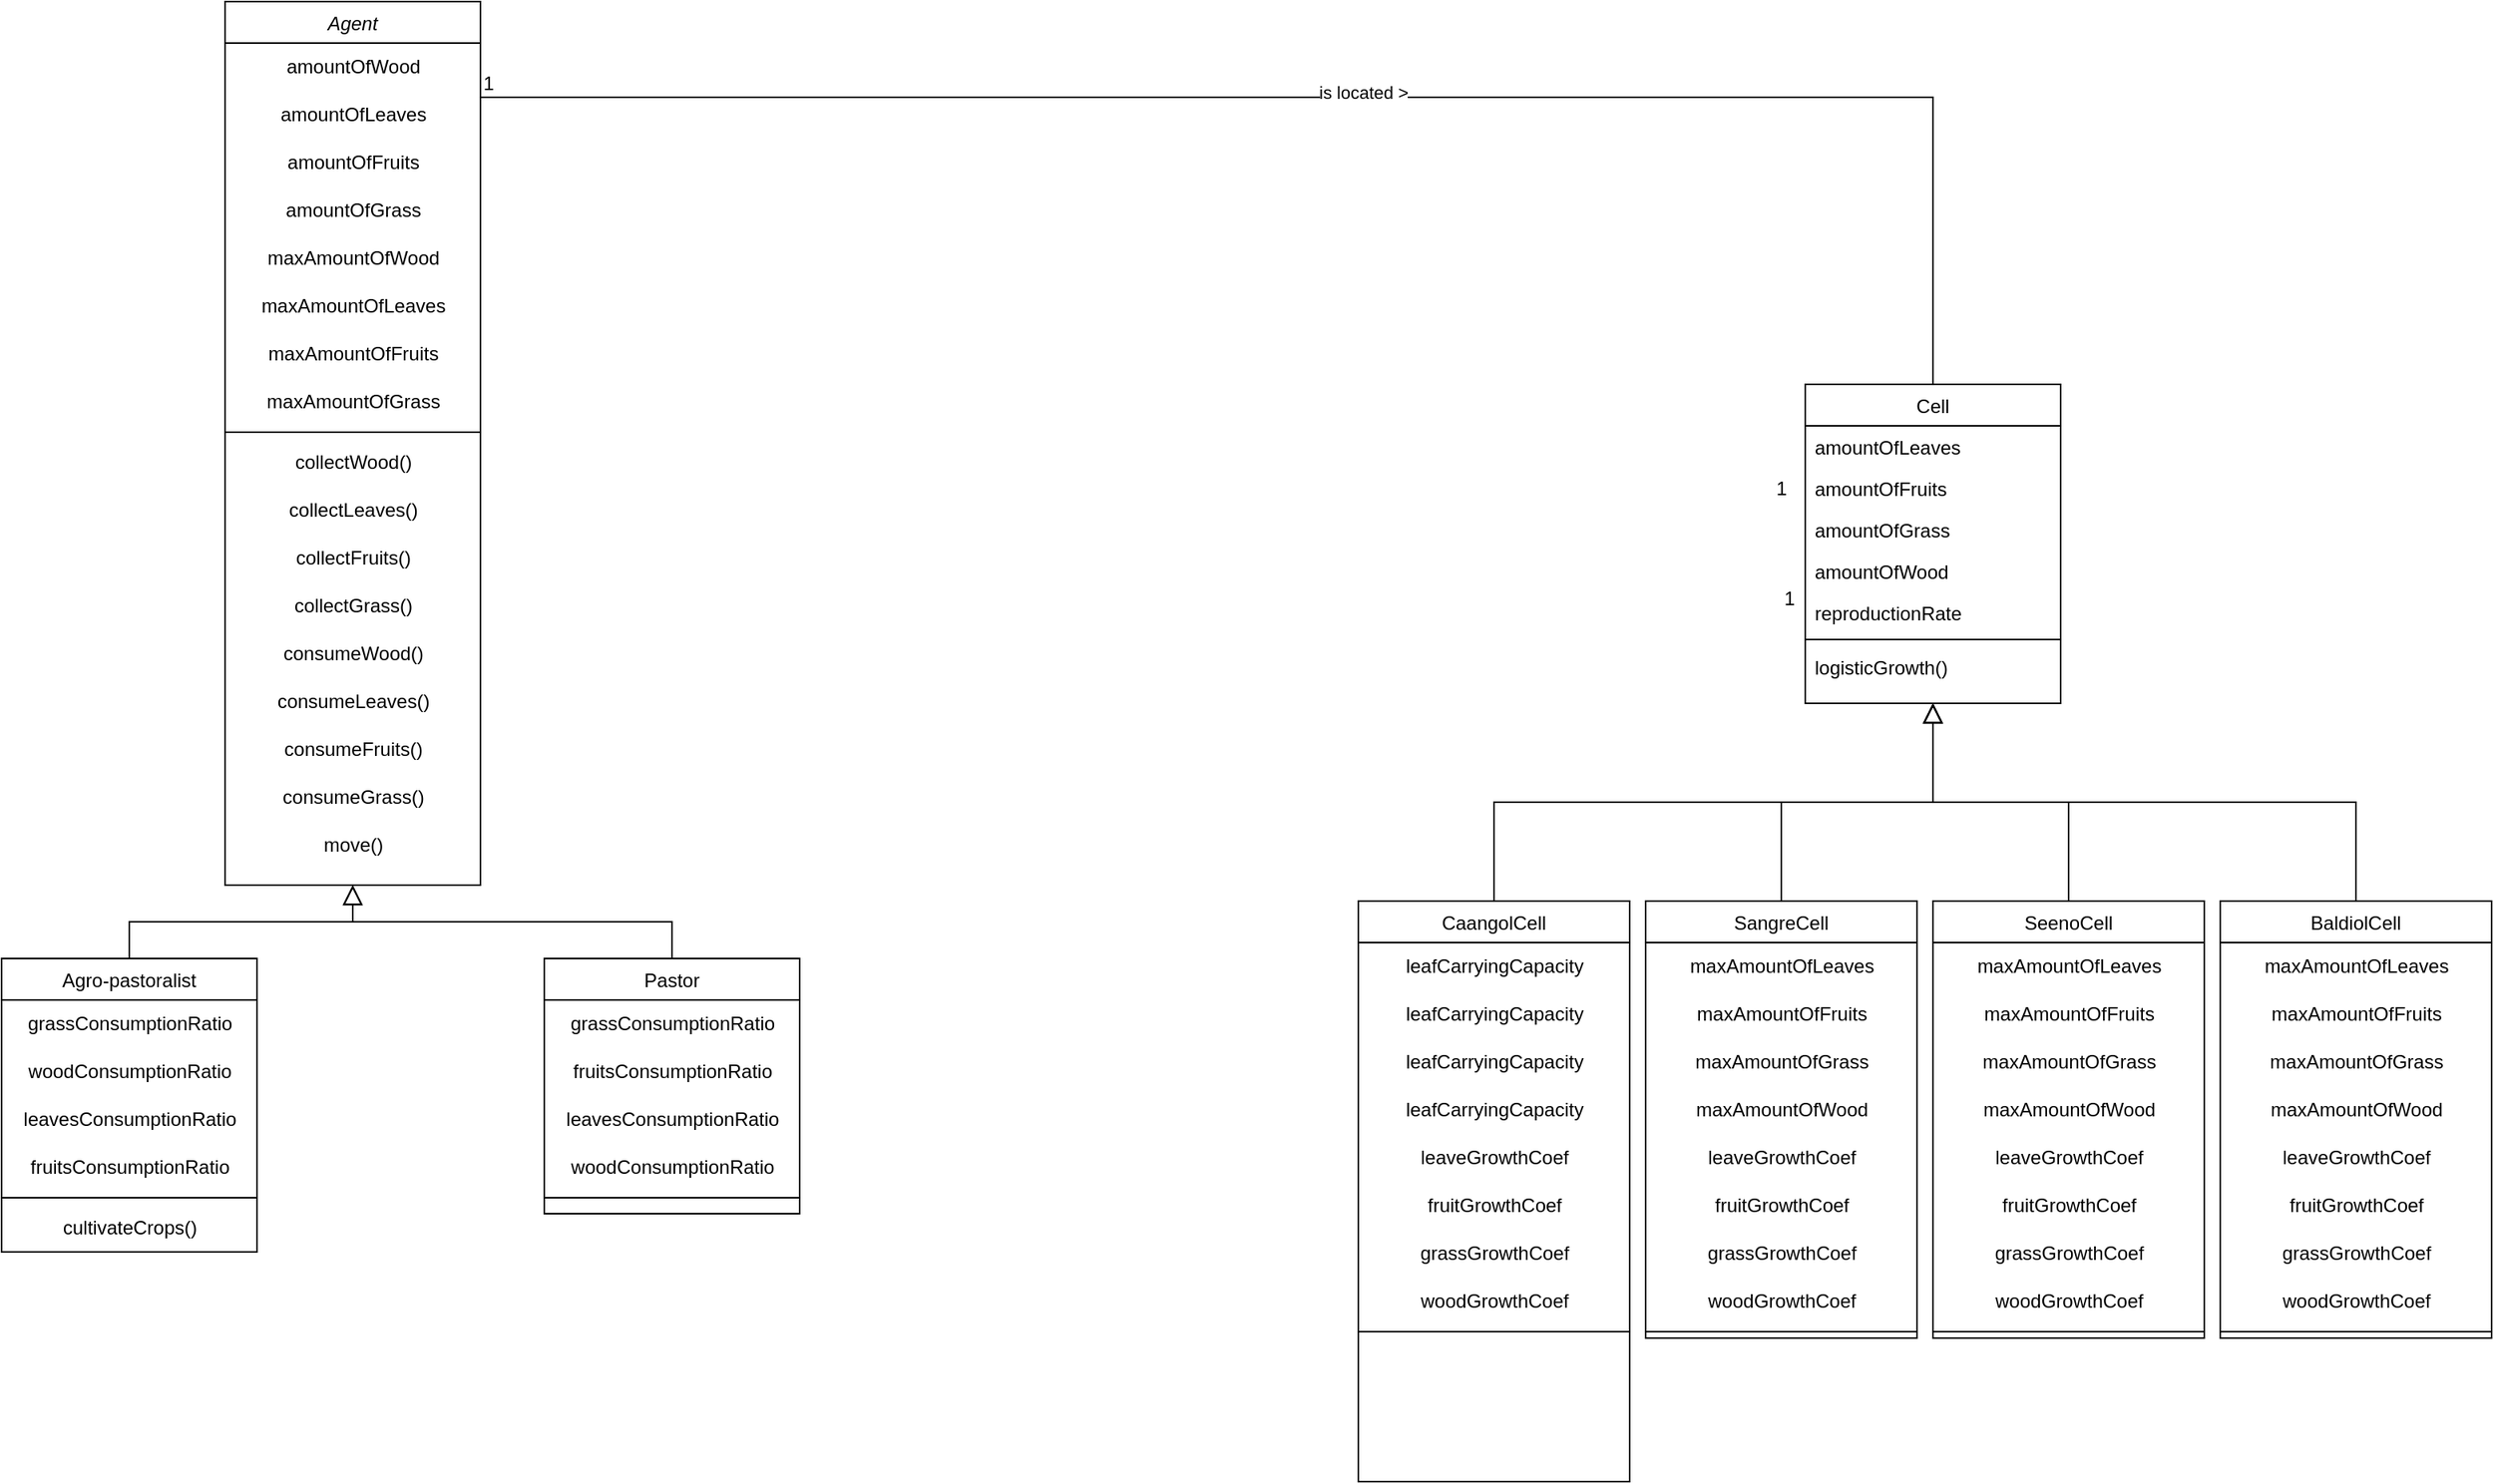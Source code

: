 <mxfile version="22.1.21" type="github" pages="4">
  <diagram id="C5RBs43oDa-KdzZeNtuy" name="Page-1">
    <mxGraphModel dx="756" dy="1094" grid="1" gridSize="10" guides="1" tooltips="1" connect="1" arrows="1" fold="1" page="1" pageScale="1" pageWidth="827" pageHeight="1169" math="0" shadow="0">
      <root>
        <mxCell id="WIyWlLk6GJQsqaUBKTNV-0" />
        <mxCell id="WIyWlLk6GJQsqaUBKTNV-1" parent="WIyWlLk6GJQsqaUBKTNV-0" />
        <mxCell id="Gj214TnAQ4UsBlxBKr0H-0" value="Agent" style="swimlane;fontStyle=2;align=center;verticalAlign=top;childLayout=stackLayout;horizontal=1;startSize=26;horizontalStack=0;resizeParent=1;resizeLast=0;collapsible=1;marginBottom=0;rounded=0;shadow=0;strokeWidth=1;" parent="WIyWlLk6GJQsqaUBKTNV-1" vertex="1">
          <mxGeometry x="220" y="60" width="160" height="554" as="geometry">
            <mxRectangle x="230" y="140" width="160" height="26" as="alternateBounds" />
          </mxGeometry>
        </mxCell>
        <mxCell id="Gj214TnAQ4UsBlxBKr0H-1" value="amountOfWood" style="text;html=1;align=center;verticalAlign=middle;resizable=0;points=[];autosize=1;strokeColor=none;fillColor=none;" parent="Gj214TnAQ4UsBlxBKr0H-0" vertex="1">
          <mxGeometry y="26" width="160" height="30" as="geometry" />
        </mxCell>
        <mxCell id="Gj214TnAQ4UsBlxBKr0H-2" value="amountOfLeaves" style="text;html=1;align=center;verticalAlign=middle;resizable=0;points=[];autosize=1;strokeColor=none;fillColor=none;" parent="Gj214TnAQ4UsBlxBKr0H-0" vertex="1">
          <mxGeometry y="56" width="160" height="30" as="geometry" />
        </mxCell>
        <mxCell id="Gj214TnAQ4UsBlxBKr0H-3" value="amountOfFruits" style="text;html=1;align=center;verticalAlign=middle;resizable=0;points=[];autosize=1;strokeColor=none;fillColor=none;" parent="Gj214TnAQ4UsBlxBKr0H-0" vertex="1">
          <mxGeometry y="86" width="160" height="30" as="geometry" />
        </mxCell>
        <mxCell id="Gj214TnAQ4UsBlxBKr0H-4" value="amountOfGrass" style="text;html=1;align=center;verticalAlign=middle;resizable=0;points=[];autosize=1;strokeColor=none;fillColor=none;" parent="Gj214TnAQ4UsBlxBKr0H-0" vertex="1">
          <mxGeometry y="116" width="160" height="30" as="geometry" />
        </mxCell>
        <mxCell id="Gj214TnAQ4UsBlxBKr0H-5" value="maxAmountOfWood" style="text;html=1;align=center;verticalAlign=middle;resizable=0;points=[];autosize=1;strokeColor=none;fillColor=none;" parent="Gj214TnAQ4UsBlxBKr0H-0" vertex="1">
          <mxGeometry y="146" width="160" height="30" as="geometry" />
        </mxCell>
        <mxCell id="Gj214TnAQ4UsBlxBKr0H-6" value="maxAmountOfLeaves" style="text;html=1;align=center;verticalAlign=middle;resizable=0;points=[];autosize=1;strokeColor=none;fillColor=none;" parent="Gj214TnAQ4UsBlxBKr0H-0" vertex="1">
          <mxGeometry y="176" width="160" height="30" as="geometry" />
        </mxCell>
        <mxCell id="Gj214TnAQ4UsBlxBKr0H-7" value="maxAmountOfFruits" style="text;html=1;align=center;verticalAlign=middle;resizable=0;points=[];autosize=1;strokeColor=none;fillColor=none;" parent="Gj214TnAQ4UsBlxBKr0H-0" vertex="1">
          <mxGeometry y="206" width="160" height="30" as="geometry" />
        </mxCell>
        <mxCell id="Gj214TnAQ4UsBlxBKr0H-8" value="maxAmountOfGrass" style="text;html=1;align=center;verticalAlign=middle;resizable=0;points=[];autosize=1;strokeColor=none;fillColor=none;" parent="Gj214TnAQ4UsBlxBKr0H-0" vertex="1">
          <mxGeometry y="236" width="160" height="30" as="geometry" />
        </mxCell>
        <mxCell id="Gj214TnAQ4UsBlxBKr0H-9" value="" style="line;html=1;strokeWidth=1;align=left;verticalAlign=middle;spacingTop=-1;spacingLeft=3;spacingRight=3;rotatable=0;labelPosition=right;points=[];portConstraint=eastwest;" parent="Gj214TnAQ4UsBlxBKr0H-0" vertex="1">
          <mxGeometry y="266" width="160" height="8" as="geometry" />
        </mxCell>
        <mxCell id="Gj214TnAQ4UsBlxBKr0H-10" value="&lt;div&gt;collectWood()&lt;/div&gt;" style="text;html=1;align=center;verticalAlign=middle;resizable=0;points=[];autosize=1;strokeColor=none;fillColor=none;" parent="Gj214TnAQ4UsBlxBKr0H-0" vertex="1">
          <mxGeometry y="274" width="160" height="30" as="geometry" />
        </mxCell>
        <mxCell id="Gj214TnAQ4UsBlxBKr0H-11" value="&lt;div&gt;collectLeaves()&lt;/div&gt;" style="text;html=1;align=center;verticalAlign=middle;resizable=0;points=[];autosize=1;strokeColor=none;fillColor=none;" parent="Gj214TnAQ4UsBlxBKr0H-0" vertex="1">
          <mxGeometry y="304" width="160" height="30" as="geometry" />
        </mxCell>
        <mxCell id="Gj214TnAQ4UsBlxBKr0H-12" value="&lt;div&gt;collectFruits()&lt;/div&gt;" style="text;html=1;align=center;verticalAlign=middle;resizable=0;points=[];autosize=1;strokeColor=none;fillColor=none;" parent="Gj214TnAQ4UsBlxBKr0H-0" vertex="1">
          <mxGeometry y="334" width="160" height="30" as="geometry" />
        </mxCell>
        <mxCell id="Gj214TnAQ4UsBlxBKr0H-13" value="&lt;div&gt;collectGrass()&lt;/div&gt;" style="text;html=1;align=center;verticalAlign=middle;resizable=0;points=[];autosize=1;strokeColor=none;fillColor=none;" parent="Gj214TnAQ4UsBlxBKr0H-0" vertex="1">
          <mxGeometry y="364" width="160" height="30" as="geometry" />
        </mxCell>
        <mxCell id="Gj214TnAQ4UsBlxBKr0H-14" value="&lt;div&gt;consumeWood()&lt;/div&gt;" style="text;html=1;align=center;verticalAlign=middle;resizable=0;points=[];autosize=1;strokeColor=none;fillColor=none;" parent="Gj214TnAQ4UsBlxBKr0H-0" vertex="1">
          <mxGeometry y="394" width="160" height="30" as="geometry" />
        </mxCell>
        <mxCell id="Gj214TnAQ4UsBlxBKr0H-15" value="&lt;div&gt;consumeLeaves()&lt;/div&gt;" style="text;html=1;align=center;verticalAlign=middle;resizable=0;points=[];autosize=1;strokeColor=none;fillColor=none;" parent="Gj214TnAQ4UsBlxBKr0H-0" vertex="1">
          <mxGeometry y="424" width="160" height="30" as="geometry" />
        </mxCell>
        <mxCell id="Gj214TnAQ4UsBlxBKr0H-16" value="&lt;div&gt;consumeFruits()&lt;/div&gt;" style="text;html=1;align=center;verticalAlign=middle;resizable=0;points=[];autosize=1;strokeColor=none;fillColor=none;" parent="Gj214TnAQ4UsBlxBKr0H-0" vertex="1">
          <mxGeometry y="454" width="160" height="30" as="geometry" />
        </mxCell>
        <mxCell id="Gj214TnAQ4UsBlxBKr0H-17" value="&lt;div&gt;consumeGrass()&lt;/div&gt;" style="text;html=1;align=center;verticalAlign=middle;resizable=0;points=[];autosize=1;strokeColor=none;fillColor=none;" parent="Gj214TnAQ4UsBlxBKr0H-0" vertex="1">
          <mxGeometry y="484" width="160" height="30" as="geometry" />
        </mxCell>
        <mxCell id="Gj214TnAQ4UsBlxBKr0H-18" value="&lt;div&gt;move()&lt;/div&gt;" style="text;html=1;align=center;verticalAlign=middle;resizable=0;points=[];autosize=1;strokeColor=none;fillColor=none;" parent="Gj214TnAQ4UsBlxBKr0H-0" vertex="1">
          <mxGeometry y="514" width="160" height="30" as="geometry" />
        </mxCell>
        <mxCell id="Gj214TnAQ4UsBlxBKr0H-19" value="Agro-pastoralist" style="swimlane;fontStyle=0;align=center;verticalAlign=top;childLayout=stackLayout;horizontal=1;startSize=26;horizontalStack=0;resizeParent=1;resizeLast=0;collapsible=1;marginBottom=0;rounded=0;shadow=0;strokeWidth=1;" parent="WIyWlLk6GJQsqaUBKTNV-1" vertex="1">
          <mxGeometry x="80" y="660" width="160" height="184" as="geometry">
            <mxRectangle x="130" y="380" width="160" height="26" as="alternateBounds" />
          </mxGeometry>
        </mxCell>
        <mxCell id="t7xW0_Q7et7aiPYMoJ1h-4" value="&lt;div&gt;grassConsumptionRatio&lt;/div&gt;" style="text;html=1;align=center;verticalAlign=middle;resizable=0;points=[];autosize=1;strokeColor=none;fillColor=none;" vertex="1" parent="Gj214TnAQ4UsBlxBKr0H-19">
          <mxGeometry y="26" width="160" height="30" as="geometry" />
        </mxCell>
        <mxCell id="t7xW0_Q7et7aiPYMoJ1h-1" value="&lt;div&gt;woodConsumptionRatio&lt;/div&gt;" style="text;html=1;align=center;verticalAlign=middle;resizable=0;points=[];autosize=1;strokeColor=none;fillColor=none;" vertex="1" parent="Gj214TnAQ4UsBlxBKr0H-19">
          <mxGeometry y="56" width="160" height="30" as="geometry" />
        </mxCell>
        <mxCell id="t7xW0_Q7et7aiPYMoJ1h-2" value="&lt;div&gt;leavesConsumptionRatio&lt;/div&gt;" style="text;html=1;align=center;verticalAlign=middle;resizable=0;points=[];autosize=1;strokeColor=none;fillColor=none;" vertex="1" parent="Gj214TnAQ4UsBlxBKr0H-19">
          <mxGeometry y="86" width="160" height="30" as="geometry" />
        </mxCell>
        <mxCell id="t7xW0_Q7et7aiPYMoJ1h-3" value="&lt;div&gt;fruitsConsumptionRatio&lt;/div&gt;" style="text;html=1;align=center;verticalAlign=middle;resizable=0;points=[];autosize=1;strokeColor=none;fillColor=none;" vertex="1" parent="Gj214TnAQ4UsBlxBKr0H-19">
          <mxGeometry y="116" width="160" height="30" as="geometry" />
        </mxCell>
        <mxCell id="Gj214TnAQ4UsBlxBKr0H-20" value="" style="line;html=1;strokeWidth=1;align=left;verticalAlign=middle;spacingTop=-1;spacingLeft=3;spacingRight=3;rotatable=0;labelPosition=right;points=[];portConstraint=eastwest;" parent="Gj214TnAQ4UsBlxBKr0H-19" vertex="1">
          <mxGeometry y="146" width="160" height="8" as="geometry" />
        </mxCell>
        <mxCell id="Gj214TnAQ4UsBlxBKr0H-21" value="cultivateCrops()" style="text;html=1;align=center;verticalAlign=middle;resizable=0;points=[];autosize=1;strokeColor=none;fillColor=none;" parent="Gj214TnAQ4UsBlxBKr0H-19" vertex="1">
          <mxGeometry y="154" width="160" height="30" as="geometry" />
        </mxCell>
        <mxCell id="Gj214TnAQ4UsBlxBKr0H-22" value="" style="endArrow=block;endSize=10;endFill=0;shadow=0;strokeWidth=1;rounded=0;edgeStyle=elbowEdgeStyle;elbow=vertical;" parent="WIyWlLk6GJQsqaUBKTNV-1" source="Gj214TnAQ4UsBlxBKr0H-19" target="Gj214TnAQ4UsBlxBKr0H-0" edge="1">
          <mxGeometry width="160" relative="1" as="geometry">
            <mxPoint x="120" y="343" as="sourcePoint" />
            <mxPoint x="120" y="343" as="targetPoint" />
          </mxGeometry>
        </mxCell>
        <mxCell id="Gj214TnAQ4UsBlxBKr0H-25" value="Pastor" style="swimlane;fontStyle=0;align=center;verticalAlign=top;childLayout=stackLayout;horizontal=1;startSize=26;horizontalStack=0;resizeParent=1;resizeLast=0;collapsible=1;marginBottom=0;rounded=0;shadow=0;strokeWidth=1;" parent="WIyWlLk6GJQsqaUBKTNV-1" vertex="1">
          <mxGeometry x="420" y="660" width="160" height="160" as="geometry">
            <mxRectangle x="340" y="380" width="170" height="26" as="alternateBounds" />
          </mxGeometry>
        </mxCell>
        <mxCell id="t7xW0_Q7et7aiPYMoJ1h-9" value="&lt;div&gt;grassConsumptionRatio&lt;/div&gt;" style="text;html=1;align=center;verticalAlign=middle;resizable=0;points=[];autosize=1;strokeColor=none;fillColor=none;" vertex="1" parent="Gj214TnAQ4UsBlxBKr0H-25">
          <mxGeometry y="26" width="160" height="30" as="geometry" />
        </mxCell>
        <mxCell id="t7xW0_Q7et7aiPYMoJ1h-12" value="&lt;div&gt;fruitsConsumptionRatio&lt;/div&gt;" style="text;html=1;align=center;verticalAlign=middle;resizable=0;points=[];autosize=1;strokeColor=none;fillColor=none;" vertex="1" parent="Gj214TnAQ4UsBlxBKr0H-25">
          <mxGeometry y="56" width="160" height="30" as="geometry" />
        </mxCell>
        <mxCell id="t7xW0_Q7et7aiPYMoJ1h-11" value="&lt;div&gt;leavesConsumptionRatio&lt;/div&gt;" style="text;html=1;align=center;verticalAlign=middle;resizable=0;points=[];autosize=1;strokeColor=none;fillColor=none;" vertex="1" parent="Gj214TnAQ4UsBlxBKr0H-25">
          <mxGeometry y="86" width="160" height="30" as="geometry" />
        </mxCell>
        <mxCell id="t7xW0_Q7et7aiPYMoJ1h-10" value="&lt;div&gt;woodConsumptionRatio&lt;/div&gt;" style="text;html=1;align=center;verticalAlign=middle;resizable=0;points=[];autosize=1;strokeColor=none;fillColor=none;" vertex="1" parent="Gj214TnAQ4UsBlxBKr0H-25">
          <mxGeometry y="116" width="160" height="30" as="geometry" />
        </mxCell>
        <mxCell id="Gj214TnAQ4UsBlxBKr0H-26" value="" style="line;html=1;strokeWidth=1;align=left;verticalAlign=middle;spacingTop=-1;spacingLeft=3;spacingRight=3;rotatable=0;labelPosition=right;points=[];portConstraint=eastwest;" parent="Gj214TnAQ4UsBlxBKr0H-25" vertex="1">
          <mxGeometry y="146" width="160" height="8" as="geometry" />
        </mxCell>
        <mxCell id="Gj214TnAQ4UsBlxBKr0H-30" value="" style="endArrow=block;endSize=10;endFill=0;shadow=0;strokeWidth=1;rounded=0;edgeStyle=elbowEdgeStyle;elbow=vertical;" parent="WIyWlLk6GJQsqaUBKTNV-1" source="Gj214TnAQ4UsBlxBKr0H-25" target="Gj214TnAQ4UsBlxBKr0H-0" edge="1">
          <mxGeometry width="160" relative="1" as="geometry">
            <mxPoint x="130" y="513" as="sourcePoint" />
            <mxPoint x="230" y="411" as="targetPoint" />
          </mxGeometry>
        </mxCell>
        <mxCell id="Gj214TnAQ4UsBlxBKr0H-41" value="Cell" style="swimlane;fontStyle=0;align=center;verticalAlign=top;childLayout=stackLayout;horizontal=1;startSize=26;horizontalStack=0;resizeParent=1;resizeLast=0;collapsible=1;marginBottom=0;rounded=0;shadow=0;strokeWidth=1;" parent="WIyWlLk6GJQsqaUBKTNV-1" vertex="1">
          <mxGeometry x="1210" y="300" width="160" height="200" as="geometry">
            <mxRectangle x="550" y="140" width="160" height="26" as="alternateBounds" />
          </mxGeometry>
        </mxCell>
        <mxCell id="Gj214TnAQ4UsBlxBKr0H-42" value="amountOfLeaves" style="text;align=left;verticalAlign=top;spacingLeft=4;spacingRight=4;overflow=hidden;rotatable=0;points=[[0,0.5],[1,0.5]];portConstraint=eastwest;" parent="Gj214TnAQ4UsBlxBKr0H-41" vertex="1">
          <mxGeometry y="26" width="160" height="26" as="geometry" />
        </mxCell>
        <mxCell id="Gj214TnAQ4UsBlxBKr0H-43" value="amountOfFruits" style="text;align=left;verticalAlign=top;spacingLeft=4;spacingRight=4;overflow=hidden;rotatable=0;points=[[0,0.5],[1,0.5]];portConstraint=eastwest;" parent="Gj214TnAQ4UsBlxBKr0H-41" vertex="1">
          <mxGeometry y="52" width="160" height="26" as="geometry" />
        </mxCell>
        <mxCell id="Gj214TnAQ4UsBlxBKr0H-44" value="amountOfGrass" style="text;align=left;verticalAlign=top;spacingLeft=4;spacingRight=4;overflow=hidden;rotatable=0;points=[[0,0.5],[1,0.5]];portConstraint=eastwest;" parent="Gj214TnAQ4UsBlxBKr0H-41" vertex="1">
          <mxGeometry y="78" width="160" height="26" as="geometry" />
        </mxCell>
        <mxCell id="Gj214TnAQ4UsBlxBKr0H-45" value="amountOfWood" style="text;align=left;verticalAlign=top;spacingLeft=4;spacingRight=4;overflow=hidden;rotatable=0;points=[[0,0.5],[1,0.5]];portConstraint=eastwest;" parent="Gj214TnAQ4UsBlxBKr0H-41" vertex="1">
          <mxGeometry y="104" width="160" height="26" as="geometry" />
        </mxCell>
        <mxCell id="i9LL8DrOErcsUSrVQW3U-3" value="reproductionRate" style="text;align=left;verticalAlign=top;spacingLeft=4;spacingRight=4;overflow=hidden;rotatable=0;points=[[0,0.5],[1,0.5]];portConstraint=eastwest;" vertex="1" parent="Gj214TnAQ4UsBlxBKr0H-41">
          <mxGeometry y="130" width="160" height="26" as="geometry" />
        </mxCell>
        <mxCell id="Gj214TnAQ4UsBlxBKr0H-47" value="" style="line;html=1;strokeWidth=1;align=left;verticalAlign=middle;spacingTop=-1;spacingLeft=3;spacingRight=3;rotatable=0;labelPosition=right;points=[];portConstraint=eastwest;" parent="Gj214TnAQ4UsBlxBKr0H-41" vertex="1">
          <mxGeometry y="156" width="160" height="8" as="geometry" />
        </mxCell>
        <mxCell id="Gj214TnAQ4UsBlxBKr0H-48" value="logisticGrowth()" style="text;align=left;verticalAlign=top;spacingLeft=4;spacingRight=4;overflow=hidden;rotatable=0;points=[[0,0.5],[1,0.5]];portConstraint=eastwest;" parent="Gj214TnAQ4UsBlxBKr0H-41" vertex="1">
          <mxGeometry y="164" width="160" height="26" as="geometry" />
        </mxCell>
        <mxCell id="Gj214TnAQ4UsBlxBKr0H-68" value="1" style="resizable=0;align=right;verticalAlign=bottom;labelBackgroundColor=none;fontSize=12;" parent="WIyWlLk6GJQsqaUBKTNV-1" connectable="0" vertex="1">
          <mxGeometry x="929.996" y="560.996" as="geometry">
            <mxPoint x="275" y="-118" as="offset" />
          </mxGeometry>
        </mxCell>
        <mxCell id="Gj214TnAQ4UsBlxBKr0H-69" value="CaangolCell" style="swimlane;fontStyle=0;align=center;verticalAlign=top;childLayout=stackLayout;horizontal=1;startSize=26;horizontalStack=0;resizeParent=1;resizeLast=0;collapsible=1;marginBottom=0;rounded=0;shadow=0;strokeWidth=1;" parent="WIyWlLk6GJQsqaUBKTNV-1" vertex="1">
          <mxGeometry x="930" y="624" width="170" height="364" as="geometry">
            <mxRectangle x="340" y="380" width="170" height="26" as="alternateBounds" />
          </mxGeometry>
        </mxCell>
        <mxCell id="Gj214TnAQ4UsBlxBKr0H-70" value="leafCarryingCapacity" style="text;html=1;align=center;verticalAlign=middle;resizable=0;points=[];autosize=1;strokeColor=none;fillColor=none;" parent="Gj214TnAQ4UsBlxBKr0H-69" vertex="1">
          <mxGeometry y="26" width="170" height="30" as="geometry" />
        </mxCell>
        <mxCell id="i9LL8DrOErcsUSrVQW3U-1" value="leafCarryingCapacity" style="text;html=1;align=center;verticalAlign=middle;resizable=0;points=[];autosize=1;strokeColor=none;fillColor=none;" vertex="1" parent="Gj214TnAQ4UsBlxBKr0H-69">
          <mxGeometry y="56" width="170" height="30" as="geometry" />
        </mxCell>
        <mxCell id="i9LL8DrOErcsUSrVQW3U-2" value="leafCarryingCapacity" style="text;html=1;align=center;verticalAlign=middle;resizable=0;points=[];autosize=1;strokeColor=none;fillColor=none;" vertex="1" parent="Gj214TnAQ4UsBlxBKr0H-69">
          <mxGeometry y="86" width="170" height="30" as="geometry" />
        </mxCell>
        <mxCell id="i9LL8DrOErcsUSrVQW3U-0" value="leafCarryingCapacity" style="text;html=1;align=center;verticalAlign=middle;resizable=0;points=[];autosize=1;strokeColor=none;fillColor=none;" vertex="1" parent="Gj214TnAQ4UsBlxBKr0H-69">
          <mxGeometry y="116" width="170" height="30" as="geometry" />
        </mxCell>
        <mxCell id="Gj214TnAQ4UsBlxBKr0H-74" value="leaveGrowthCoef" style="text;html=1;align=center;verticalAlign=middle;resizable=0;points=[];autosize=1;strokeColor=none;fillColor=none;" parent="Gj214TnAQ4UsBlxBKr0H-69" vertex="1">
          <mxGeometry y="146" width="170" height="30" as="geometry" />
        </mxCell>
        <mxCell id="Gj214TnAQ4UsBlxBKr0H-75" value="fruitGrowthCoef" style="text;html=1;align=center;verticalAlign=middle;resizable=0;points=[];autosize=1;strokeColor=none;fillColor=none;" parent="Gj214TnAQ4UsBlxBKr0H-69" vertex="1">
          <mxGeometry y="176" width="170" height="30" as="geometry" />
        </mxCell>
        <mxCell id="Gj214TnAQ4UsBlxBKr0H-76" value="grassGrowthCoef" style="text;html=1;align=center;verticalAlign=middle;resizable=0;points=[];autosize=1;strokeColor=none;fillColor=none;" parent="Gj214TnAQ4UsBlxBKr0H-69" vertex="1">
          <mxGeometry y="206" width="170" height="30" as="geometry" />
        </mxCell>
        <mxCell id="Gj214TnAQ4UsBlxBKr0H-77" value="woodGrowthCoef" style="text;html=1;align=center;verticalAlign=middle;resizable=0;points=[];autosize=1;strokeColor=none;fillColor=none;" parent="Gj214TnAQ4UsBlxBKr0H-69" vertex="1">
          <mxGeometry y="236" width="170" height="30" as="geometry" />
        </mxCell>
        <mxCell id="Gj214TnAQ4UsBlxBKr0H-78" value="" style="line;html=1;strokeWidth=1;align=left;verticalAlign=middle;spacingTop=-1;spacingLeft=3;spacingRight=3;rotatable=0;labelPosition=right;points=[];portConstraint=eastwest;" parent="Gj214TnAQ4UsBlxBKr0H-69" vertex="1">
          <mxGeometry y="266" width="170" height="8" as="geometry" />
        </mxCell>
        <mxCell id="Gj214TnAQ4UsBlxBKr0H-79" value="SangreCell" style="swimlane;fontStyle=0;align=center;verticalAlign=top;childLayout=stackLayout;horizontal=1;startSize=26;horizontalStack=0;resizeParent=1;resizeLast=0;collapsible=1;marginBottom=0;rounded=0;shadow=0;strokeWidth=1;" parent="WIyWlLk6GJQsqaUBKTNV-1" vertex="1">
          <mxGeometry x="1110" y="624" width="170" height="274" as="geometry">
            <mxRectangle x="340" y="380" width="170" height="26" as="alternateBounds" />
          </mxGeometry>
        </mxCell>
        <mxCell id="Gj214TnAQ4UsBlxBKr0H-80" value="maxAmountOfLeaves" style="text;html=1;align=center;verticalAlign=middle;resizable=0;points=[];autosize=1;strokeColor=none;fillColor=none;" parent="Gj214TnAQ4UsBlxBKr0H-79" vertex="1">
          <mxGeometry y="26" width="170" height="30" as="geometry" />
        </mxCell>
        <mxCell id="Gj214TnAQ4UsBlxBKr0H-81" value="maxAmountOfFruits" style="text;html=1;align=center;verticalAlign=middle;resizable=0;points=[];autosize=1;strokeColor=none;fillColor=none;" parent="Gj214TnAQ4UsBlxBKr0H-79" vertex="1">
          <mxGeometry y="56" width="170" height="30" as="geometry" />
        </mxCell>
        <mxCell id="Gj214TnAQ4UsBlxBKr0H-82" value="maxAmountOfGrass" style="text;html=1;align=center;verticalAlign=middle;resizable=0;points=[];autosize=1;strokeColor=none;fillColor=none;" parent="Gj214TnAQ4UsBlxBKr0H-79" vertex="1">
          <mxGeometry y="86" width="170" height="30" as="geometry" />
        </mxCell>
        <mxCell id="Gj214TnAQ4UsBlxBKr0H-83" value="maxAmountOfWood" style="text;html=1;align=center;verticalAlign=middle;resizable=0;points=[];autosize=1;strokeColor=none;fillColor=none;" parent="Gj214TnAQ4UsBlxBKr0H-79" vertex="1">
          <mxGeometry y="116" width="170" height="30" as="geometry" />
        </mxCell>
        <mxCell id="Gj214TnAQ4UsBlxBKr0H-84" value="leaveGrowthCoef" style="text;html=1;align=center;verticalAlign=middle;resizable=0;points=[];autosize=1;strokeColor=none;fillColor=none;" parent="Gj214TnAQ4UsBlxBKr0H-79" vertex="1">
          <mxGeometry y="146" width="170" height="30" as="geometry" />
        </mxCell>
        <mxCell id="Gj214TnAQ4UsBlxBKr0H-85" value="fruitGrowthCoef" style="text;html=1;align=center;verticalAlign=middle;resizable=0;points=[];autosize=1;strokeColor=none;fillColor=none;" parent="Gj214TnAQ4UsBlxBKr0H-79" vertex="1">
          <mxGeometry y="176" width="170" height="30" as="geometry" />
        </mxCell>
        <mxCell id="Gj214TnAQ4UsBlxBKr0H-86" value="grassGrowthCoef" style="text;html=1;align=center;verticalAlign=middle;resizable=0;points=[];autosize=1;strokeColor=none;fillColor=none;" parent="Gj214TnAQ4UsBlxBKr0H-79" vertex="1">
          <mxGeometry y="206" width="170" height="30" as="geometry" />
        </mxCell>
        <mxCell id="Gj214TnAQ4UsBlxBKr0H-87" value="woodGrowthCoef" style="text;html=1;align=center;verticalAlign=middle;resizable=0;points=[];autosize=1;strokeColor=none;fillColor=none;" parent="Gj214TnAQ4UsBlxBKr0H-79" vertex="1">
          <mxGeometry y="236" width="170" height="30" as="geometry" />
        </mxCell>
        <mxCell id="Gj214TnAQ4UsBlxBKr0H-88" value="" style="line;html=1;strokeWidth=1;align=left;verticalAlign=middle;spacingTop=-1;spacingLeft=3;spacingRight=3;rotatable=0;labelPosition=right;points=[];portConstraint=eastwest;" parent="Gj214TnAQ4UsBlxBKr0H-79" vertex="1">
          <mxGeometry y="266" width="170" height="8" as="geometry" />
        </mxCell>
        <mxCell id="Gj214TnAQ4UsBlxBKr0H-89" value="BaldiolCell" style="swimlane;fontStyle=0;align=center;verticalAlign=top;childLayout=stackLayout;horizontal=1;startSize=26;horizontalStack=0;resizeParent=1;resizeLast=0;collapsible=1;marginBottom=0;rounded=0;shadow=0;strokeWidth=1;" parent="WIyWlLk6GJQsqaUBKTNV-1" vertex="1">
          <mxGeometry x="1470" y="624" width="170" height="274" as="geometry">
            <mxRectangle x="340" y="380" width="170" height="26" as="alternateBounds" />
          </mxGeometry>
        </mxCell>
        <mxCell id="Gj214TnAQ4UsBlxBKr0H-90" value="maxAmountOfLeaves" style="text;html=1;align=center;verticalAlign=middle;resizable=0;points=[];autosize=1;strokeColor=none;fillColor=none;" parent="Gj214TnAQ4UsBlxBKr0H-89" vertex="1">
          <mxGeometry y="26" width="170" height="30" as="geometry" />
        </mxCell>
        <mxCell id="Gj214TnAQ4UsBlxBKr0H-91" value="maxAmountOfFruits" style="text;html=1;align=center;verticalAlign=middle;resizable=0;points=[];autosize=1;strokeColor=none;fillColor=none;" parent="Gj214TnAQ4UsBlxBKr0H-89" vertex="1">
          <mxGeometry y="56" width="170" height="30" as="geometry" />
        </mxCell>
        <mxCell id="Gj214TnAQ4UsBlxBKr0H-92" value="maxAmountOfGrass" style="text;html=1;align=center;verticalAlign=middle;resizable=0;points=[];autosize=1;strokeColor=none;fillColor=none;" parent="Gj214TnAQ4UsBlxBKr0H-89" vertex="1">
          <mxGeometry y="86" width="170" height="30" as="geometry" />
        </mxCell>
        <mxCell id="Gj214TnAQ4UsBlxBKr0H-93" value="maxAmountOfWood" style="text;html=1;align=center;verticalAlign=middle;resizable=0;points=[];autosize=1;strokeColor=none;fillColor=none;" parent="Gj214TnAQ4UsBlxBKr0H-89" vertex="1">
          <mxGeometry y="116" width="170" height="30" as="geometry" />
        </mxCell>
        <mxCell id="Gj214TnAQ4UsBlxBKr0H-94" value="leaveGrowthCoef" style="text;html=1;align=center;verticalAlign=middle;resizable=0;points=[];autosize=1;strokeColor=none;fillColor=none;" parent="Gj214TnAQ4UsBlxBKr0H-89" vertex="1">
          <mxGeometry y="146" width="170" height="30" as="geometry" />
        </mxCell>
        <mxCell id="Gj214TnAQ4UsBlxBKr0H-95" value="fruitGrowthCoef" style="text;html=1;align=center;verticalAlign=middle;resizable=0;points=[];autosize=1;strokeColor=none;fillColor=none;" parent="Gj214TnAQ4UsBlxBKr0H-89" vertex="1">
          <mxGeometry y="176" width="170" height="30" as="geometry" />
        </mxCell>
        <mxCell id="Gj214TnAQ4UsBlxBKr0H-96" value="grassGrowthCoef" style="text;html=1;align=center;verticalAlign=middle;resizable=0;points=[];autosize=1;strokeColor=none;fillColor=none;" parent="Gj214TnAQ4UsBlxBKr0H-89" vertex="1">
          <mxGeometry y="206" width="170" height="30" as="geometry" />
        </mxCell>
        <mxCell id="Gj214TnAQ4UsBlxBKr0H-97" value="woodGrowthCoef" style="text;html=1;align=center;verticalAlign=middle;resizable=0;points=[];autosize=1;strokeColor=none;fillColor=none;" parent="Gj214TnAQ4UsBlxBKr0H-89" vertex="1">
          <mxGeometry y="236" width="170" height="30" as="geometry" />
        </mxCell>
        <mxCell id="Gj214TnAQ4UsBlxBKr0H-98" value="" style="line;html=1;strokeWidth=1;align=left;verticalAlign=middle;spacingTop=-1;spacingLeft=3;spacingRight=3;rotatable=0;labelPosition=right;points=[];portConstraint=eastwest;" parent="Gj214TnAQ4UsBlxBKr0H-89" vertex="1">
          <mxGeometry y="266" width="170" height="8" as="geometry" />
        </mxCell>
        <mxCell id="Gj214TnAQ4UsBlxBKr0H-99" value="SeenoCell" style="swimlane;fontStyle=0;align=center;verticalAlign=top;childLayout=stackLayout;horizontal=1;startSize=26;horizontalStack=0;resizeParent=1;resizeLast=0;collapsible=1;marginBottom=0;rounded=0;shadow=0;strokeWidth=1;" parent="WIyWlLk6GJQsqaUBKTNV-1" vertex="1">
          <mxGeometry x="1290" y="624" width="170" height="274" as="geometry">
            <mxRectangle x="340" y="380" width="170" height="26" as="alternateBounds" />
          </mxGeometry>
        </mxCell>
        <mxCell id="Gj214TnAQ4UsBlxBKr0H-100" value="maxAmountOfLeaves" style="text;html=1;align=center;verticalAlign=middle;resizable=0;points=[];autosize=1;strokeColor=none;fillColor=none;" parent="Gj214TnAQ4UsBlxBKr0H-99" vertex="1">
          <mxGeometry y="26" width="170" height="30" as="geometry" />
        </mxCell>
        <mxCell id="Gj214TnAQ4UsBlxBKr0H-101" value="maxAmountOfFruits" style="text;html=1;align=center;verticalAlign=middle;resizable=0;points=[];autosize=1;strokeColor=none;fillColor=none;" parent="Gj214TnAQ4UsBlxBKr0H-99" vertex="1">
          <mxGeometry y="56" width="170" height="30" as="geometry" />
        </mxCell>
        <mxCell id="Gj214TnAQ4UsBlxBKr0H-102" value="maxAmountOfGrass" style="text;html=1;align=center;verticalAlign=middle;resizable=0;points=[];autosize=1;strokeColor=none;fillColor=none;" parent="Gj214TnAQ4UsBlxBKr0H-99" vertex="1">
          <mxGeometry y="86" width="170" height="30" as="geometry" />
        </mxCell>
        <mxCell id="Gj214TnAQ4UsBlxBKr0H-103" value="maxAmountOfWood" style="text;html=1;align=center;verticalAlign=middle;resizable=0;points=[];autosize=1;strokeColor=none;fillColor=none;" parent="Gj214TnAQ4UsBlxBKr0H-99" vertex="1">
          <mxGeometry y="116" width="170" height="30" as="geometry" />
        </mxCell>
        <mxCell id="Gj214TnAQ4UsBlxBKr0H-104" value="leaveGrowthCoef" style="text;html=1;align=center;verticalAlign=middle;resizable=0;points=[];autosize=1;strokeColor=none;fillColor=none;" parent="Gj214TnAQ4UsBlxBKr0H-99" vertex="1">
          <mxGeometry y="146" width="170" height="30" as="geometry" />
        </mxCell>
        <mxCell id="Gj214TnAQ4UsBlxBKr0H-105" value="fruitGrowthCoef" style="text;html=1;align=center;verticalAlign=middle;resizable=0;points=[];autosize=1;strokeColor=none;fillColor=none;" parent="Gj214TnAQ4UsBlxBKr0H-99" vertex="1">
          <mxGeometry y="176" width="170" height="30" as="geometry" />
        </mxCell>
        <mxCell id="Gj214TnAQ4UsBlxBKr0H-106" value="grassGrowthCoef" style="text;html=1;align=center;verticalAlign=middle;resizable=0;points=[];autosize=1;strokeColor=none;fillColor=none;" parent="Gj214TnAQ4UsBlxBKr0H-99" vertex="1">
          <mxGeometry y="206" width="170" height="30" as="geometry" />
        </mxCell>
        <mxCell id="Gj214TnAQ4UsBlxBKr0H-107" value="woodGrowthCoef" style="text;html=1;align=center;verticalAlign=middle;resizable=0;points=[];autosize=1;strokeColor=none;fillColor=none;" parent="Gj214TnAQ4UsBlxBKr0H-99" vertex="1">
          <mxGeometry y="236" width="170" height="30" as="geometry" />
        </mxCell>
        <mxCell id="Gj214TnAQ4UsBlxBKr0H-108" value="" style="line;html=1;strokeWidth=1;align=left;verticalAlign=middle;spacingTop=-1;spacingLeft=3;spacingRight=3;rotatable=0;labelPosition=right;points=[];portConstraint=eastwest;" parent="Gj214TnAQ4UsBlxBKr0H-99" vertex="1">
          <mxGeometry y="266" width="170" height="8" as="geometry" />
        </mxCell>
        <mxCell id="Gj214TnAQ4UsBlxBKr0H-109" value="" style="endArrow=block;endSize=10;endFill=0;shadow=0;strokeWidth=1;rounded=0;edgeStyle=elbowEdgeStyle;elbow=vertical;" parent="WIyWlLk6GJQsqaUBKTNV-1" source="Gj214TnAQ4UsBlxBKr0H-89" target="Gj214TnAQ4UsBlxBKr0H-41" edge="1">
          <mxGeometry width="160" relative="1" as="geometry">
            <mxPoint x="1570" y="839" as="sourcePoint" />
            <mxPoint x="1360" y="793" as="targetPoint" />
          </mxGeometry>
        </mxCell>
        <mxCell id="Gj214TnAQ4UsBlxBKr0H-110" value="" style="endArrow=block;endSize=10;endFill=0;shadow=0;strokeWidth=1;rounded=0;edgeStyle=elbowEdgeStyle;elbow=vertical;" parent="WIyWlLk6GJQsqaUBKTNV-1" source="Gj214TnAQ4UsBlxBKr0H-99" target="Gj214TnAQ4UsBlxBKr0H-41" edge="1">
          <mxGeometry width="160" relative="1" as="geometry">
            <mxPoint x="1580" y="849" as="sourcePoint" />
            <mxPoint x="1300" y="604" as="targetPoint" />
          </mxGeometry>
        </mxCell>
        <mxCell id="Gj214TnAQ4UsBlxBKr0H-111" value="" style="endArrow=block;endSize=10;endFill=0;shadow=0;strokeWidth=1;rounded=0;edgeStyle=elbowEdgeStyle;elbow=vertical;" parent="WIyWlLk6GJQsqaUBKTNV-1" source="Gj214TnAQ4UsBlxBKr0H-79" target="Gj214TnAQ4UsBlxBKr0H-41" edge="1">
          <mxGeometry width="160" relative="1" as="geometry">
            <mxPoint x="1590" y="859" as="sourcePoint" />
            <mxPoint x="1190" y="644" as="targetPoint" />
          </mxGeometry>
        </mxCell>
        <mxCell id="Gj214TnAQ4UsBlxBKr0H-112" value="" style="endArrow=block;endSize=10;endFill=0;shadow=0;strokeWidth=1;rounded=0;edgeStyle=elbowEdgeStyle;elbow=vertical;" parent="WIyWlLk6GJQsqaUBKTNV-1" source="Gj214TnAQ4UsBlxBKr0H-69" target="Gj214TnAQ4UsBlxBKr0H-41" edge="1">
          <mxGeometry width="160" relative="1" as="geometry">
            <mxPoint x="1600" y="869" as="sourcePoint" />
            <mxPoint x="1320" y="624" as="targetPoint" />
          </mxGeometry>
        </mxCell>
        <mxCell id="Gj214TnAQ4UsBlxBKr0H-113" style="endArrow=none;html=1;rounded=0;edgeStyle=orthogonalEdgeStyle;" parent="WIyWlLk6GJQsqaUBKTNV-1" source="Gj214TnAQ4UsBlxBKr0H-0" target="Gj214TnAQ4UsBlxBKr0H-41" edge="1">
          <mxGeometry relative="1" as="geometry">
            <mxPoint x="740" y="209.048" as="sourcePoint" />
            <mxPoint x="1210" y="203" as="targetPoint" />
            <Array as="points">
              <mxPoint x="990" y="120" />
              <mxPoint x="990" y="120" />
            </Array>
          </mxGeometry>
        </mxCell>
        <mxCell id="Gj214TnAQ4UsBlxBKr0H-114" value="is located &amp;gt;" style="edgeLabel;html=1;align=center;verticalAlign=middle;resizable=0;points=[];" parent="Gj214TnAQ4UsBlxBKr0H-113" connectable="0" vertex="1">
          <mxGeometry x="0.014" y="3" relative="1" as="geometry">
            <mxPoint as="offset" />
          </mxGeometry>
        </mxCell>
        <mxCell id="Gj214TnAQ4UsBlxBKr0H-121" value="1" style="resizable=0;align=right;verticalAlign=bottom;labelBackgroundColor=none;fontSize=12;" parent="WIyWlLk6GJQsqaUBKTNV-1" connectable="0" vertex="1">
          <mxGeometry x="390.0" y="120.0" as="geometry" />
        </mxCell>
        <mxCell id="Gj214TnAQ4UsBlxBKr0H-122" value="1" style="resizable=0;align=right;verticalAlign=bottom;labelBackgroundColor=none;fontSize=12;" parent="WIyWlLk6GJQsqaUBKTNV-1" connectable="0" vertex="1">
          <mxGeometry x="1200" y="374.0" as="geometry" />
        </mxCell>
      </root>
    </mxGraphModel>
  </diagram>
  <diagram name="Copie de Page-1" id="uKSXFZN_4vbbgqoTu4pe">
    <mxGraphModel dx="529" dy="766" grid="1" gridSize="10" guides="1" tooltips="1" connect="1" arrows="1" fold="1" page="1" pageScale="1" pageWidth="827" pageHeight="1169" math="0" shadow="0">
      <root>
        <mxCell id="DfuE95c9C4esKyed2T_T-0" />
        <mxCell id="DfuE95c9C4esKyed2T_T-1" parent="DfuE95c9C4esKyed2T_T-0" />
        <mxCell id="DfuE95c9C4esKyed2T_T-2" value="Agent" style="swimlane;fontStyle=2;align=center;verticalAlign=top;childLayout=stackLayout;horizontal=1;startSize=26;horizontalStack=0;resizeParent=1;resizeLast=0;collapsible=1;marginBottom=0;rounded=0;shadow=0;strokeWidth=1;" vertex="1" parent="DfuE95c9C4esKyed2T_T-1">
          <mxGeometry x="220" y="60" width="160" height="554" as="geometry">
            <mxRectangle x="230" y="140" width="160" height="26" as="alternateBounds" />
          </mxGeometry>
        </mxCell>
        <mxCell id="DfuE95c9C4esKyed2T_T-3" value="amountOfWood" style="text;html=1;align=center;verticalAlign=middle;resizable=0;points=[];autosize=1;strokeColor=none;fillColor=none;" vertex="1" parent="DfuE95c9C4esKyed2T_T-2">
          <mxGeometry y="26" width="160" height="30" as="geometry" />
        </mxCell>
        <mxCell id="DfuE95c9C4esKyed2T_T-4" value="amountOfLeaves" style="text;html=1;align=center;verticalAlign=middle;resizable=0;points=[];autosize=1;strokeColor=none;fillColor=none;" vertex="1" parent="DfuE95c9C4esKyed2T_T-2">
          <mxGeometry y="56" width="160" height="30" as="geometry" />
        </mxCell>
        <mxCell id="DfuE95c9C4esKyed2T_T-5" value="amountOfFruits" style="text;html=1;align=center;verticalAlign=middle;resizable=0;points=[];autosize=1;strokeColor=none;fillColor=none;" vertex="1" parent="DfuE95c9C4esKyed2T_T-2">
          <mxGeometry y="86" width="160" height="30" as="geometry" />
        </mxCell>
        <mxCell id="DfuE95c9C4esKyed2T_T-6" value="amountOfGrass" style="text;html=1;align=center;verticalAlign=middle;resizable=0;points=[];autosize=1;strokeColor=none;fillColor=none;" vertex="1" parent="DfuE95c9C4esKyed2T_T-2">
          <mxGeometry y="116" width="160" height="30" as="geometry" />
        </mxCell>
        <mxCell id="DfuE95c9C4esKyed2T_T-7" value="maxAmountOfWood" style="text;html=1;align=center;verticalAlign=middle;resizable=0;points=[];autosize=1;strokeColor=none;fillColor=none;" vertex="1" parent="DfuE95c9C4esKyed2T_T-2">
          <mxGeometry y="146" width="160" height="30" as="geometry" />
        </mxCell>
        <mxCell id="DfuE95c9C4esKyed2T_T-8" value="maxAmountOfLeaves" style="text;html=1;align=center;verticalAlign=middle;resizable=0;points=[];autosize=1;strokeColor=none;fillColor=none;" vertex="1" parent="DfuE95c9C4esKyed2T_T-2">
          <mxGeometry y="176" width="160" height="30" as="geometry" />
        </mxCell>
        <mxCell id="DfuE95c9C4esKyed2T_T-9" value="maxAmountOfFruits" style="text;html=1;align=center;verticalAlign=middle;resizable=0;points=[];autosize=1;strokeColor=none;fillColor=none;" vertex="1" parent="DfuE95c9C4esKyed2T_T-2">
          <mxGeometry y="206" width="160" height="30" as="geometry" />
        </mxCell>
        <mxCell id="DfuE95c9C4esKyed2T_T-10" value="maxAmountOfGrass" style="text;html=1;align=center;verticalAlign=middle;resizable=0;points=[];autosize=1;strokeColor=none;fillColor=none;" vertex="1" parent="DfuE95c9C4esKyed2T_T-2">
          <mxGeometry y="236" width="160" height="30" as="geometry" />
        </mxCell>
        <mxCell id="DfuE95c9C4esKyed2T_T-11" value="" style="line;html=1;strokeWidth=1;align=left;verticalAlign=middle;spacingTop=-1;spacingLeft=3;spacingRight=3;rotatable=0;labelPosition=right;points=[];portConstraint=eastwest;" vertex="1" parent="DfuE95c9C4esKyed2T_T-2">
          <mxGeometry y="266" width="160" height="8" as="geometry" />
        </mxCell>
        <mxCell id="DfuE95c9C4esKyed2T_T-12" value="&lt;div&gt;collectWood()&lt;/div&gt;" style="text;html=1;align=center;verticalAlign=middle;resizable=0;points=[];autosize=1;strokeColor=none;fillColor=none;" vertex="1" parent="DfuE95c9C4esKyed2T_T-2">
          <mxGeometry y="274" width="160" height="30" as="geometry" />
        </mxCell>
        <mxCell id="DfuE95c9C4esKyed2T_T-13" value="&lt;div&gt;collectLeaves()&lt;/div&gt;" style="text;html=1;align=center;verticalAlign=middle;resizable=0;points=[];autosize=1;strokeColor=none;fillColor=none;" vertex="1" parent="DfuE95c9C4esKyed2T_T-2">
          <mxGeometry y="304" width="160" height="30" as="geometry" />
        </mxCell>
        <mxCell id="DfuE95c9C4esKyed2T_T-14" value="&lt;div&gt;collectFruits()&lt;/div&gt;" style="text;html=1;align=center;verticalAlign=middle;resizable=0;points=[];autosize=1;strokeColor=none;fillColor=none;" vertex="1" parent="DfuE95c9C4esKyed2T_T-2">
          <mxGeometry y="334" width="160" height="30" as="geometry" />
        </mxCell>
        <mxCell id="DfuE95c9C4esKyed2T_T-15" value="&lt;div&gt;collectGrass()&lt;/div&gt;" style="text;html=1;align=center;verticalAlign=middle;resizable=0;points=[];autosize=1;strokeColor=none;fillColor=none;" vertex="1" parent="DfuE95c9C4esKyed2T_T-2">
          <mxGeometry y="364" width="160" height="30" as="geometry" />
        </mxCell>
        <mxCell id="DfuE95c9C4esKyed2T_T-16" value="&lt;div&gt;consumeWood()&lt;/div&gt;" style="text;html=1;align=center;verticalAlign=middle;resizable=0;points=[];autosize=1;strokeColor=none;fillColor=none;" vertex="1" parent="DfuE95c9C4esKyed2T_T-2">
          <mxGeometry y="394" width="160" height="30" as="geometry" />
        </mxCell>
        <mxCell id="DfuE95c9C4esKyed2T_T-17" value="&lt;div&gt;consumeLeaves()&lt;/div&gt;" style="text;html=1;align=center;verticalAlign=middle;resizable=0;points=[];autosize=1;strokeColor=none;fillColor=none;" vertex="1" parent="DfuE95c9C4esKyed2T_T-2">
          <mxGeometry y="424" width="160" height="30" as="geometry" />
        </mxCell>
        <mxCell id="DfuE95c9C4esKyed2T_T-18" value="&lt;div&gt;consumeFruits()&lt;/div&gt;" style="text;html=1;align=center;verticalAlign=middle;resizable=0;points=[];autosize=1;strokeColor=none;fillColor=none;" vertex="1" parent="DfuE95c9C4esKyed2T_T-2">
          <mxGeometry y="454" width="160" height="30" as="geometry" />
        </mxCell>
        <mxCell id="DfuE95c9C4esKyed2T_T-19" value="&lt;div&gt;consumeGrass()&lt;/div&gt;" style="text;html=1;align=center;verticalAlign=middle;resizable=0;points=[];autosize=1;strokeColor=none;fillColor=none;" vertex="1" parent="DfuE95c9C4esKyed2T_T-2">
          <mxGeometry y="484" width="160" height="30" as="geometry" />
        </mxCell>
        <mxCell id="DfuE95c9C4esKyed2T_T-20" value="&lt;div&gt;move()&lt;/div&gt;" style="text;html=1;align=center;verticalAlign=middle;resizable=0;points=[];autosize=1;strokeColor=none;fillColor=none;" vertex="1" parent="DfuE95c9C4esKyed2T_T-2">
          <mxGeometry y="514" width="160" height="30" as="geometry" />
        </mxCell>
        <mxCell id="DfuE95c9C4esKyed2T_T-21" value="Agro-pastoralist" style="swimlane;fontStyle=0;align=center;verticalAlign=top;childLayout=stackLayout;horizontal=1;startSize=26;horizontalStack=0;resizeParent=1;resizeLast=0;collapsible=1;marginBottom=0;rounded=0;shadow=0;strokeWidth=1;" vertex="1" parent="DfuE95c9C4esKyed2T_T-1">
          <mxGeometry x="80" y="660" width="160" height="66" as="geometry">
            <mxRectangle x="130" y="380" width="160" height="26" as="alternateBounds" />
          </mxGeometry>
        </mxCell>
        <mxCell id="DfuE95c9C4esKyed2T_T-22" value="" style="line;html=1;strokeWidth=1;align=left;verticalAlign=middle;spacingTop=-1;spacingLeft=3;spacingRight=3;rotatable=0;labelPosition=right;points=[];portConstraint=eastwest;" vertex="1" parent="DfuE95c9C4esKyed2T_T-21">
          <mxGeometry y="26" width="160" height="8" as="geometry" />
        </mxCell>
        <mxCell id="DfuE95c9C4esKyed2T_T-23" value="cultivateCrops()" style="text;html=1;align=center;verticalAlign=middle;resizable=0;points=[];autosize=1;strokeColor=none;fillColor=none;" vertex="1" parent="DfuE95c9C4esKyed2T_T-21">
          <mxGeometry y="34" width="160" height="30" as="geometry" />
        </mxCell>
        <mxCell id="DfuE95c9C4esKyed2T_T-24" value="" style="endArrow=block;endSize=10;endFill=0;shadow=0;strokeWidth=1;rounded=0;edgeStyle=elbowEdgeStyle;elbow=vertical;" edge="1" parent="DfuE95c9C4esKyed2T_T-1" source="DfuE95c9C4esKyed2T_T-21" target="DfuE95c9C4esKyed2T_T-2">
          <mxGeometry width="160" relative="1" as="geometry">
            <mxPoint x="120" y="343" as="sourcePoint" />
            <mxPoint x="120" y="343" as="targetPoint" />
          </mxGeometry>
        </mxCell>
        <mxCell id="DfuE95c9C4esKyed2T_T-25" value="" style="endArrow=none;html=1;rounded=0;edgeStyle=orthogonalEdgeStyle;" edge="1" parent="DfuE95c9C4esKyed2T_T-1" source="DfuE95c9C4esKyed2T_T-27" target="DfuE95c9C4esKyed2T_T-41">
          <mxGeometry relative="1" as="geometry" />
        </mxCell>
        <mxCell id="DfuE95c9C4esKyed2T_T-26" value="has &amp;gt;" style="edgeLabel;html=1;align=center;verticalAlign=middle;resizable=0;points=[];" connectable="0" vertex="1" parent="DfuE95c9C4esKyed2T_T-25">
          <mxGeometry x="-0.03" y="-2" relative="1" as="geometry">
            <mxPoint as="offset" />
          </mxGeometry>
        </mxCell>
        <mxCell id="DfuE95c9C4esKyed2T_T-27" value="Pastor" style="swimlane;fontStyle=0;align=center;verticalAlign=top;childLayout=stackLayout;horizontal=1;startSize=26;horizontalStack=0;resizeParent=1;resizeLast=0;collapsible=1;marginBottom=0;rounded=0;shadow=0;strokeWidth=1;" vertex="1" parent="DfuE95c9C4esKyed2T_T-1">
          <mxGeometry x="420" y="660" width="160" height="124" as="geometry">
            <mxRectangle x="340" y="380" width="170" height="26" as="alternateBounds" />
          </mxGeometry>
        </mxCell>
        <mxCell id="DfuE95c9C4esKyed2T_T-28" value="" style="line;html=1;strokeWidth=1;align=left;verticalAlign=middle;spacingTop=-1;spacingLeft=3;spacingRight=3;rotatable=0;labelPosition=right;points=[];portConstraint=eastwest;" vertex="1" parent="DfuE95c9C4esKyed2T_T-27">
          <mxGeometry y="26" width="160" height="8" as="geometry" />
        </mxCell>
        <mxCell id="DfuE95c9C4esKyed2T_T-29" value="&lt;div&gt;setNewStatus()&lt;/div&gt;" style="text;html=1;align=center;verticalAlign=middle;resizable=0;points=[];autosize=1;strokeColor=none;fillColor=none;" vertex="1" parent="DfuE95c9C4esKyed2T_T-27">
          <mxGeometry y="34" width="160" height="30" as="geometry" />
        </mxCell>
        <mxCell id="DfuE95c9C4esKyed2T_T-30" value="&lt;div&gt;becomeTranshumant()&lt;/div&gt;" style="text;html=1;align=center;verticalAlign=middle;resizable=0;points=[];autosize=1;strokeColor=none;fillColor=none;" vertex="1" parent="DfuE95c9C4esKyed2T_T-27">
          <mxGeometry y="64" width="160" height="30" as="geometry" />
        </mxCell>
        <mxCell id="DfuE95c9C4esKyed2T_T-31" value="&lt;div&gt;becomeSettled()&lt;/div&gt;" style="text;html=1;align=center;verticalAlign=middle;resizable=0;points=[];autosize=1;strokeColor=none;fillColor=none;" vertex="1" parent="DfuE95c9C4esKyed2T_T-27">
          <mxGeometry y="94" width="160" height="30" as="geometry" />
        </mxCell>
        <mxCell id="DfuE95c9C4esKyed2T_T-32" value="" style="endArrow=block;endSize=10;endFill=0;shadow=0;strokeWidth=1;rounded=0;edgeStyle=elbowEdgeStyle;elbow=vertical;" edge="1" parent="DfuE95c9C4esKyed2T_T-1" source="DfuE95c9C4esKyed2T_T-27" target="DfuE95c9C4esKyed2T_T-2">
          <mxGeometry width="160" relative="1" as="geometry">
            <mxPoint x="130" y="513" as="sourcePoint" />
            <mxPoint x="230" y="411" as="targetPoint" />
          </mxGeometry>
        </mxCell>
        <mxCell id="DfuE95c9C4esKyed2T_T-33" value="Village" style="swimlane;fontStyle=0;align=center;verticalAlign=top;childLayout=stackLayout;horizontal=1;startSize=26;horizontalStack=0;resizeParent=1;resizeLast=0;collapsible=1;marginBottom=0;rounded=0;shadow=0;strokeWidth=1;" vertex="1" parent="DfuE95c9C4esKyed2T_T-1">
          <mxGeometry x="570" y="160" width="160" height="92" as="geometry">
            <mxRectangle x="550" y="140" width="160" height="26" as="alternateBounds" />
          </mxGeometry>
        </mxCell>
        <mxCell id="DfuE95c9C4esKyed2T_T-34" value="numberOfAgents" style="text;align=left;verticalAlign=top;spacingLeft=4;spacingRight=4;overflow=hidden;rotatable=0;points=[[0,0.5],[1,0.5]];portConstraint=eastwest;" vertex="1" parent="DfuE95c9C4esKyed2T_T-33">
          <mxGeometry y="26" width="160" height="26" as="geometry" />
        </mxCell>
        <mxCell id="DfuE95c9C4esKyed2T_T-35" value="" style="line;html=1;strokeWidth=1;align=left;verticalAlign=middle;spacingTop=-1;spacingLeft=3;spacingRight=3;rotatable=0;labelPosition=right;points=[];portConstraint=eastwest;" vertex="1" parent="DfuE95c9C4esKyed2T_T-33">
          <mxGeometry y="52" width="160" height="10" as="geometry" />
        </mxCell>
        <mxCell id="DfuE95c9C4esKyed2T_T-36" value="&lt;div&gt;consumeWood()&lt;/div&gt;" style="text;html=1;align=center;verticalAlign=middle;resizable=0;points=[];autosize=1;strokeColor=none;fillColor=none;" vertex="1" parent="DfuE95c9C4esKyed2T_T-33">
          <mxGeometry y="62" width="160" height="30" as="geometry" />
        </mxCell>
        <mxCell id="DfuE95c9C4esKyed2T_T-37" value="" style="endArrow=none;html=1;rounded=0;edgeStyle=orthogonalEdgeStyle;" edge="1" parent="DfuE95c9C4esKyed2T_T-1" source="DfuE95c9C4esKyed2T_T-2" target="DfuE95c9C4esKyed2T_T-33">
          <mxGeometry x="0.5" y="41" relative="1" as="geometry">
            <mxPoint x="300" y="332" as="sourcePoint" />
            <mxPoint x="500" y="220" as="targetPoint" />
            <mxPoint x="-40" y="32" as="offset" />
            <Array as="points">
              <mxPoint x="520" y="240" />
              <mxPoint x="520" y="240" />
            </Array>
          </mxGeometry>
        </mxCell>
        <mxCell id="DfuE95c9C4esKyed2T_T-38" value="0..n" style="resizable=0;align=left;verticalAlign=bottom;labelBackgroundColor=none;fontSize=12;" connectable="0" vertex="1" parent="DfuE95c9C4esKyed2T_T-37">
          <mxGeometry x="-1" relative="1" as="geometry">
            <mxPoint y="4" as="offset" />
          </mxGeometry>
        </mxCell>
        <mxCell id="DfuE95c9C4esKyed2T_T-39" value="1" style="resizable=0;align=right;verticalAlign=bottom;labelBackgroundColor=none;fontSize=12;" connectable="0" vertex="1" parent="DfuE95c9C4esKyed2T_T-37">
          <mxGeometry x="1" relative="1" as="geometry">
            <mxPoint x="170" y="-50" as="offset" />
          </mxGeometry>
        </mxCell>
        <mxCell id="DfuE95c9C4esKyed2T_T-40" value="lives at &amp;gt;" style="text;html=1;resizable=0;points=[];;align=center;verticalAlign=middle;labelBackgroundColor=none;rounded=0;shadow=0;strokeWidth=1;fontSize=12;" connectable="0" vertex="1" parent="DfuE95c9C4esKyed2T_T-37">
          <mxGeometry x="0.5" y="49" relative="1" as="geometry">
            <mxPoint x="-38" y="40" as="offset" />
          </mxGeometry>
        </mxCell>
        <mxCell id="DfuE95c9C4esKyed2T_T-41" value="Status" style="swimlane;fontStyle=0;align=center;verticalAlign=top;childLayout=stackLayout;horizontal=1;startSize=26;horizontalStack=0;resizeParent=1;resizeLast=0;collapsible=1;marginBottom=0;rounded=0;shadow=0;strokeWidth=1;" vertex="1" parent="DfuE95c9C4esKyed2T_T-1">
          <mxGeometry x="700" y="795" width="160" height="70" as="geometry">
            <mxRectangle x="340" y="380" width="170" height="26" as="alternateBounds" />
          </mxGeometry>
        </mxCell>
        <mxCell id="DfuE95c9C4esKyed2T_T-42" value="" style="line;html=1;strokeWidth=1;align=left;verticalAlign=middle;spacingTop=-1;spacingLeft=3;spacingRight=3;rotatable=0;labelPosition=right;points=[];portConstraint=eastwest;" vertex="1" parent="DfuE95c9C4esKyed2T_T-41">
          <mxGeometry y="26" width="160" height="8" as="geometry" />
        </mxCell>
        <mxCell id="DfuE95c9C4esKyed2T_T-43" value="Cell" style="swimlane;fontStyle=0;align=center;verticalAlign=top;childLayout=stackLayout;horizontal=1;startSize=26;horizontalStack=0;resizeParent=1;resizeLast=0;collapsible=1;marginBottom=0;rounded=0;shadow=0;strokeWidth=1;" vertex="1" parent="DfuE95c9C4esKyed2T_T-1">
          <mxGeometry x="1210" y="300" width="160" height="274" as="geometry">
            <mxRectangle x="550" y="140" width="160" height="26" as="alternateBounds" />
          </mxGeometry>
        </mxCell>
        <mxCell id="DfuE95c9C4esKyed2T_T-44" value="amountOfLeaves" style="text;align=left;verticalAlign=top;spacingLeft=4;spacingRight=4;overflow=hidden;rotatable=0;points=[[0,0.5],[1,0.5]];portConstraint=eastwest;" vertex="1" parent="DfuE95c9C4esKyed2T_T-43">
          <mxGeometry y="26" width="160" height="26" as="geometry" />
        </mxCell>
        <mxCell id="DfuE95c9C4esKyed2T_T-45" value="amountOfFruits" style="text;align=left;verticalAlign=top;spacingLeft=4;spacingRight=4;overflow=hidden;rotatable=0;points=[[0,0.5],[1,0.5]];portConstraint=eastwest;" vertex="1" parent="DfuE95c9C4esKyed2T_T-43">
          <mxGeometry y="52" width="160" height="26" as="geometry" />
        </mxCell>
        <mxCell id="DfuE95c9C4esKyed2T_T-46" value="amountOfGrass" style="text;align=left;verticalAlign=top;spacingLeft=4;spacingRight=4;overflow=hidden;rotatable=0;points=[[0,0.5],[1,0.5]];portConstraint=eastwest;" vertex="1" parent="DfuE95c9C4esKyed2T_T-43">
          <mxGeometry y="78" width="160" height="26" as="geometry" />
        </mxCell>
        <mxCell id="DfuE95c9C4esKyed2T_T-47" value="amountOfWood" style="text;align=left;verticalAlign=top;spacingLeft=4;spacingRight=4;overflow=hidden;rotatable=0;points=[[0,0.5],[1,0.5]];portConstraint=eastwest;" vertex="1" parent="DfuE95c9C4esKyed2T_T-43">
          <mxGeometry y="104" width="160" height="26" as="geometry" />
        </mxCell>
        <mxCell id="DfuE95c9C4esKyed2T_T-48" value="hasVillage" style="text;align=left;verticalAlign=top;spacingLeft=4;spacingRight=4;overflow=hidden;rotatable=0;points=[[0,0.5],[1,0.5]];portConstraint=eastwest;" vertex="1" parent="DfuE95c9C4esKyed2T_T-43">
          <mxGeometry y="130" width="160" height="26" as="geometry" />
        </mxCell>
        <mxCell id="DfuE95c9C4esKyed2T_T-49" value="" style="line;html=1;strokeWidth=1;align=left;verticalAlign=middle;spacingTop=-1;spacingLeft=3;spacingRight=3;rotatable=0;labelPosition=right;points=[];portConstraint=eastwest;" vertex="1" parent="DfuE95c9C4esKyed2T_T-43">
          <mxGeometry y="156" width="160" height="8" as="geometry" />
        </mxCell>
        <mxCell id="DfuE95c9C4esKyed2T_T-50" value="growLeaves()" style="text;align=left;verticalAlign=top;spacingLeft=4;spacingRight=4;overflow=hidden;rotatable=0;points=[[0,0.5],[1,0.5]];portConstraint=eastwest;" vertex="1" parent="DfuE95c9C4esKyed2T_T-43">
          <mxGeometry y="164" width="160" height="26" as="geometry" />
        </mxCell>
        <mxCell id="DfuE95c9C4esKyed2T_T-51" value="growFruits()" style="text;align=left;verticalAlign=top;spacingLeft=4;spacingRight=4;overflow=hidden;rotatable=0;points=[[0,0.5],[1,0.5]];portConstraint=eastwest;" vertex="1" parent="DfuE95c9C4esKyed2T_T-43">
          <mxGeometry y="190" width="160" height="26" as="geometry" />
        </mxCell>
        <mxCell id="DfuE95c9C4esKyed2T_T-52" value="growGrass()" style="text;align=left;verticalAlign=top;spacingLeft=4;spacingRight=4;overflow=hidden;rotatable=0;points=[[0,0.5],[1,0.5]];portConstraint=eastwest;" vertex="1" parent="DfuE95c9C4esKyed2T_T-43">
          <mxGeometry y="216" width="160" height="26" as="geometry" />
        </mxCell>
        <mxCell id="DfuE95c9C4esKyed2T_T-53" value="growWood()" style="text;align=left;verticalAlign=top;spacingLeft=4;spacingRight=4;overflow=hidden;rotatable=0;points=[[0,0.5],[1,0.5]];portConstraint=eastwest;" vertex="1" parent="DfuE95c9C4esKyed2T_T-43">
          <mxGeometry y="242" width="160" height="26" as="geometry" />
        </mxCell>
        <mxCell id="DfuE95c9C4esKyed2T_T-54" value="Cattle" style="swimlane;fontStyle=0;align=center;verticalAlign=top;childLayout=stackLayout;horizontal=1;startSize=26;horizontalStack=0;resizeParent=1;resizeLast=0;collapsible=1;marginBottom=0;rounded=0;shadow=0;strokeWidth=1;" vertex="1" parent="DfuE95c9C4esKyed2T_T-1">
          <mxGeometry x="80" y="910" width="160" height="154" as="geometry">
            <mxRectangle x="340" y="380" width="170" height="26" as="alternateBounds" />
          </mxGeometry>
        </mxCell>
        <mxCell id="DfuE95c9C4esKyed2T_T-55" value="" style="line;html=1;strokeWidth=1;align=left;verticalAlign=middle;spacingTop=-1;spacingLeft=3;spacingRight=3;rotatable=0;labelPosition=right;points=[];portConstraint=eastwest;" vertex="1" parent="DfuE95c9C4esKyed2T_T-54">
          <mxGeometry y="26" width="160" height="8" as="geometry" />
        </mxCell>
        <mxCell id="DfuE95c9C4esKyed2T_T-56" value="&lt;div&gt;consumeLeaves()&lt;/div&gt;" style="text;html=1;align=center;verticalAlign=middle;resizable=0;points=[];autosize=1;strokeColor=none;fillColor=none;" vertex="1" parent="DfuE95c9C4esKyed2T_T-54">
          <mxGeometry y="34" width="160" height="30" as="geometry" />
        </mxCell>
        <mxCell id="DfuE95c9C4esKyed2T_T-57" value="&lt;div&gt;consumeGrass()&lt;/div&gt;" style="text;html=1;align=center;verticalAlign=middle;resizable=0;points=[];autosize=1;strokeColor=none;fillColor=none;" vertex="1" parent="DfuE95c9C4esKyed2T_T-54">
          <mxGeometry y="64" width="160" height="30" as="geometry" />
        </mxCell>
        <mxCell id="DfuE95c9C4esKyed2T_T-58" value="&lt;div&gt;consumeFruits()&lt;/div&gt;" style="text;html=1;align=center;verticalAlign=middle;resizable=0;points=[];autosize=1;strokeColor=none;fillColor=none;" vertex="1" parent="DfuE95c9C4esKyed2T_T-54">
          <mxGeometry y="94" width="160" height="30" as="geometry" />
        </mxCell>
        <mxCell id="DfuE95c9C4esKyed2T_T-59" value="&lt;div&gt;move()&lt;/div&gt;" style="text;html=1;align=center;verticalAlign=middle;resizable=0;points=[];autosize=1;strokeColor=none;fillColor=none;" vertex="1" parent="DfuE95c9C4esKyed2T_T-54">
          <mxGeometry y="124" width="160" height="30" as="geometry" />
        </mxCell>
        <mxCell id="DfuE95c9C4esKyed2T_T-60" style="endArrow=none;html=1;rounded=0;edgeStyle=orthogonalEdgeStyle;" edge="1" parent="DfuE95c9C4esKyed2T_T-1" target="DfuE95c9C4esKyed2T_T-43">
          <mxGeometry relative="1" as="geometry">
            <mxPoint x="730" y="199.048" as="sourcePoint" />
            <Array as="points">
              <mxPoint x="730" y="193" />
            </Array>
          </mxGeometry>
        </mxCell>
        <mxCell id="DfuE95c9C4esKyed2T_T-61" value="is located &amp;gt;" style="edgeLabel;html=1;align=center;verticalAlign=middle;resizable=0;points=[];" connectable="0" vertex="1" parent="DfuE95c9C4esKyed2T_T-60">
          <mxGeometry x="0.014" y="3" relative="1" as="geometry">
            <mxPoint as="offset" />
          </mxGeometry>
        </mxCell>
        <mxCell id="DfuE95c9C4esKyed2T_T-62" value="1" style="resizable=0;align=right;verticalAlign=bottom;labelBackgroundColor=none;fontSize=12;" connectable="0" vertex="1" parent="DfuE95c9C4esKyed2T_T-1">
          <mxGeometry x="560.0" y="240.0" as="geometry" />
        </mxCell>
        <mxCell id="DfuE95c9C4esKyed2T_T-63" value="" style="endArrow=none;html=1;rounded=0;edgeStyle=orthogonalEdgeStyle;" edge="1" parent="DfuE95c9C4esKyed2T_T-1" source="DfuE95c9C4esKyed2T_T-27" target="DfuE95c9C4esKyed2T_T-54">
          <mxGeometry x="0.5" y="41" relative="1" as="geometry">
            <mxPoint x="370" y="230" as="sourcePoint" />
            <mxPoint x="580" y="230" as="targetPoint" />
            <mxPoint x="-40" y="32" as="offset" />
            <Array as="points">
              <mxPoint x="500" y="830" />
              <mxPoint x="160" y="830" />
            </Array>
          </mxGeometry>
        </mxCell>
        <mxCell id="DfuE95c9C4esKyed2T_T-64" value="" style="resizable=0;align=left;verticalAlign=bottom;labelBackgroundColor=none;fontSize=12;" connectable="0" vertex="1" parent="DfuE95c9C4esKyed2T_T-63">
          <mxGeometry x="-1" relative="1" as="geometry">
            <mxPoint y="4" as="offset" />
          </mxGeometry>
        </mxCell>
        <mxCell id="DfuE95c9C4esKyed2T_T-65" value="" style="endArrow=none;html=1;rounded=0;edgeStyle=orthogonalEdgeStyle;" edge="1" parent="DfuE95c9C4esKyed2T_T-1" source="DfuE95c9C4esKyed2T_T-21" target="DfuE95c9C4esKyed2T_T-54">
          <mxGeometry x="0.5" y="41" relative="1" as="geometry">
            <mxPoint x="279.33" y="450" as="sourcePoint" />
            <mxPoint x="279.33" y="640" as="targetPoint" />
            <mxPoint x="-40" y="32" as="offset" />
          </mxGeometry>
        </mxCell>
        <mxCell id="DfuE95c9C4esKyed2T_T-66" value="0..n" style="resizable=0;align=left;verticalAlign=bottom;labelBackgroundColor=none;fontSize=12;" connectable="0" vertex="1" parent="DfuE95c9C4esKyed2T_T-65">
          <mxGeometry x="-1" relative="1" as="geometry">
            <mxPoint y="174" as="offset" />
          </mxGeometry>
        </mxCell>
        <mxCell id="DfuE95c9C4esKyed2T_T-67" value="1" style="resizable=0;align=right;verticalAlign=bottom;labelBackgroundColor=none;fontSize=12;" connectable="0" vertex="1" parent="DfuE95c9C4esKyed2T_T-65">
          <mxGeometry x="1" relative="1" as="geometry">
            <mxPoint x="254" y="-150" as="offset" />
          </mxGeometry>
        </mxCell>
        <mxCell id="DfuE95c9C4esKyed2T_T-68" value="herd &amp;gt;" style="edgeLabel;html=1;align=center;verticalAlign=middle;resizable=0;points=[];" connectable="0" vertex="1" parent="DfuE95c9C4esKyed2T_T-65">
          <mxGeometry x="0.077" y="-1" relative="1" as="geometry">
            <mxPoint as="offset" />
          </mxGeometry>
        </mxCell>
        <mxCell id="DfuE95c9C4esKyed2T_T-69" value="1" style="resizable=0;align=left;verticalAlign=bottom;labelBackgroundColor=none;fontSize=12;direction=north;" connectable="0" vertex="1" parent="DfuE95c9C4esKyed2T_T-1">
          <mxGeometry x="170" y="740" as="geometry">
            <mxPoint x="-4" y="1" as="offset" />
          </mxGeometry>
        </mxCell>
        <mxCell id="DfuE95c9C4esKyed2T_T-70" value="1" style="resizable=0;align=right;verticalAlign=bottom;labelBackgroundColor=none;fontSize=12;" connectable="0" vertex="1" parent="DfuE95c9C4esKyed2T_T-1">
          <mxGeometry x="929.996" y="560.996" as="geometry">
            <mxPoint x="275" y="-118" as="offset" />
          </mxGeometry>
        </mxCell>
        <mxCell id="DfuE95c9C4esKyed2T_T-71" value="CaangolCell" style="swimlane;fontStyle=0;align=center;verticalAlign=top;childLayout=stackLayout;horizontal=1;startSize=26;horizontalStack=0;resizeParent=1;resizeLast=0;collapsible=1;marginBottom=0;rounded=0;shadow=0;strokeWidth=1;" vertex="1" parent="DfuE95c9C4esKyed2T_T-1">
          <mxGeometry x="930" y="624" width="170" height="280" as="geometry">
            <mxRectangle x="340" y="380" width="170" height="26" as="alternateBounds" />
          </mxGeometry>
        </mxCell>
        <mxCell id="DfuE95c9C4esKyed2T_T-72" value="maxAmountOfLeaves" style="text;html=1;align=center;verticalAlign=middle;resizable=0;points=[];autosize=1;strokeColor=none;fillColor=none;" vertex="1" parent="DfuE95c9C4esKyed2T_T-71">
          <mxGeometry y="26" width="170" height="30" as="geometry" />
        </mxCell>
        <mxCell id="DfuE95c9C4esKyed2T_T-73" value="maxAmountOfFruits" style="text;html=1;align=center;verticalAlign=middle;resizable=0;points=[];autosize=1;strokeColor=none;fillColor=none;" vertex="1" parent="DfuE95c9C4esKyed2T_T-71">
          <mxGeometry y="56" width="170" height="30" as="geometry" />
        </mxCell>
        <mxCell id="DfuE95c9C4esKyed2T_T-74" value="maxAmountOfGrass" style="text;html=1;align=center;verticalAlign=middle;resizable=0;points=[];autosize=1;strokeColor=none;fillColor=none;" vertex="1" parent="DfuE95c9C4esKyed2T_T-71">
          <mxGeometry y="86" width="170" height="30" as="geometry" />
        </mxCell>
        <mxCell id="DfuE95c9C4esKyed2T_T-75" value="maxAmountOfWood" style="text;html=1;align=center;verticalAlign=middle;resizable=0;points=[];autosize=1;strokeColor=none;fillColor=none;" vertex="1" parent="DfuE95c9C4esKyed2T_T-71">
          <mxGeometry y="116" width="170" height="30" as="geometry" />
        </mxCell>
        <mxCell id="DfuE95c9C4esKyed2T_T-76" value="leaveGrowthCoef" style="text;html=1;align=center;verticalAlign=middle;resizable=0;points=[];autosize=1;strokeColor=none;fillColor=none;" vertex="1" parent="DfuE95c9C4esKyed2T_T-71">
          <mxGeometry y="146" width="170" height="30" as="geometry" />
        </mxCell>
        <mxCell id="DfuE95c9C4esKyed2T_T-77" value="fruitGrowthCoef" style="text;html=1;align=center;verticalAlign=middle;resizable=0;points=[];autosize=1;strokeColor=none;fillColor=none;" vertex="1" parent="DfuE95c9C4esKyed2T_T-71">
          <mxGeometry y="176" width="170" height="30" as="geometry" />
        </mxCell>
        <mxCell id="DfuE95c9C4esKyed2T_T-78" value="grassGrowthCoef" style="text;html=1;align=center;verticalAlign=middle;resizable=0;points=[];autosize=1;strokeColor=none;fillColor=none;" vertex="1" parent="DfuE95c9C4esKyed2T_T-71">
          <mxGeometry y="206" width="170" height="30" as="geometry" />
        </mxCell>
        <mxCell id="DfuE95c9C4esKyed2T_T-79" value="woodGrowthCoef" style="text;html=1;align=center;verticalAlign=middle;resizable=0;points=[];autosize=1;strokeColor=none;fillColor=none;" vertex="1" parent="DfuE95c9C4esKyed2T_T-71">
          <mxGeometry y="236" width="170" height="30" as="geometry" />
        </mxCell>
        <mxCell id="DfuE95c9C4esKyed2T_T-80" value="" style="line;html=1;strokeWidth=1;align=left;verticalAlign=middle;spacingTop=-1;spacingLeft=3;spacingRight=3;rotatable=0;labelPosition=right;points=[];portConstraint=eastwest;" vertex="1" parent="DfuE95c9C4esKyed2T_T-71">
          <mxGeometry y="266" width="170" height="8" as="geometry" />
        </mxCell>
        <mxCell id="DfuE95c9C4esKyed2T_T-81" value="SangreCell" style="swimlane;fontStyle=0;align=center;verticalAlign=top;childLayout=stackLayout;horizontal=1;startSize=26;horizontalStack=0;resizeParent=1;resizeLast=0;collapsible=1;marginBottom=0;rounded=0;shadow=0;strokeWidth=1;" vertex="1" parent="DfuE95c9C4esKyed2T_T-1">
          <mxGeometry x="1110" y="624" width="170" height="274" as="geometry">
            <mxRectangle x="340" y="380" width="170" height="26" as="alternateBounds" />
          </mxGeometry>
        </mxCell>
        <mxCell id="DfuE95c9C4esKyed2T_T-82" value="maxAmountOfLeaves" style="text;html=1;align=center;verticalAlign=middle;resizable=0;points=[];autosize=1;strokeColor=none;fillColor=none;" vertex="1" parent="DfuE95c9C4esKyed2T_T-81">
          <mxGeometry y="26" width="170" height="30" as="geometry" />
        </mxCell>
        <mxCell id="DfuE95c9C4esKyed2T_T-83" value="maxAmountOfFruits" style="text;html=1;align=center;verticalAlign=middle;resizable=0;points=[];autosize=1;strokeColor=none;fillColor=none;" vertex="1" parent="DfuE95c9C4esKyed2T_T-81">
          <mxGeometry y="56" width="170" height="30" as="geometry" />
        </mxCell>
        <mxCell id="DfuE95c9C4esKyed2T_T-84" value="maxAmountOfGrass" style="text;html=1;align=center;verticalAlign=middle;resizable=0;points=[];autosize=1;strokeColor=none;fillColor=none;" vertex="1" parent="DfuE95c9C4esKyed2T_T-81">
          <mxGeometry y="86" width="170" height="30" as="geometry" />
        </mxCell>
        <mxCell id="DfuE95c9C4esKyed2T_T-85" value="maxAmountOfWood" style="text;html=1;align=center;verticalAlign=middle;resizable=0;points=[];autosize=1;strokeColor=none;fillColor=none;" vertex="1" parent="DfuE95c9C4esKyed2T_T-81">
          <mxGeometry y="116" width="170" height="30" as="geometry" />
        </mxCell>
        <mxCell id="DfuE95c9C4esKyed2T_T-86" value="leaveGrowthCoef" style="text;html=1;align=center;verticalAlign=middle;resizable=0;points=[];autosize=1;strokeColor=none;fillColor=none;" vertex="1" parent="DfuE95c9C4esKyed2T_T-81">
          <mxGeometry y="146" width="170" height="30" as="geometry" />
        </mxCell>
        <mxCell id="DfuE95c9C4esKyed2T_T-87" value="fruitGrowthCoef" style="text;html=1;align=center;verticalAlign=middle;resizable=0;points=[];autosize=1;strokeColor=none;fillColor=none;" vertex="1" parent="DfuE95c9C4esKyed2T_T-81">
          <mxGeometry y="176" width="170" height="30" as="geometry" />
        </mxCell>
        <mxCell id="DfuE95c9C4esKyed2T_T-88" value="grassGrowthCoef" style="text;html=1;align=center;verticalAlign=middle;resizable=0;points=[];autosize=1;strokeColor=none;fillColor=none;" vertex="1" parent="DfuE95c9C4esKyed2T_T-81">
          <mxGeometry y="206" width="170" height="30" as="geometry" />
        </mxCell>
        <mxCell id="DfuE95c9C4esKyed2T_T-89" value="woodGrowthCoef" style="text;html=1;align=center;verticalAlign=middle;resizable=0;points=[];autosize=1;strokeColor=none;fillColor=none;" vertex="1" parent="DfuE95c9C4esKyed2T_T-81">
          <mxGeometry y="236" width="170" height="30" as="geometry" />
        </mxCell>
        <mxCell id="DfuE95c9C4esKyed2T_T-90" value="" style="line;html=1;strokeWidth=1;align=left;verticalAlign=middle;spacingTop=-1;spacingLeft=3;spacingRight=3;rotatable=0;labelPosition=right;points=[];portConstraint=eastwest;" vertex="1" parent="DfuE95c9C4esKyed2T_T-81">
          <mxGeometry y="266" width="170" height="8" as="geometry" />
        </mxCell>
        <mxCell id="DfuE95c9C4esKyed2T_T-91" value="BaldiolCell" style="swimlane;fontStyle=0;align=center;verticalAlign=top;childLayout=stackLayout;horizontal=1;startSize=26;horizontalStack=0;resizeParent=1;resizeLast=0;collapsible=1;marginBottom=0;rounded=0;shadow=0;strokeWidth=1;" vertex="1" parent="DfuE95c9C4esKyed2T_T-1">
          <mxGeometry x="1470" y="624" width="170" height="274" as="geometry">
            <mxRectangle x="340" y="380" width="170" height="26" as="alternateBounds" />
          </mxGeometry>
        </mxCell>
        <mxCell id="DfuE95c9C4esKyed2T_T-92" value="maxAmountOfLeaves" style="text;html=1;align=center;verticalAlign=middle;resizable=0;points=[];autosize=1;strokeColor=none;fillColor=none;" vertex="1" parent="DfuE95c9C4esKyed2T_T-91">
          <mxGeometry y="26" width="170" height="30" as="geometry" />
        </mxCell>
        <mxCell id="DfuE95c9C4esKyed2T_T-93" value="maxAmountOfFruits" style="text;html=1;align=center;verticalAlign=middle;resizable=0;points=[];autosize=1;strokeColor=none;fillColor=none;" vertex="1" parent="DfuE95c9C4esKyed2T_T-91">
          <mxGeometry y="56" width="170" height="30" as="geometry" />
        </mxCell>
        <mxCell id="DfuE95c9C4esKyed2T_T-94" value="maxAmountOfGrass" style="text;html=1;align=center;verticalAlign=middle;resizable=0;points=[];autosize=1;strokeColor=none;fillColor=none;" vertex="1" parent="DfuE95c9C4esKyed2T_T-91">
          <mxGeometry y="86" width="170" height="30" as="geometry" />
        </mxCell>
        <mxCell id="DfuE95c9C4esKyed2T_T-95" value="maxAmountOfWood" style="text;html=1;align=center;verticalAlign=middle;resizable=0;points=[];autosize=1;strokeColor=none;fillColor=none;" vertex="1" parent="DfuE95c9C4esKyed2T_T-91">
          <mxGeometry y="116" width="170" height="30" as="geometry" />
        </mxCell>
        <mxCell id="DfuE95c9C4esKyed2T_T-96" value="leaveGrowthCoef" style="text;html=1;align=center;verticalAlign=middle;resizable=0;points=[];autosize=1;strokeColor=none;fillColor=none;" vertex="1" parent="DfuE95c9C4esKyed2T_T-91">
          <mxGeometry y="146" width="170" height="30" as="geometry" />
        </mxCell>
        <mxCell id="DfuE95c9C4esKyed2T_T-97" value="fruitGrowthCoef" style="text;html=1;align=center;verticalAlign=middle;resizable=0;points=[];autosize=1;strokeColor=none;fillColor=none;" vertex="1" parent="DfuE95c9C4esKyed2T_T-91">
          <mxGeometry y="176" width="170" height="30" as="geometry" />
        </mxCell>
        <mxCell id="DfuE95c9C4esKyed2T_T-98" value="grassGrowthCoef" style="text;html=1;align=center;verticalAlign=middle;resizable=0;points=[];autosize=1;strokeColor=none;fillColor=none;" vertex="1" parent="DfuE95c9C4esKyed2T_T-91">
          <mxGeometry y="206" width="170" height="30" as="geometry" />
        </mxCell>
        <mxCell id="DfuE95c9C4esKyed2T_T-99" value="woodGrowthCoef" style="text;html=1;align=center;verticalAlign=middle;resizable=0;points=[];autosize=1;strokeColor=none;fillColor=none;" vertex="1" parent="DfuE95c9C4esKyed2T_T-91">
          <mxGeometry y="236" width="170" height="30" as="geometry" />
        </mxCell>
        <mxCell id="DfuE95c9C4esKyed2T_T-100" value="" style="line;html=1;strokeWidth=1;align=left;verticalAlign=middle;spacingTop=-1;spacingLeft=3;spacingRight=3;rotatable=0;labelPosition=right;points=[];portConstraint=eastwest;" vertex="1" parent="DfuE95c9C4esKyed2T_T-91">
          <mxGeometry y="266" width="170" height="8" as="geometry" />
        </mxCell>
        <mxCell id="DfuE95c9C4esKyed2T_T-101" value="SeenoCell" style="swimlane;fontStyle=0;align=center;verticalAlign=top;childLayout=stackLayout;horizontal=1;startSize=26;horizontalStack=0;resizeParent=1;resizeLast=0;collapsible=1;marginBottom=0;rounded=0;shadow=0;strokeWidth=1;" vertex="1" parent="DfuE95c9C4esKyed2T_T-1">
          <mxGeometry x="1290" y="624" width="170" height="274" as="geometry">
            <mxRectangle x="340" y="380" width="170" height="26" as="alternateBounds" />
          </mxGeometry>
        </mxCell>
        <mxCell id="DfuE95c9C4esKyed2T_T-102" value="maxAmountOfLeaves" style="text;html=1;align=center;verticalAlign=middle;resizable=0;points=[];autosize=1;strokeColor=none;fillColor=none;" vertex="1" parent="DfuE95c9C4esKyed2T_T-101">
          <mxGeometry y="26" width="170" height="30" as="geometry" />
        </mxCell>
        <mxCell id="DfuE95c9C4esKyed2T_T-103" value="maxAmountOfFruits" style="text;html=1;align=center;verticalAlign=middle;resizable=0;points=[];autosize=1;strokeColor=none;fillColor=none;" vertex="1" parent="DfuE95c9C4esKyed2T_T-101">
          <mxGeometry y="56" width="170" height="30" as="geometry" />
        </mxCell>
        <mxCell id="DfuE95c9C4esKyed2T_T-104" value="maxAmountOfGrass" style="text;html=1;align=center;verticalAlign=middle;resizable=0;points=[];autosize=1;strokeColor=none;fillColor=none;" vertex="1" parent="DfuE95c9C4esKyed2T_T-101">
          <mxGeometry y="86" width="170" height="30" as="geometry" />
        </mxCell>
        <mxCell id="DfuE95c9C4esKyed2T_T-105" value="maxAmountOfWood" style="text;html=1;align=center;verticalAlign=middle;resizable=0;points=[];autosize=1;strokeColor=none;fillColor=none;" vertex="1" parent="DfuE95c9C4esKyed2T_T-101">
          <mxGeometry y="116" width="170" height="30" as="geometry" />
        </mxCell>
        <mxCell id="DfuE95c9C4esKyed2T_T-106" value="leaveGrowthCoef" style="text;html=1;align=center;verticalAlign=middle;resizable=0;points=[];autosize=1;strokeColor=none;fillColor=none;" vertex="1" parent="DfuE95c9C4esKyed2T_T-101">
          <mxGeometry y="146" width="170" height="30" as="geometry" />
        </mxCell>
        <mxCell id="DfuE95c9C4esKyed2T_T-107" value="fruitGrowthCoef" style="text;html=1;align=center;verticalAlign=middle;resizable=0;points=[];autosize=1;strokeColor=none;fillColor=none;" vertex="1" parent="DfuE95c9C4esKyed2T_T-101">
          <mxGeometry y="176" width="170" height="30" as="geometry" />
        </mxCell>
        <mxCell id="DfuE95c9C4esKyed2T_T-108" value="grassGrowthCoef" style="text;html=1;align=center;verticalAlign=middle;resizable=0;points=[];autosize=1;strokeColor=none;fillColor=none;" vertex="1" parent="DfuE95c9C4esKyed2T_T-101">
          <mxGeometry y="206" width="170" height="30" as="geometry" />
        </mxCell>
        <mxCell id="DfuE95c9C4esKyed2T_T-109" value="woodGrowthCoef" style="text;html=1;align=center;verticalAlign=middle;resizable=0;points=[];autosize=1;strokeColor=none;fillColor=none;" vertex="1" parent="DfuE95c9C4esKyed2T_T-101">
          <mxGeometry y="236" width="170" height="30" as="geometry" />
        </mxCell>
        <mxCell id="DfuE95c9C4esKyed2T_T-110" value="" style="line;html=1;strokeWidth=1;align=left;verticalAlign=middle;spacingTop=-1;spacingLeft=3;spacingRight=3;rotatable=0;labelPosition=right;points=[];portConstraint=eastwest;" vertex="1" parent="DfuE95c9C4esKyed2T_T-101">
          <mxGeometry y="266" width="170" height="8" as="geometry" />
        </mxCell>
        <mxCell id="DfuE95c9C4esKyed2T_T-111" value="" style="endArrow=block;endSize=10;endFill=0;shadow=0;strokeWidth=1;rounded=0;edgeStyle=elbowEdgeStyle;elbow=vertical;" edge="1" parent="DfuE95c9C4esKyed2T_T-1" source="DfuE95c9C4esKyed2T_T-91" target="DfuE95c9C4esKyed2T_T-43">
          <mxGeometry width="160" relative="1" as="geometry">
            <mxPoint x="1570" y="839" as="sourcePoint" />
            <mxPoint x="1360" y="793" as="targetPoint" />
          </mxGeometry>
        </mxCell>
        <mxCell id="DfuE95c9C4esKyed2T_T-112" value="" style="endArrow=block;endSize=10;endFill=0;shadow=0;strokeWidth=1;rounded=0;edgeStyle=elbowEdgeStyle;elbow=vertical;" edge="1" parent="DfuE95c9C4esKyed2T_T-1" source="DfuE95c9C4esKyed2T_T-101" target="DfuE95c9C4esKyed2T_T-43">
          <mxGeometry width="160" relative="1" as="geometry">
            <mxPoint x="1580" y="849" as="sourcePoint" />
            <mxPoint x="1300" y="604" as="targetPoint" />
          </mxGeometry>
        </mxCell>
        <mxCell id="DfuE95c9C4esKyed2T_T-113" value="" style="endArrow=block;endSize=10;endFill=0;shadow=0;strokeWidth=1;rounded=0;edgeStyle=elbowEdgeStyle;elbow=vertical;" edge="1" parent="DfuE95c9C4esKyed2T_T-1" source="DfuE95c9C4esKyed2T_T-81" target="DfuE95c9C4esKyed2T_T-43">
          <mxGeometry width="160" relative="1" as="geometry">
            <mxPoint x="1590" y="859" as="sourcePoint" />
            <mxPoint x="1190" y="644" as="targetPoint" />
          </mxGeometry>
        </mxCell>
        <mxCell id="DfuE95c9C4esKyed2T_T-114" value="" style="endArrow=block;endSize=10;endFill=0;shadow=0;strokeWidth=1;rounded=0;edgeStyle=elbowEdgeStyle;elbow=vertical;" edge="1" parent="DfuE95c9C4esKyed2T_T-1" source="DfuE95c9C4esKyed2T_T-71" target="DfuE95c9C4esKyed2T_T-43">
          <mxGeometry width="160" relative="1" as="geometry">
            <mxPoint x="1600" y="869" as="sourcePoint" />
            <mxPoint x="1320" y="624" as="targetPoint" />
          </mxGeometry>
        </mxCell>
        <mxCell id="DfuE95c9C4esKyed2T_T-115" style="endArrow=none;html=1;rounded=0;edgeStyle=orthogonalEdgeStyle;" edge="1" parent="DfuE95c9C4esKyed2T_T-1" source="DfuE95c9C4esKyed2T_T-2" target="DfuE95c9C4esKyed2T_T-43">
          <mxGeometry relative="1" as="geometry">
            <mxPoint x="740" y="209.048" as="sourcePoint" />
            <mxPoint x="1210" y="203" as="targetPoint" />
            <Array as="points">
              <mxPoint x="990" y="120" />
              <mxPoint x="990" y="120" />
            </Array>
          </mxGeometry>
        </mxCell>
        <mxCell id="DfuE95c9C4esKyed2T_T-116" value="is located &amp;gt;" style="edgeLabel;html=1;align=center;verticalAlign=middle;resizable=0;points=[];" connectable="0" vertex="1" parent="DfuE95c9C4esKyed2T_T-115">
          <mxGeometry x="0.014" y="3" relative="1" as="geometry">
            <mxPoint as="offset" />
          </mxGeometry>
        </mxCell>
        <mxCell id="DfuE95c9C4esKyed2T_T-117" value="Transhumant" style="swimlane;fontStyle=0;align=center;verticalAlign=top;childLayout=stackLayout;horizontal=1;startSize=26;horizontalStack=0;resizeParent=1;resizeLast=0;collapsible=1;marginBottom=0;rounded=0;shadow=0;strokeWidth=1;" vertex="1" parent="DfuE95c9C4esKyed2T_T-1">
          <mxGeometry x="605" y="920" width="160" height="50" as="geometry">
            <mxRectangle x="340" y="380" width="170" height="26" as="alternateBounds" />
          </mxGeometry>
        </mxCell>
        <mxCell id="DfuE95c9C4esKyed2T_T-118" value="" style="line;html=1;strokeWidth=1;align=left;verticalAlign=middle;spacingTop=-1;spacingLeft=3;spacingRight=3;rotatable=0;labelPosition=right;points=[];portConstraint=eastwest;" vertex="1" parent="DfuE95c9C4esKyed2T_T-117">
          <mxGeometry y="26" width="160" height="8" as="geometry" />
        </mxCell>
        <mxCell id="DfuE95c9C4esKyed2T_T-119" value="Settled" style="swimlane;fontStyle=0;align=center;verticalAlign=top;childLayout=stackLayout;horizontal=1;startSize=26;horizontalStack=0;resizeParent=1;resizeLast=0;collapsible=1;marginBottom=0;rounded=0;shadow=0;strokeWidth=1;" vertex="1" parent="DfuE95c9C4esKyed2T_T-1">
          <mxGeometry x="795" y="920" width="160" height="50" as="geometry">
            <mxRectangle x="340" y="380" width="170" height="26" as="alternateBounds" />
          </mxGeometry>
        </mxCell>
        <mxCell id="DfuE95c9C4esKyed2T_T-120" value="" style="line;html=1;strokeWidth=1;align=left;verticalAlign=middle;spacingTop=-1;spacingLeft=3;spacingRight=3;rotatable=0;labelPosition=right;points=[];portConstraint=eastwest;" vertex="1" parent="DfuE95c9C4esKyed2T_T-119">
          <mxGeometry y="26" width="160" height="8" as="geometry" />
        </mxCell>
        <mxCell id="DfuE95c9C4esKyed2T_T-121" value="" style="endArrow=block;endSize=10;endFill=0;shadow=0;strokeWidth=1;rounded=0;edgeStyle=elbowEdgeStyle;elbow=vertical;" edge="1" parent="DfuE95c9C4esKyed2T_T-1" source="DfuE95c9C4esKyed2T_T-117" target="DfuE95c9C4esKyed2T_T-41">
          <mxGeometry width="160" relative="1" as="geometry">
            <mxPoint x="1015" y="595" as="sourcePoint" />
            <mxPoint x="1290" y="350" as="targetPoint" />
          </mxGeometry>
        </mxCell>
        <mxCell id="DfuE95c9C4esKyed2T_T-122" value="" style="endArrow=block;endSize=10;endFill=0;shadow=0;strokeWidth=1;rounded=0;edgeStyle=elbowEdgeStyle;elbow=vertical;" edge="1" parent="DfuE95c9C4esKyed2T_T-1" source="DfuE95c9C4esKyed2T_T-119" target="DfuE95c9C4esKyed2T_T-41">
          <mxGeometry width="160" relative="1" as="geometry">
            <mxPoint x="695" y="930" as="sourcePoint" />
            <mxPoint x="790" y="875" as="targetPoint" />
          </mxGeometry>
        </mxCell>
        <mxCell id="DfuE95c9C4esKyed2T_T-123" value="1" style="resizable=0;align=right;verticalAlign=bottom;labelBackgroundColor=none;fontSize=12;" connectable="0" vertex="1" parent="DfuE95c9C4esKyed2T_T-1">
          <mxGeometry x="390.0" y="120.0" as="geometry" />
        </mxCell>
        <mxCell id="DfuE95c9C4esKyed2T_T-124" value="1" style="resizable=0;align=right;verticalAlign=bottom;labelBackgroundColor=none;fontSize=12;" connectable="0" vertex="1" parent="DfuE95c9C4esKyed2T_T-1">
          <mxGeometry x="1200" y="374.0" as="geometry" />
        </mxCell>
        <mxCell id="DfuE95c9C4esKyed2T_T-125" value="" style="endArrow=none;html=1;rounded=0;edgeStyle=orthogonalEdgeStyle;" edge="1" parent="DfuE95c9C4esKyed2T_T-1">
          <mxGeometry x="0.5" y="41" relative="1" as="geometry">
            <mxPoint x="880" y="980" as="sourcePoint" />
            <mxPoint x="540" y="1106" as="targetPoint" />
            <mxPoint x="-40" y="32" as="offset" />
            <Array as="points">
              <mxPoint x="880" y="1026" />
              <mxPoint x="540" y="1026" />
            </Array>
          </mxGeometry>
        </mxCell>
        <mxCell id="DfuE95c9C4esKyed2T_T-126" value="" style="resizable=0;align=left;verticalAlign=bottom;labelBackgroundColor=none;fontSize=12;" connectable="0" vertex="1" parent="DfuE95c9C4esKyed2T_T-125">
          <mxGeometry x="-1" relative="1" as="geometry">
            <mxPoint y="4" as="offset" />
          </mxGeometry>
        </mxCell>
      </root>
    </mxGraphModel>
  </diagram>
  <diagram id="t8aIbzR3NN1FRr3DA47K" name="Page-2">
    <mxGraphModel dx="264" dy="690" grid="1" gridSize="10" guides="1" tooltips="1" connect="0" arrows="1" fold="1" page="1" pageScale="1" pageWidth="827" pageHeight="1169" math="0" shadow="0">
      <root>
        <mxCell id="0" />
        <mxCell id="1" parent="0" />
        <mxCell id="dokCw9jBq2JZzCb2nxM8-32" style="edgeStyle=orthogonalEdgeStyle;rounded=0;orthogonalLoop=1;jettySize=auto;html=1;" edge="1" parent="1" source="dokCw9jBq2JZzCb2nxM8-1" target="dokCw9jBq2JZzCb2nxM8-10">
          <mxGeometry relative="1" as="geometry" />
        </mxCell>
        <mxCell id="dokCw9jBq2JZzCb2nxM8-33" value="management methods" style="edgeLabel;html=1;align=center;verticalAlign=middle;resizable=0;points=[];" vertex="1" connectable="0" parent="dokCw9jBq2JZzCb2nxM8-32">
          <mxGeometry x="-0.251" y="-1" relative="1" as="geometry">
            <mxPoint x="-8" y="1" as="offset" />
          </mxGeometry>
        </mxCell>
        <mxCell id="dokCw9jBq2JZzCb2nxM8-34" style="edgeStyle=orthogonalEdgeStyle;rounded=0;orthogonalLoop=1;jettySize=auto;html=1;" edge="1" parent="1" source="dokCw9jBq2JZzCb2nxM8-1" target="dokCw9jBq2JZzCb2nxM8-7">
          <mxGeometry relative="1" as="geometry">
            <Array as="points">
              <mxPoint x="590" y="440" />
            </Array>
          </mxGeometry>
        </mxCell>
        <mxCell id="dokCw9jBq2JZzCb2nxM8-35" value="Impacts" style="edgeLabel;html=1;align=center;verticalAlign=middle;resizable=0;points=[];" vertex="1" connectable="0" parent="dokCw9jBq2JZzCb2nxM8-34">
          <mxGeometry x="-0.828" y="-2" relative="1" as="geometry">
            <mxPoint y="-1" as="offset" />
          </mxGeometry>
        </mxCell>
        <mxCell id="dokCw9jBq2JZzCb2nxM8-64" style="edgeStyle=orthogonalEdgeStyle;rounded=0;orthogonalLoop=1;jettySize=auto;html=1;" edge="1" parent="1" source="dokCw9jBq2JZzCb2nxM8-1" target="dokCw9jBq2JZzCb2nxM8-3">
          <mxGeometry relative="1" as="geometry">
            <Array as="points">
              <mxPoint x="520" y="220" />
              <mxPoint x="464" y="220" />
            </Array>
          </mxGeometry>
        </mxCell>
        <mxCell id="dokCw9jBq2JZzCb2nxM8-65" value="exogene factors" style="edgeLabel;html=1;align=center;verticalAlign=middle;resizable=0;points=[];" vertex="1" connectable="0" parent="dokCw9jBq2JZzCb2nxM8-64">
          <mxGeometry x="0.111" y="-3" relative="1" as="geometry">
            <mxPoint as="offset" />
          </mxGeometry>
        </mxCell>
        <mxCell id="dokCw9jBq2JZzCb2nxM8-1" value="Management methods X Factors" style="ellipse;whiteSpace=wrap;html=1;" vertex="1" parent="1">
          <mxGeometry x="492" y="120" width="120" height="80" as="geometry" />
        </mxCell>
        <mxCell id="dokCw9jBq2JZzCb2nxM8-2" value="&lt;font style=&quot;font-size: 15px;&quot;&gt;&lt;u&gt;Research Question&lt;/u&gt; &lt;/font&gt;: How do &lt;b&gt;management methods (individual and collective)&lt;/b&gt; &lt;font color=&quot;#ffff66&quot;&gt;&lt;b&gt;&lt;u&gt;&lt;span style=&quot;background-color: rgb(26, 26, 26);&quot;&gt;X1&lt;/span&gt;&lt;/u&gt;&lt;/b&gt;&lt;/font&gt; and &lt;b&gt;exogenous factors&lt;/b&gt; &lt;font color=&quot;#ffff66&quot;&gt;&lt;u&gt;&lt;b&gt;&lt;span style=&quot;background-color: rgb(26, 26, 26);&quot;&gt;X2&lt;/span&gt;&lt;/b&gt;&lt;/u&gt;&lt;/font&gt; impact on the &lt;b&gt;sustainability of forest resources&lt;/b&gt; &lt;span style=&quot;background-color: rgb(26, 26, 26);&quot;&gt;&lt;font color=&quot;#ffff66&quot;&gt;&lt;b&gt;&lt;u&gt;Y&lt;/u&gt;&lt;/b&gt;&lt;/font&gt;&lt;/span&gt; in the &lt;b&gt;&lt;i&gt;context of degraded land restoration&lt;/i&gt;&lt;/b&gt; &lt;b&gt;&lt;u&gt;&lt;font style=&quot;background-color: rgb(0, 0, 0);&quot; color=&quot;#ffff66&quot;&gt;Z&lt;/font&gt;&lt;/u&gt;&lt;/b&gt;?" style="text;html=1;strokeColor=none;fillColor=none;align=center;verticalAlign=middle;whiteSpace=wrap;rounded=0;" vertex="1" parent="1">
          <mxGeometry x="20" width="790" height="50" as="geometry" />
        </mxCell>
        <mxCell id="dokCw9jBq2JZzCb2nxM8-3" value="Factors" style="ellipse;whiteSpace=wrap;html=1;" vertex="1" parent="1">
          <mxGeometry x="416.5" y="240" width="95" height="50" as="geometry" />
        </mxCell>
        <mxCell id="dokCw9jBq2JZzCb2nxM8-4" value="&lt;div&gt;Factor&lt;/div&gt;" style="ellipse;whiteSpace=wrap;html=1;" vertex="1" parent="1">
          <mxGeometry x="416" y="330" width="96" height="50" as="geometry" />
        </mxCell>
        <mxCell id="dokCw9jBq2JZzCb2nxM8-36" style="edgeStyle=orthogonalEdgeStyle;rounded=0;orthogonalLoop=1;jettySize=auto;html=1;" edge="1" parent="1" source="dokCw9jBq2JZzCb2nxM8-5" target="dokCw9jBq2JZzCb2nxM8-7">
          <mxGeometry relative="1" as="geometry" />
        </mxCell>
        <mxCell id="dokCw9jBq2JZzCb2nxM8-37" value="Resources" style="edgeLabel;html=1;align=center;verticalAlign=middle;resizable=0;points=[];" vertex="1" connectable="0" parent="dokCw9jBq2JZzCb2nxM8-36">
          <mxGeometry x="0.144" relative="1" as="geometry">
            <mxPoint y="-1" as="offset" />
          </mxGeometry>
        </mxCell>
        <mxCell id="dokCw9jBq2JZzCb2nxM8-5" value="Indicator" style="ellipse;whiteSpace=wrap;html=1;" vertex="1" parent="1">
          <mxGeometry x="612" y="330" width="95" height="50" as="geometry" />
        </mxCell>
        <mxCell id="dokCw9jBq2JZzCb2nxM8-6" value="Indicators" style="ellipse;whiteSpace=wrap;html=1;" vertex="1" parent="1">
          <mxGeometry x="612" y="230" width="95" height="50" as="geometry" />
        </mxCell>
        <mxCell id="dokCw9jBq2JZzCb2nxM8-38" style="edgeStyle=orthogonalEdgeStyle;rounded=0;orthogonalLoop=1;jettySize=auto;html=1;" edge="1" parent="1" source="dokCw9jBq2JZzCb2nxM8-7" target="dokCw9jBq2JZzCb2nxM8-8">
          <mxGeometry relative="1" as="geometry" />
        </mxCell>
        <mxCell id="dokCw9jBq2JZzCb2nxM8-39" value="Amount" style="edgeLabel;html=1;align=center;verticalAlign=middle;resizable=0;points=[];" vertex="1" connectable="0" parent="dokCw9jBq2JZzCb2nxM8-38">
          <mxGeometry x="-0.417" y="2" relative="1" as="geometry">
            <mxPoint as="offset" />
          </mxGeometry>
        </mxCell>
        <mxCell id="dokCw9jBq2JZzCb2nxM8-7" value="Stocks" style="ellipse;whiteSpace=wrap;html=1;" vertex="1" parent="1">
          <mxGeometry x="612" y="415" width="95" height="50" as="geometry" />
        </mxCell>
        <mxCell id="dokCw9jBq2JZzCb2nxM8-8" value="Real" style="ellipse;whiteSpace=wrap;html=1;" vertex="1" parent="1">
          <mxGeometry x="732" y="360" width="95" height="50" as="geometry" />
        </mxCell>
        <mxCell id="dokCw9jBq2JZzCb2nxM8-9" value="Stock" style="ellipse;whiteSpace=wrap;html=1;" vertex="1" parent="1">
          <mxGeometry x="715" y="500" width="95" height="50" as="geometry" />
        </mxCell>
        <mxCell id="dokCw9jBq2JZzCb2nxM8-10" value="Management methods" style="ellipse;whiteSpace=wrap;html=1;" vertex="1" parent="1">
          <mxGeometry x="250" y="150" width="120" height="60" as="geometry" />
        </mxCell>
        <mxCell id="dokCw9jBq2JZzCb2nxM8-52" style="rounded=0;orthogonalLoop=1;jettySize=auto;html=1;strokeColor=default;strokeWidth=1;edgeStyle=orthogonalEdgeStyle;jumpStyle=none;endArrow=open;endFill=0;" edge="1" parent="1" source="dokCw9jBq2JZzCb2nxM8-11" target="dokCw9jBq2JZzCb2nxM8-17">
          <mxGeometry relative="1" as="geometry" />
        </mxCell>
        <mxCell id="dokCw9jBq2JZzCb2nxM8-53" value="subject" style="edgeLabel;html=1;align=center;verticalAlign=middle;resizable=0;points=[];" vertex="1" connectable="0" parent="dokCw9jBq2JZzCb2nxM8-52">
          <mxGeometry x="-0.369" y="3" relative="1" as="geometry">
            <mxPoint x="-1" as="offset" />
          </mxGeometry>
        </mxCell>
        <mxCell id="dokCw9jBq2JZzCb2nxM8-11" value="Management method" style="ellipse;whiteSpace=wrap;html=1;" vertex="1" parent="1">
          <mxGeometry x="255" y="310" width="110" height="60" as="geometry" />
        </mxCell>
        <mxCell id="dokCw9jBq2JZzCb2nxM8-44" style="edgeStyle=orthogonalEdgeStyle;rounded=0;orthogonalLoop=1;jettySize=auto;html=1;" edge="1" parent="1" source="dokCw9jBq2JZzCb2nxM8-12" target="dokCw9jBq2JZzCb2nxM8-13">
          <mxGeometry relative="1" as="geometry" />
        </mxCell>
        <mxCell id="dokCw9jBq2JZzCb2nxM8-45" value="Operates" style="edgeLabel;html=1;align=center;verticalAlign=middle;resizable=0;points=[];" vertex="1" connectable="0" parent="dokCw9jBq2JZzCb2nxM8-44">
          <mxGeometry x="0.133" y="-4" relative="1" as="geometry">
            <mxPoint as="offset" />
          </mxGeometry>
        </mxCell>
        <mxCell id="dokCw9jBq2JZzCb2nxM8-12" value="Resource holder" style="ellipse;whiteSpace=wrap;html=1;" vertex="1" parent="1">
          <mxGeometry x="460" y="410" width="110" height="60" as="geometry" />
        </mxCell>
        <mxCell id="dokCw9jBq2JZzCb2nxM8-40" style="edgeStyle=orthogonalEdgeStyle;rounded=0;orthogonalLoop=1;jettySize=auto;html=1;" edge="1" parent="1" source="dokCw9jBq2JZzCb2nxM8-13" target="dokCw9jBq2JZzCb2nxM8-7">
          <mxGeometry relative="1" as="geometry">
            <Array as="points">
              <mxPoint x="505" y="570" />
              <mxPoint x="660" y="570" />
            </Array>
          </mxGeometry>
        </mxCell>
        <mxCell id="dokCw9jBq2JZzCb2nxM8-42" value="Resources" style="edgeLabel;html=1;align=center;verticalAlign=middle;resizable=0;points=[];" vertex="1" connectable="0" parent="dokCw9jBq2JZzCb2nxM8-40">
          <mxGeometry x="0.371" y="-5" relative="1" as="geometry">
            <mxPoint as="offset" />
          </mxGeometry>
        </mxCell>
        <mxCell id="dokCw9jBq2JZzCb2nxM8-41" style="edgeStyle=orthogonalEdgeStyle;rounded=0;orthogonalLoop=1;jettySize=auto;html=1;entryX=0.5;entryY=1;entryDx=0;entryDy=0;" edge="1" parent="1" source="dokCw9jBq2JZzCb2nxM8-13" target="dokCw9jBq2JZzCb2nxM8-7">
          <mxGeometry relative="1" as="geometry">
            <Array as="points">
              <mxPoint x="560" y="465" />
            </Array>
          </mxGeometry>
        </mxCell>
        <mxCell id="dokCw9jBq2JZzCb2nxM8-43" value="Products" style="edgeLabel;html=1;align=center;verticalAlign=middle;resizable=0;points=[];" vertex="1" connectable="0" parent="dokCw9jBq2JZzCb2nxM8-41">
          <mxGeometry x="-0.434" y="-3" relative="1" as="geometry">
            <mxPoint as="offset" />
          </mxGeometry>
        </mxCell>
        <mxCell id="dokCw9jBq2JZzCb2nxM8-13" value="Dynamics" style="ellipse;whiteSpace=wrap;html=1;" vertex="1" parent="1">
          <mxGeometry x="450" y="505" width="110" height="60" as="geometry" />
        </mxCell>
        <mxCell id="dokCw9jBq2JZzCb2nxM8-14" value="Resource holders" style="ellipse;whiteSpace=wrap;html=1;" vertex="1" parent="1">
          <mxGeometry x="304" y="410" width="110" height="60" as="geometry" />
        </mxCell>
        <mxCell id="dokCw9jBq2JZzCb2nxM8-46" style="edgeStyle=orthogonalEdgeStyle;rounded=0;orthogonalLoop=1;jettySize=auto;html=1;" edge="1" parent="1" source="dokCw9jBq2JZzCb2nxM8-15" target="dokCw9jBq2JZzCb2nxM8-14">
          <mxGeometry relative="1" as="geometry">
            <Array as="points">
              <mxPoint x="225" y="500" />
              <mxPoint x="359" y="500" />
            </Array>
          </mxGeometry>
        </mxCell>
        <mxCell id="dokCw9jBq2JZzCb2nxM8-47" value="Management object" style="edgeLabel;html=1;align=center;verticalAlign=middle;resizable=0;points=[];" vertex="1" connectable="0" parent="dokCw9jBq2JZzCb2nxM8-46">
          <mxGeometry x="-0.175" y="3" relative="1" as="geometry">
            <mxPoint as="offset" />
          </mxGeometry>
        </mxCell>
        <mxCell id="dokCw9jBq2JZzCb2nxM8-60" style="edgeStyle=orthogonalEdgeStyle;rounded=0;orthogonalLoop=1;jettySize=auto;html=1;endArrow=open;endFill=0;" edge="1" parent="1" source="dokCw9jBq2JZzCb2nxM8-15" target="dokCw9jBq2JZzCb2nxM8-16">
          <mxGeometry relative="1" as="geometry" />
        </mxCell>
        <mxCell id="dokCw9jBq2JZzCb2nxM8-62" value="subject" style="edgeLabel;html=1;align=center;verticalAlign=middle;resizable=0;points=[];" vertex="1" connectable="0" parent="dokCw9jBq2JZzCb2nxM8-60">
          <mxGeometry x="0.1" y="1" relative="1" as="geometry">
            <mxPoint as="offset" />
          </mxGeometry>
        </mxCell>
        <mxCell id="dokCw9jBq2JZzCb2nxM8-15" value="Collective Management method" style="ellipse;whiteSpace=wrap;html=1;" vertex="1" parent="1">
          <mxGeometry x="170" y="390" width="110" height="60" as="geometry" />
        </mxCell>
        <mxCell id="dokCw9jBq2JZzCb2nxM8-48" style="edgeStyle=orthogonalEdgeStyle;rounded=0;orthogonalLoop=1;jettySize=auto;html=1;" edge="1" parent="1" source="dokCw9jBq2JZzCb2nxM8-15" target="dokCw9jBq2JZzCb2nxM8-11">
          <mxGeometry relative="1" as="geometry">
            <Array as="points">
              <mxPoint x="225" y="370" />
            </Array>
          </mxGeometry>
        </mxCell>
        <mxCell id="dokCw9jBq2JZzCb2nxM8-49" value="Is" style="edgeLabel;html=1;align=center;verticalAlign=middle;resizable=0;points=[];" vertex="1" connectable="0" parent="dokCw9jBq2JZzCb2nxM8-48">
          <mxGeometry x="-0.475" y="2" relative="1" as="geometry">
            <mxPoint x="-1" as="offset" />
          </mxGeometry>
        </mxCell>
        <mxCell id="dokCw9jBq2JZzCb2nxM8-16" value="Collective Stakeholder" style="ellipse;whiteSpace=wrap;html=1;" vertex="1" parent="1">
          <mxGeometry y="390" width="110" height="60" as="geometry" />
        </mxCell>
        <mxCell id="dokCw9jBq2JZzCb2nxM8-55" style="edgeStyle=orthogonalEdgeStyle;rounded=0;orthogonalLoop=1;jettySize=auto;html=1;endArrow=open;endFill=0;" edge="1" parent="1" source="dokCw9jBq2JZzCb2nxM8-17" target="dokCw9jBq2JZzCb2nxM8-18">
          <mxGeometry relative="1" as="geometry">
            <Array as="points">
              <mxPoint x="55" y="320" />
            </Array>
          </mxGeometry>
        </mxCell>
        <mxCell id="dokCw9jBq2JZzCb2nxM8-57" value="Is" style="edgeLabel;html=1;align=center;verticalAlign=middle;resizable=0;points=[];" vertex="1" connectable="0" parent="dokCw9jBq2JZzCb2nxM8-55">
          <mxGeometry x="0.471" y="3" relative="1" as="geometry">
            <mxPoint as="offset" />
          </mxGeometry>
        </mxCell>
        <mxCell id="dokCw9jBq2JZzCb2nxM8-56" style="edgeStyle=orthogonalEdgeStyle;rounded=0;orthogonalLoop=1;jettySize=auto;html=1;endArrow=open;endFill=0;" edge="1" parent="1" source="dokCw9jBq2JZzCb2nxM8-17" target="dokCw9jBq2JZzCb2nxM8-16">
          <mxGeometry relative="1" as="geometry">
            <Array as="points">
              <mxPoint x="55" y="340" />
            </Array>
          </mxGeometry>
        </mxCell>
        <mxCell id="dokCw9jBq2JZzCb2nxM8-58" value="Is" style="edgeLabel;html=1;align=center;verticalAlign=middle;resizable=0;points=[];" vertex="1" connectable="0" parent="dokCw9jBq2JZzCb2nxM8-56">
          <mxGeometry x="0.253" y="2" relative="1" as="geometry">
            <mxPoint y="-1" as="offset" />
          </mxGeometry>
        </mxCell>
        <mxCell id="dokCw9jBq2JZzCb2nxM8-17" value="Stakeholder" style="ellipse;whiteSpace=wrap;html=1;" vertex="1" parent="1">
          <mxGeometry x="80" y="310" width="110" height="60" as="geometry" />
        </mxCell>
        <mxCell id="dokCw9jBq2JZzCb2nxM8-18" value="Individual Stakeholder" style="ellipse;whiteSpace=wrap;html=1;" vertex="1" parent="1">
          <mxGeometry y="230" width="110" height="60" as="geometry" />
        </mxCell>
        <mxCell id="dokCw9jBq2JZzCb2nxM8-59" style="edgeStyle=orthogonalEdgeStyle;rounded=0;orthogonalLoop=1;jettySize=auto;html=1;endArrow=open;endFill=0;" edge="1" parent="1" source="dokCw9jBq2JZzCb2nxM8-19" target="dokCw9jBq2JZzCb2nxM8-18">
          <mxGeometry relative="1" as="geometry" />
        </mxCell>
        <mxCell id="dokCw9jBq2JZzCb2nxM8-61" value="subject" style="edgeLabel;html=1;align=center;verticalAlign=middle;resizable=0;points=[];" vertex="1" connectable="0" parent="dokCw9jBq2JZzCb2nxM8-59">
          <mxGeometry x="-0.331" y="2" relative="1" as="geometry">
            <mxPoint as="offset" />
          </mxGeometry>
        </mxCell>
        <mxCell id="dokCw9jBq2JZzCb2nxM8-19" value="Individual Management method" style="ellipse;whiteSpace=wrap;html=1;" vertex="1" parent="1">
          <mxGeometry x="170" y="235" width="110" height="60" as="geometry" />
        </mxCell>
        <mxCell id="dokCw9jBq2JZzCb2nxM8-20" value="" style="shape=flexArrow;endArrow=classic;html=1;rounded=0;" edge="1" parent="1" source="dokCw9jBq2JZzCb2nxM8-4" target="dokCw9jBq2JZzCb2nxM8-3">
          <mxGeometry width="50" height="50" relative="1" as="geometry">
            <mxPoint x="439" y="350" as="sourcePoint" />
            <mxPoint x="489" y="300" as="targetPoint" />
          </mxGeometry>
        </mxCell>
        <mxCell id="dokCw9jBq2JZzCb2nxM8-31" value="Set&amp;lt;T&amp;gt;" style="edgeLabel;html=1;align=center;verticalAlign=middle;resizable=0;points=[];" vertex="1" connectable="0" parent="dokCw9jBq2JZzCb2nxM8-20">
          <mxGeometry x="-0.409" y="1" relative="1" as="geometry">
            <mxPoint as="offset" />
          </mxGeometry>
        </mxCell>
        <mxCell id="dokCw9jBq2JZzCb2nxM8-21" value="" style="shape=flexArrow;endArrow=classic;html=1;rounded=0;" edge="1" parent="1" source="dokCw9jBq2JZzCb2nxM8-11" target="dokCw9jBq2JZzCb2nxM8-10">
          <mxGeometry width="50" height="50" relative="1" as="geometry">
            <mxPoint x="340" y="270" as="sourcePoint" />
            <mxPoint x="340" y="230" as="targetPoint" />
            <Array as="points" />
          </mxGeometry>
        </mxCell>
        <mxCell id="dokCw9jBq2JZzCb2nxM8-30" value="Set&amp;lt;T&amp;gt;" style="edgeLabel;html=1;align=center;verticalAlign=middle;resizable=0;points=[];" vertex="1" connectable="0" parent="dokCw9jBq2JZzCb2nxM8-21">
          <mxGeometry x="-0.007" y="-7" relative="1" as="geometry">
            <mxPoint as="offset" />
          </mxGeometry>
        </mxCell>
        <mxCell id="dokCw9jBq2JZzCb2nxM8-22" value="" style="shape=flexArrow;endArrow=classic;html=1;rounded=0;" edge="1" parent="1" source="dokCw9jBq2JZzCb2nxM8-5" target="dokCw9jBq2JZzCb2nxM8-6">
          <mxGeometry width="50" height="50" relative="1" as="geometry">
            <mxPoint x="484" y="350" as="sourcePoint" />
            <mxPoint x="484" y="310" as="targetPoint" />
          </mxGeometry>
        </mxCell>
        <mxCell id="dokCw9jBq2JZzCb2nxM8-28" value="Set&amp;lt;T&amp;gt;" style="edgeLabel;html=1;align=center;verticalAlign=middle;resizable=0;points=[];" vertex="1" connectable="0" parent="dokCw9jBq2JZzCb2nxM8-22">
          <mxGeometry x="0.205" y="-6" relative="1" as="geometry">
            <mxPoint as="offset" />
          </mxGeometry>
        </mxCell>
        <mxCell id="dokCw9jBq2JZzCb2nxM8-24" value="" style="shape=flexArrow;endArrow=classic;html=1;rounded=0;" edge="1" parent="1" source="dokCw9jBq2JZzCb2nxM8-9" target="dokCw9jBq2JZzCb2nxM8-7">
          <mxGeometry width="50" height="50" relative="1" as="geometry">
            <mxPoint x="680" y="470" as="sourcePoint" />
            <mxPoint x="680" y="400" as="targetPoint" />
          </mxGeometry>
        </mxCell>
        <mxCell id="dokCw9jBq2JZzCb2nxM8-29" value="Set&amp;lt;T&amp;gt;" style="edgeLabel;html=1;align=center;verticalAlign=middle;resizable=0;points=[];" vertex="1" connectable="0" parent="dokCw9jBq2JZzCb2nxM8-24">
          <mxGeometry x="0.242" y="-5" relative="1" as="geometry">
            <mxPoint as="offset" />
          </mxGeometry>
        </mxCell>
        <mxCell id="dokCw9jBq2JZzCb2nxM8-25" value="" style="shape=flexArrow;endArrow=classic;html=1;rounded=0;" edge="1" parent="1" source="dokCw9jBq2JZzCb2nxM8-12" target="dokCw9jBq2JZzCb2nxM8-14">
          <mxGeometry width="50" height="50" relative="1" as="geometry">
            <mxPoint x="670" y="545" as="sourcePoint" />
            <mxPoint x="670" y="475" as="targetPoint" />
          </mxGeometry>
        </mxCell>
        <mxCell id="dokCw9jBq2JZzCb2nxM8-26" value="Set&amp;lt;T&amp;gt;" style="edgeLabel;html=1;align=center;verticalAlign=middle;resizable=0;points=[];" vertex="1" connectable="0" parent="dokCw9jBq2JZzCb2nxM8-25">
          <mxGeometry x="-0.522" y="3" relative="1" as="geometry">
            <mxPoint x="-9" y="2" as="offset" />
          </mxGeometry>
        </mxCell>
        <mxCell id="dokCw9jBq2JZzCb2nxM8-50" style="edgeStyle=orthogonalEdgeStyle;rounded=0;orthogonalLoop=1;jettySize=auto;html=1;" edge="1" parent="1" source="dokCw9jBq2JZzCb2nxM8-19" target="dokCw9jBq2JZzCb2nxM8-11">
          <mxGeometry relative="1" as="geometry">
            <Array as="points">
              <mxPoint x="225" y="330" />
            </Array>
          </mxGeometry>
        </mxCell>
        <mxCell id="dokCw9jBq2JZzCb2nxM8-51" value="Is" style="edgeLabel;html=1;align=center;verticalAlign=middle;resizable=0;points=[];" vertex="1" connectable="0" parent="dokCw9jBq2JZzCb2nxM8-50">
          <mxGeometry x="-0.501" y="2" relative="1" as="geometry">
            <mxPoint y="-1" as="offset" />
          </mxGeometry>
        </mxCell>
        <mxCell id="dokCw9jBq2JZzCb2nxM8-66" value="Factors" style="ellipse;whiteSpace=wrap;html=1;" vertex="1" parent="1">
          <mxGeometry x="321.5" y="750" width="95" height="50" as="geometry" />
        </mxCell>
        <mxCell id="nevxt_5lheEZp7fxFW_T-20" style="rounded=0;orthogonalLoop=1;jettySize=auto;html=1;endArrow=open;endFill=0;" edge="1" parent="1" source="dokCw9jBq2JZzCb2nxM8-67" target="dokCw9jBq2JZzCb2nxM8-68">
          <mxGeometry relative="1" as="geometry" />
        </mxCell>
        <mxCell id="nevxt_5lheEZp7fxFW_T-22" value="Products" style="edgeLabel;html=1;align=center;verticalAlign=middle;resizable=0;points=[];" vertex="1" connectable="0" parent="nevxt_5lheEZp7fxFW_T-20">
          <mxGeometry x="0.08" y="-2" relative="1" as="geometry">
            <mxPoint x="7" as="offset" />
          </mxGeometry>
        </mxCell>
        <mxCell id="nevxt_5lheEZp7fxFW_T-21" style="rounded=0;orthogonalLoop=1;jettySize=auto;html=1;endArrow=open;endFill=0;" edge="1" parent="1" source="dokCw9jBq2JZzCb2nxM8-67" target="dokCw9jBq2JZzCb2nxM8-69">
          <mxGeometry relative="1" as="geometry" />
        </mxCell>
        <mxCell id="nevxt_5lheEZp7fxFW_T-23" value="Varies" style="edgeLabel;html=1;align=center;verticalAlign=middle;resizable=0;points=[];" vertex="1" connectable="0" parent="nevxt_5lheEZp7fxFW_T-21">
          <mxGeometry x="-0.186" relative="1" as="geometry">
            <mxPoint as="offset" />
          </mxGeometry>
        </mxCell>
        <mxCell id="dokCw9jBq2JZzCb2nxM8-67" value="Market" style="ellipse;whiteSpace=wrap;html=1;" vertex="1" parent="1">
          <mxGeometry x="160" y="780" width="95" height="50" as="geometry" />
        </mxCell>
        <mxCell id="dokCw9jBq2JZzCb2nxM8-68" value="Stocks" style="ellipse;whiteSpace=wrap;html=1;" vertex="1" parent="1">
          <mxGeometry x="7.5" y="810" width="95" height="50" as="geometry" />
        </mxCell>
        <mxCell id="dokCw9jBq2JZzCb2nxM8-69" value="Prices" style="ellipse;whiteSpace=wrap;html=1;" vertex="1" parent="1">
          <mxGeometry x="140" y="870" width="95" height="50" as="geometry" />
        </mxCell>
        <mxCell id="dokCw9jBq2JZzCb2nxM8-76" style="rounded=0;orthogonalLoop=1;jettySize=auto;html=1;endArrow=open;endFill=0;" edge="1" parent="1" source="dokCw9jBq2JZzCb2nxM8-70" target="dokCw9jBq2JZzCb2nxM8-71">
          <mxGeometry relative="1" as="geometry" />
        </mxCell>
        <mxCell id="dokCw9jBq2JZzCb2nxM8-83" value="season-ending" style="edgeLabel;html=1;align=center;verticalAlign=middle;resizable=0;points=[];" vertex="1" connectable="0" parent="dokCw9jBq2JZzCb2nxM8-76">
          <mxGeometry x="-0.287" y="-2" relative="1" as="geometry">
            <mxPoint as="offset" />
          </mxGeometry>
        </mxCell>
        <mxCell id="dokCw9jBq2JZzCb2nxM8-77" style="rounded=0;orthogonalLoop=1;jettySize=auto;html=1;endArrow=open;endFill=0;" edge="1" parent="1" source="dokCw9jBq2JZzCb2nxM8-70" target="dokCw9jBq2JZzCb2nxM8-72">
          <mxGeometry relative="1" as="geometry" />
        </mxCell>
        <mxCell id="nevxt_5lheEZp7fxFW_T-24" value="season-duration" style="edgeLabel;html=1;align=center;verticalAlign=middle;resizable=0;points=[];" vertex="1" connectable="0" parent="dokCw9jBq2JZzCb2nxM8-77">
          <mxGeometry x="0.016" y="1" relative="1" as="geometry">
            <mxPoint as="offset" />
          </mxGeometry>
        </mxCell>
        <mxCell id="dokCw9jBq2JZzCb2nxM8-81" style="edgeStyle=orthogonalEdgeStyle;rounded=0;orthogonalLoop=1;jettySize=auto;html=1;curved=1;endArrow=open;endFill=0;" edge="1" parent="1" source="dokCw9jBq2JZzCb2nxM8-70" target="dokCw9jBq2JZzCb2nxM8-71">
          <mxGeometry relative="1" as="geometry">
            <Array as="points">
              <mxPoint x="547" y="700" />
            </Array>
          </mxGeometry>
        </mxCell>
        <mxCell id="dokCw9jBq2JZzCb2nxM8-82" value="season-beginning" style="edgeLabel;html=1;align=center;verticalAlign=middle;resizable=0;points=[];" vertex="1" connectable="0" parent="dokCw9jBq2JZzCb2nxM8-81">
          <mxGeometry x="-0.001" y="-9" relative="1" as="geometry">
            <mxPoint as="offset" />
          </mxGeometry>
        </mxCell>
        <mxCell id="dokCw9jBq2JZzCb2nxM8-70" value="Climate" style="ellipse;whiteSpace=wrap;html=1;" vertex="1" parent="1">
          <mxGeometry x="500" y="750" width="95" height="50" as="geometry" />
        </mxCell>
        <mxCell id="dokCw9jBq2JZzCb2nxM8-71" value="Date" style="ellipse;whiteSpace=wrap;html=1;" vertex="1" parent="1">
          <mxGeometry x="680" y="690" width="95" height="50" as="geometry" />
        </mxCell>
        <mxCell id="dokCw9jBq2JZzCb2nxM8-72" value="Duration" style="ellipse;whiteSpace=wrap;html=1;" vertex="1" parent="1">
          <mxGeometry x="707" y="780" width="95" height="50" as="geometry" />
        </mxCell>
        <mxCell id="dokCw9jBq2JZzCb2nxM8-73" value="Integer" style="ellipse;whiteSpace=wrap;html=1;" vertex="1" parent="1">
          <mxGeometry x="700" y="870" width="95" height="50" as="geometry" />
        </mxCell>
        <mxCell id="dokCw9jBq2JZzCb2nxM8-74" value="Range" style="ellipse;whiteSpace=wrap;html=1;" vertex="1" parent="1">
          <mxGeometry x="680" y="950" width="95" height="50" as="geometry" />
        </mxCell>
        <mxCell id="dokCw9jBq2JZzCb2nxM8-75" value="Real" style="ellipse;whiteSpace=wrap;html=1;" vertex="1" parent="1">
          <mxGeometry x="550" y="980" width="95" height="50" as="geometry" />
        </mxCell>
        <mxCell id="dokCw9jBq2JZzCb2nxM8-78" style="rounded=0;orthogonalLoop=1;jettySize=auto;html=1;endArrow=open;endFill=0;" edge="1" parent="1" source="dokCw9jBq2JZzCb2nxM8-70" target="dokCw9jBq2JZzCb2nxM8-73">
          <mxGeometry relative="1" as="geometry">
            <mxPoint x="603" y="792" as="sourcePoint" />
            <mxPoint x="719" y="808" as="targetPoint" />
          </mxGeometry>
        </mxCell>
        <mxCell id="nevxt_5lheEZp7fxFW_T-25" value="raining-day-nb" style="edgeLabel;html=1;align=center;verticalAlign=middle;resizable=0;points=[];" vertex="1" connectable="0" parent="dokCw9jBq2JZzCb2nxM8-78">
          <mxGeometry x="0.003" relative="1" as="geometry">
            <mxPoint as="offset" />
          </mxGeometry>
        </mxCell>
        <mxCell id="dokCw9jBq2JZzCb2nxM8-79" style="rounded=0;orthogonalLoop=1;jettySize=auto;html=1;endArrow=open;endFill=0;" edge="1" parent="1" source="dokCw9jBq2JZzCb2nxM8-70" target="dokCw9jBq2JZzCb2nxM8-74">
          <mxGeometry relative="1" as="geometry">
            <mxPoint x="589" y="804" as="sourcePoint" />
            <mxPoint x="726" y="886" as="targetPoint" />
          </mxGeometry>
        </mxCell>
        <mxCell id="nevxt_5lheEZp7fxFW_T-26" value="rain-height" style="edgeLabel;html=1;align=center;verticalAlign=middle;resizable=0;points=[];" vertex="1" connectable="0" parent="dokCw9jBq2JZzCb2nxM8-79">
          <mxGeometry x="-0.015" relative="1" as="geometry">
            <mxPoint as="offset" />
          </mxGeometry>
        </mxCell>
        <mxCell id="dokCw9jBq2JZzCb2nxM8-80" style="rounded=0;orthogonalLoop=1;jettySize=auto;html=1;endArrow=open;endFill=0;" edge="1" parent="1" source="dokCw9jBq2JZzCb2nxM8-70" target="dokCw9jBq2JZzCb2nxM8-75">
          <mxGeometry relative="1" as="geometry">
            <mxPoint x="578" y="808" as="sourcePoint" />
            <mxPoint x="717" y="962" as="targetPoint" />
          </mxGeometry>
        </mxCell>
        <mxCell id="nevxt_5lheEZp7fxFW_T-27" value="rain-tendency" style="edgeLabel;html=1;align=center;verticalAlign=middle;resizable=0;points=[];" vertex="1" connectable="0" parent="dokCw9jBq2JZzCb2nxM8-80">
          <mxGeometry x="0.062" y="1" relative="1" as="geometry">
            <mxPoint as="offset" />
          </mxGeometry>
        </mxCell>
        <mxCell id="nevxt_5lheEZp7fxFW_T-2" style="rounded=0;orthogonalLoop=1;jettySize=auto;html=1;endArrow=open;endFill=0;" edge="1" parent="1" source="nevxt_5lheEZp7fxFW_T-1" target="dokCw9jBq2JZzCb2nxM8-66">
          <mxGeometry relative="1" as="geometry" />
        </mxCell>
        <mxCell id="nevxt_5lheEZp7fxFW_T-3" value="Is" style="edgeLabel;html=1;align=center;verticalAlign=middle;resizable=0;points=[];" vertex="1" connectable="0" parent="nevxt_5lheEZp7fxFW_T-2">
          <mxGeometry x="-0.261" y="1" relative="1" as="geometry">
            <mxPoint as="offset" />
          </mxGeometry>
        </mxCell>
        <mxCell id="nevxt_5lheEZp7fxFW_T-1" value="Policies" style="ellipse;whiteSpace=wrap;html=1;" vertex="1" parent="1">
          <mxGeometry x="125" y="700" width="95" height="50" as="geometry" />
        </mxCell>
        <mxCell id="nevxt_5lheEZp7fxFW_T-4" style="rounded=0;orthogonalLoop=1;jettySize=auto;html=1;endArrow=open;endFill=0;" edge="1" parent="1" source="dokCw9jBq2JZzCb2nxM8-67" target="dokCw9jBq2JZzCb2nxM8-66">
          <mxGeometry relative="1" as="geometry">
            <mxPoint x="225" y="746" as="sourcePoint" />
            <mxPoint x="336" y="774" as="targetPoint" />
          </mxGeometry>
        </mxCell>
        <mxCell id="nevxt_5lheEZp7fxFW_T-5" value="Is" style="edgeLabel;html=1;align=center;verticalAlign=middle;resizable=0;points=[];" vertex="1" connectable="0" parent="nevxt_5lheEZp7fxFW_T-4">
          <mxGeometry x="-0.261" y="1" relative="1" as="geometry">
            <mxPoint as="offset" />
          </mxGeometry>
        </mxCell>
        <mxCell id="nevxt_5lheEZp7fxFW_T-6" style="rounded=0;orthogonalLoop=1;jettySize=auto;html=1;endArrow=open;endFill=0;" edge="1" parent="1" source="dokCw9jBq2JZzCb2nxM8-70" target="dokCw9jBq2JZzCb2nxM8-66">
          <mxGeometry relative="1" as="geometry">
            <mxPoint x="262" y="807" as="sourcePoint" />
            <mxPoint x="334" y="793" as="targetPoint" />
          </mxGeometry>
        </mxCell>
        <mxCell id="nevxt_5lheEZp7fxFW_T-7" value="Is" style="edgeLabel;html=1;align=center;verticalAlign=middle;resizable=0;points=[];" vertex="1" connectable="0" parent="nevxt_5lheEZp7fxFW_T-6">
          <mxGeometry x="-0.261" y="1" relative="1" as="geometry">
            <mxPoint as="offset" />
          </mxGeometry>
        </mxCell>
        <mxCell id="nevxt_5lheEZp7fxFW_T-8" value="Calamities" style="ellipse;whiteSpace=wrap;html=1;" vertex="1" parent="1">
          <mxGeometry x="321.5" y="840" width="95" height="50" as="geometry" />
        </mxCell>
        <mxCell id="nevxt_5lheEZp7fxFW_T-9" style="rounded=0;orthogonalLoop=1;jettySize=auto;html=1;endArrow=open;endFill=0;" edge="1" parent="1" source="nevxt_5lheEZp7fxFW_T-8" target="dokCw9jBq2JZzCb2nxM8-66">
          <mxGeometry relative="1" as="geometry">
            <mxPoint x="510" y="785" as="sourcePoint" />
            <mxPoint x="426" y="785" as="targetPoint" />
          </mxGeometry>
        </mxCell>
        <mxCell id="nevxt_5lheEZp7fxFW_T-10" value="Is" style="edgeLabel;html=1;align=center;verticalAlign=middle;resizable=0;points=[];" vertex="1" connectable="0" parent="nevxt_5lheEZp7fxFW_T-9">
          <mxGeometry x="-0.261" y="1" relative="1" as="geometry">
            <mxPoint as="offset" />
          </mxGeometry>
        </mxCell>
        <mxCell id="nevxt_5lheEZp7fxFW_T-11" value="BushFires" style="ellipse;whiteSpace=wrap;html=1;" vertex="1" parent="1">
          <mxGeometry x="177.5" y="930" width="95" height="50" as="geometry" />
        </mxCell>
        <mxCell id="nevxt_5lheEZp7fxFW_T-12" value="Droughts" style="ellipse;whiteSpace=wrap;html=1;" vertex="1" parent="1">
          <mxGeometry x="321" y="970" width="95" height="50" as="geometry" />
        </mxCell>
        <mxCell id="nevxt_5lheEZp7fxFW_T-13" value="Overgrazing" style="ellipse;whiteSpace=wrap;html=1;" vertex="1" parent="1">
          <mxGeometry x="460" y="910" width="95" height="50" as="geometry" />
        </mxCell>
        <mxCell id="nevxt_5lheEZp7fxFW_T-14" style="rounded=0;orthogonalLoop=1;jettySize=auto;html=1;endArrow=open;endFill=0;" edge="1" parent="1" source="nevxt_5lheEZp7fxFW_T-13" target="nevxt_5lheEZp7fxFW_T-8">
          <mxGeometry relative="1" as="geometry">
            <mxPoint x="510" y="785" as="sourcePoint" />
            <mxPoint x="426" y="785" as="targetPoint" />
          </mxGeometry>
        </mxCell>
        <mxCell id="nevxt_5lheEZp7fxFW_T-15" value="Is" style="edgeLabel;html=1;align=center;verticalAlign=middle;resizable=0;points=[];" vertex="1" connectable="0" parent="nevxt_5lheEZp7fxFW_T-14">
          <mxGeometry x="-0.261" y="1" relative="1" as="geometry">
            <mxPoint as="offset" />
          </mxGeometry>
        </mxCell>
        <mxCell id="nevxt_5lheEZp7fxFW_T-16" style="rounded=0;orthogonalLoop=1;jettySize=auto;html=1;endArrow=open;endFill=0;" edge="1" parent="1" source="nevxt_5lheEZp7fxFW_T-12" target="nevxt_5lheEZp7fxFW_T-8">
          <mxGeometry relative="1" as="geometry">
            <mxPoint x="449" y="934" as="sourcePoint" />
            <mxPoint x="404" y="896" as="targetPoint" />
          </mxGeometry>
        </mxCell>
        <mxCell id="nevxt_5lheEZp7fxFW_T-17" value="Is" style="edgeLabel;html=1;align=center;verticalAlign=middle;resizable=0;points=[];" vertex="1" connectable="0" parent="nevxt_5lheEZp7fxFW_T-16">
          <mxGeometry x="-0.261" y="1" relative="1" as="geometry">
            <mxPoint as="offset" />
          </mxGeometry>
        </mxCell>
        <mxCell id="nevxt_5lheEZp7fxFW_T-18" style="rounded=0;orthogonalLoop=1;jettySize=auto;html=1;endArrow=open;endFill=0;" edge="1" parent="1" source="nevxt_5lheEZp7fxFW_T-11" target="nevxt_5lheEZp7fxFW_T-8">
          <mxGeometry relative="1" as="geometry">
            <mxPoint x="379" y="970" as="sourcePoint" />
            <mxPoint x="379" y="900" as="targetPoint" />
          </mxGeometry>
        </mxCell>
        <mxCell id="nevxt_5lheEZp7fxFW_T-19" value="Is" style="edgeLabel;html=1;align=center;verticalAlign=middle;resizable=0;points=[];" vertex="1" connectable="0" parent="nevxt_5lheEZp7fxFW_T-18">
          <mxGeometry x="-0.261" y="1" relative="1" as="geometry">
            <mxPoint as="offset" />
          </mxGeometry>
        </mxCell>
        <mxCell id="nevxt_5lheEZp7fxFW_T-28" value="mean difference" style="text;html=1;align=center;verticalAlign=middle;resizable=0;points=[];autosize=1;strokeColor=none;fillColor=none;" vertex="1" parent="1">
          <mxGeometry x="645" y="1000" width="110" height="30" as="geometry" />
        </mxCell>
        <mxCell id="nevxt_5lheEZp7fxFW_T-29" value="Resource carrier" style="ellipse;whiteSpace=wrap;html=1;" vertex="1" parent="1">
          <mxGeometry x="430" y="1430" width="95" height="50" as="geometry" />
        </mxCell>
        <mxCell id="nevxt_5lheEZp7fxFW_T-30" value="Collective stakeholder - Camp" style="ellipse;whiteSpace=wrap;html=1;" vertex="1" parent="1">
          <mxGeometry x="345" y="1633.19" width="95" height="50" as="geometry" />
        </mxCell>
        <mxCell id="nevxt_5lheEZp7fxFW_T-31" value="Termite damage" style="ellipse;whiteSpace=wrap;html=1;" vertex="1" parent="1">
          <mxGeometry x="440" y="970" width="95" height="50" as="geometry" />
        </mxCell>
        <mxCell id="nevxt_5lheEZp7fxFW_T-32" style="rounded=0;orthogonalLoop=1;jettySize=auto;html=1;endArrow=open;endFill=0;" edge="1" parent="1" source="nevxt_5lheEZp7fxFW_T-31" target="nevxt_5lheEZp7fxFW_T-8">
          <mxGeometry relative="1" as="geometry">
            <mxPoint x="483" y="928" as="sourcePoint" />
            <mxPoint x="413" y="892" as="targetPoint" />
          </mxGeometry>
        </mxCell>
        <mxCell id="nevxt_5lheEZp7fxFW_T-33" value="Is" style="edgeLabel;html=1;align=center;verticalAlign=middle;resizable=0;points=[];" vertex="1" connectable="0" parent="nevxt_5lheEZp7fxFW_T-32">
          <mxGeometry x="-0.261" y="1" relative="1" as="geometry">
            <mxPoint as="offset" />
          </mxGeometry>
        </mxCell>
        <mxCell id="nevxt_5lheEZp7fxFW_T-34" value="Cattle" style="ellipse;whiteSpace=wrap;html=1;" vertex="1" parent="1">
          <mxGeometry x="565" y="1390" width="95" height="50" as="geometry" />
        </mxCell>
        <mxCell id="nevxt_5lheEZp7fxFW_T-35" value="Individual Stakeholder" style="ellipse;whiteSpace=wrap;html=1;" vertex="1" parent="1">
          <mxGeometry x="550" y="1573.19" width="95" height="50" as="geometry" />
        </mxCell>
        <mxCell id="nevxt_5lheEZp7fxFW_T-36" value="Space" style="ellipse;whiteSpace=wrap;html=1;" vertex="1" parent="1">
          <mxGeometry x="286.5" y="1440" width="95" height="50" as="geometry" />
        </mxCell>
        <mxCell id="nevxt_5lheEZp7fxFW_T-37" value="Tree" style="ellipse;whiteSpace=wrap;html=1;" vertex="1" parent="1">
          <mxGeometry x="405" y="1320" width="95" height="50" as="geometry" />
        </mxCell>
        <mxCell id="nevxt_5lheEZp7fxFW_T-38" value="Small ruminants" style="ellipse;whiteSpace=wrap;html=1;" vertex="1" parent="1">
          <mxGeometry x="707" y="1350" width="95" height="50" as="geometry" />
        </mxCell>
        <mxCell id="nevxt_5lheEZp7fxFW_T-39" value="Big ruminants" style="ellipse;whiteSpace=wrap;html=1;" vertex="1" parent="1">
          <mxGeometry x="570" y="1490" width="95" height="50" as="geometry" />
        </mxCell>
        <mxCell id="nevxt_5lheEZp7fxFW_T-40" value="Crop field" style="ellipse;whiteSpace=wrap;html=1;" vertex="1" parent="1">
          <mxGeometry x="144.5" y="1450" width="95" height="50" as="geometry" />
        </mxCell>
        <mxCell id="nevxt_5lheEZp7fxFW_T-41" value="Landscape Unit" style="ellipse;whiteSpace=wrap;html=1;" vertex="1" parent="1">
          <mxGeometry x="267" y="1533.19" width="95" height="50" as="geometry" />
        </mxCell>
        <mxCell id="nevxt_5lheEZp7fxFW_T-44" value="Seeno" style="ellipse;whiteSpace=wrap;html=1;" vertex="1" parent="1">
          <mxGeometry x="115" y="1523.19" width="95" height="50" as="geometry" />
        </mxCell>
        <mxCell id="nevxt_5lheEZp7fxFW_T-45" value="Sangre" style="ellipse;whiteSpace=wrap;html=1;" vertex="1" parent="1">
          <mxGeometry x="145" y="1583.19" width="95" height="50" as="geometry" />
        </mxCell>
        <mxCell id="nevxt_5lheEZp7fxFW_T-46" value="Caangol" style="ellipse;whiteSpace=wrap;html=1;" vertex="1" parent="1">
          <mxGeometry x="175" y="1643.19" width="95" height="50" as="geometry" />
        </mxCell>
        <mxCell id="nevxt_5lheEZp7fxFW_T-47" value="Baldiol" style="ellipse;whiteSpace=wrap;html=1;" vertex="1" parent="1">
          <mxGeometry x="220" y="1703.19" width="95" height="50" as="geometry" />
        </mxCell>
        <mxCell id="nevxt_5lheEZp7fxFW_T-48" value="wood" style="ellipse;whiteSpace=wrap;html=1;" vertex="1" parent="1">
          <mxGeometry x="640" y="1250" width="95" height="50" as="geometry" />
        </mxCell>
        <mxCell id="nevxt_5lheEZp7fxFW_T-49" value="Fruits" style="ellipse;whiteSpace=wrap;html=1;" vertex="1" parent="1">
          <mxGeometry x="612" y="1190" width="95" height="50" as="geometry" />
        </mxCell>
        <mxCell id="nevxt_5lheEZp7fxFW_T-50" value="Leaf" style="ellipse;whiteSpace=wrap;html=1;" vertex="1" parent="1">
          <mxGeometry x="492" y="1169" width="95" height="50" as="geometry" />
        </mxCell>
        <mxCell id="nevxt_5lheEZp7fxFW_T-51" value="{Fruits, Leaves, wood}" style="ellipse;whiteSpace=wrap;html=1;" vertex="1" parent="1">
          <mxGeometry x="470" y="1240" width="95" height="50" as="geometry" />
        </mxCell>
        <mxCell id="nevxt_5lheEZp7fxFW_T-52" value="Meat" style="ellipse;whiteSpace=wrap;html=1;" vertex="1" parent="1">
          <mxGeometry x="740" y="1460" width="65" height="30" as="geometry" />
        </mxCell>
        <mxCell id="nevxt_5lheEZp7fxFW_T-53" value="Feces" style="ellipse;whiteSpace=wrap;html=1;" vertex="1" parent="1">
          <mxGeometry x="665" y="1430" width="65" height="30" as="geometry" />
        </mxCell>
        <mxCell id="nevxt_5lheEZp7fxFW_T-54" value="Milk" style="ellipse;whiteSpace=wrap;html=1;" vertex="1" parent="1">
          <mxGeometry x="735" y="1520" width="60" height="30" as="geometry" />
        </mxCell>
        <mxCell id="nevxt_5lheEZp7fxFW_T-55" style="rounded=0;orthogonalLoop=1;jettySize=auto;html=1;endArrow=open;endFill=0;" edge="1" parent="1" source="nevxt_5lheEZp7fxFW_T-38" target="nevxt_5lheEZp7fxFW_T-34">
          <mxGeometry relative="1" as="geometry">
            <mxPoint x="743" y="1369" as="sourcePoint" />
            <mxPoint x="782" y="1549" as="targetPoint" />
          </mxGeometry>
        </mxCell>
        <mxCell id="nevxt_5lheEZp7fxFW_T-56" value="Is" style="edgeLabel;html=1;align=center;verticalAlign=middle;resizable=0;points=[];" vertex="1" connectable="0" parent="nevxt_5lheEZp7fxFW_T-55">
          <mxGeometry x="0.062" y="1" relative="1" as="geometry">
            <mxPoint as="offset" />
          </mxGeometry>
        </mxCell>
        <mxCell id="nevxt_5lheEZp7fxFW_T-57" style="rounded=0;orthogonalLoop=1;jettySize=auto;html=1;endArrow=open;endFill=0;" edge="1" parent="1" source="nevxt_5lheEZp7fxFW_T-39" target="nevxt_5lheEZp7fxFW_T-34">
          <mxGeometry relative="1" as="geometry">
            <mxPoint x="717" y="1488" as="sourcePoint" />
            <mxPoint x="679" y="1492" as="targetPoint" />
          </mxGeometry>
        </mxCell>
        <mxCell id="nevxt_5lheEZp7fxFW_T-58" value="Is" style="edgeLabel;html=1;align=center;verticalAlign=middle;resizable=0;points=[];" vertex="1" connectable="0" parent="nevxt_5lheEZp7fxFW_T-57">
          <mxGeometry x="0.062" y="1" relative="1" as="geometry">
            <mxPoint y="5" as="offset" />
          </mxGeometry>
        </mxCell>
        <mxCell id="nevxt_5lheEZp7fxFW_T-60" style="rounded=0;orthogonalLoop=1;jettySize=auto;html=1;endArrow=open;endFill=0;" edge="1" parent="1" source="nevxt_5lheEZp7fxFW_T-34" target="nevxt_5lheEZp7fxFW_T-29">
          <mxGeometry relative="1" as="geometry">
            <mxPoint x="683" y="1584" as="sourcePoint" />
            <mxPoint x="658" y="1566" as="targetPoint" />
          </mxGeometry>
        </mxCell>
        <mxCell id="nevxt_5lheEZp7fxFW_T-61" value="Is" style="edgeLabel;html=1;align=center;verticalAlign=middle;resizable=0;points=[];" vertex="1" connectable="0" parent="nevxt_5lheEZp7fxFW_T-60">
          <mxGeometry x="0.062" y="1" relative="1" as="geometry">
            <mxPoint as="offset" />
          </mxGeometry>
        </mxCell>
        <mxCell id="nevxt_5lheEZp7fxFW_T-62" style="rounded=0;orthogonalLoop=1;jettySize=auto;html=1;endArrow=open;endFill=0;" edge="1" parent="1" source="nevxt_5lheEZp7fxFW_T-37" target="nevxt_5lheEZp7fxFW_T-29">
          <mxGeometry relative="1" as="geometry">
            <mxPoint x="599" y="1527" as="sourcePoint" />
            <mxPoint x="539" y="1493" as="targetPoint" />
          </mxGeometry>
        </mxCell>
        <mxCell id="nevxt_5lheEZp7fxFW_T-63" value="Is" style="edgeLabel;html=1;align=center;verticalAlign=middle;resizable=0;points=[];" vertex="1" connectable="0" parent="nevxt_5lheEZp7fxFW_T-62">
          <mxGeometry x="0.062" y="1" relative="1" as="geometry">
            <mxPoint as="offset" />
          </mxGeometry>
        </mxCell>
        <mxCell id="nevxt_5lheEZp7fxFW_T-64" style="rounded=0;orthogonalLoop=1;jettySize=auto;html=1;endArrow=open;endFill=0;" edge="1" parent="1" source="nevxt_5lheEZp7fxFW_T-36" target="nevxt_5lheEZp7fxFW_T-29">
          <mxGeometry relative="1" as="geometry">
            <mxPoint x="609" y="1537" as="sourcePoint" />
            <mxPoint x="549" y="1503" as="targetPoint" />
          </mxGeometry>
        </mxCell>
        <mxCell id="nevxt_5lheEZp7fxFW_T-65" value="Is" style="edgeLabel;html=1;align=center;verticalAlign=middle;resizable=0;points=[];" vertex="1" connectable="0" parent="nevxt_5lheEZp7fxFW_T-64">
          <mxGeometry x="0.062" y="1" relative="1" as="geometry">
            <mxPoint as="offset" />
          </mxGeometry>
        </mxCell>
        <mxCell id="nevxt_5lheEZp7fxFW_T-66" style="rounded=0;orthogonalLoop=1;jettySize=auto;html=1;endArrow=open;endFill=0;" edge="1" parent="1" source="nevxt_5lheEZp7fxFW_T-35" target="MNOdPnPVJcMGmnRJSA9r-54">
          <mxGeometry relative="1" as="geometry">
            <mxPoint x="619" y="1547" as="sourcePoint" />
            <mxPoint x="559" y="1513" as="targetPoint" />
          </mxGeometry>
        </mxCell>
        <mxCell id="nevxt_5lheEZp7fxFW_T-67" value="Is" style="edgeLabel;html=1;align=center;verticalAlign=middle;resizable=0;points=[];" vertex="1" connectable="0" parent="nevxt_5lheEZp7fxFW_T-66">
          <mxGeometry x="0.062" y="1" relative="1" as="geometry">
            <mxPoint as="offset" />
          </mxGeometry>
        </mxCell>
        <mxCell id="nevxt_5lheEZp7fxFW_T-68" style="rounded=0;orthogonalLoop=1;jettySize=auto;html=1;endArrow=open;endFill=0;" edge="1" parent="1" source="nevxt_5lheEZp7fxFW_T-38" target="nevxt_5lheEZp7fxFW_T-52">
          <mxGeometry relative="1" as="geometry">
            <mxPoint x="173" y="1024" as="sourcePoint" />
            <mxPoint x="110" y="1036" as="targetPoint" />
          </mxGeometry>
        </mxCell>
        <mxCell id="nevxt_5lheEZp7fxFW_T-69" value="Products" style="edgeLabel;html=1;align=center;verticalAlign=middle;resizable=0;points=[];" vertex="1" connectable="0" parent="nevxt_5lheEZp7fxFW_T-68">
          <mxGeometry x="0.08" y="-2" relative="1" as="geometry">
            <mxPoint x="7" as="offset" />
          </mxGeometry>
        </mxCell>
        <mxCell id="nevxt_5lheEZp7fxFW_T-71" style="rounded=0;orthogonalLoop=1;jettySize=auto;html=1;endArrow=open;endFill=0;exitX=0.998;exitY=0.416;exitDx=0;exitDy=0;exitPerimeter=0;" edge="1" parent="1" source="nevxt_5lheEZp7fxFW_T-39" target="nevxt_5lheEZp7fxFW_T-52">
          <mxGeometry relative="1" as="geometry">
            <mxPoint x="777" y="1460" as="sourcePoint" />
            <mxPoint x="785" y="1500" as="targetPoint" />
          </mxGeometry>
        </mxCell>
        <mxCell id="nevxt_5lheEZp7fxFW_T-72" value="Products" style="edgeLabel;html=1;align=center;verticalAlign=middle;resizable=0;points=[];" vertex="1" connectable="0" parent="nevxt_5lheEZp7fxFW_T-71">
          <mxGeometry x="0.08" y="-2" relative="1" as="geometry">
            <mxPoint x="7" as="offset" />
          </mxGeometry>
        </mxCell>
        <mxCell id="nevxt_5lheEZp7fxFW_T-73" style="rounded=0;orthogonalLoop=1;jettySize=auto;html=1;endArrow=open;endFill=0;" edge="1" parent="1" source="nevxt_5lheEZp7fxFW_T-38" target="nevxt_5lheEZp7fxFW_T-53">
          <mxGeometry relative="1" as="geometry">
            <mxPoint x="787" y="1470" as="sourcePoint" />
            <mxPoint x="795" y="1510" as="targetPoint" />
          </mxGeometry>
        </mxCell>
        <mxCell id="nevxt_5lheEZp7fxFW_T-74" value="Products" style="edgeLabel;html=1;align=center;verticalAlign=middle;resizable=0;points=[];" vertex="1" connectable="0" parent="nevxt_5lheEZp7fxFW_T-73">
          <mxGeometry x="0.08" y="-2" relative="1" as="geometry">
            <mxPoint x="7" as="offset" />
          </mxGeometry>
        </mxCell>
        <mxCell id="nevxt_5lheEZp7fxFW_T-75" style="rounded=0;orthogonalLoop=1;jettySize=auto;html=1;endArrow=open;endFill=0;" edge="1" parent="1" source="nevxt_5lheEZp7fxFW_T-39" target="nevxt_5lheEZp7fxFW_T-53">
          <mxGeometry relative="1" as="geometry">
            <mxPoint x="797" y="1480" as="sourcePoint" />
            <mxPoint x="805" y="1520" as="targetPoint" />
          </mxGeometry>
        </mxCell>
        <mxCell id="nevxt_5lheEZp7fxFW_T-76" value="Products" style="edgeLabel;html=1;align=center;verticalAlign=middle;resizable=0;points=[];" vertex="1" connectable="0" parent="nevxt_5lheEZp7fxFW_T-75">
          <mxGeometry x="0.08" y="-2" relative="1" as="geometry">
            <mxPoint x="7" as="offset" />
          </mxGeometry>
        </mxCell>
        <mxCell id="nevxt_5lheEZp7fxFW_T-77" style="rounded=0;orthogonalLoop=1;jettySize=auto;html=1;endArrow=open;endFill=0;" edge="1" parent="1" source="nevxt_5lheEZp7fxFW_T-39" target="nevxt_5lheEZp7fxFW_T-54">
          <mxGeometry relative="1" as="geometry">
            <mxPoint x="807" y="1490" as="sourcePoint" />
            <mxPoint x="815" y="1530" as="targetPoint" />
          </mxGeometry>
        </mxCell>
        <mxCell id="nevxt_5lheEZp7fxFW_T-78" value="Products" style="edgeLabel;html=1;align=center;verticalAlign=middle;resizable=0;points=[];" vertex="1" connectable="0" parent="nevxt_5lheEZp7fxFW_T-77">
          <mxGeometry x="0.08" y="-2" relative="1" as="geometry">
            <mxPoint x="-2" y="-3" as="offset" />
          </mxGeometry>
        </mxCell>
        <mxCell id="nevxt_5lheEZp7fxFW_T-80" value="food" style="text;html=1;align=center;verticalAlign=middle;resizable=0;points=[];autosize=1;strokeColor=none;fillColor=none;" vertex="1" parent="1">
          <mxGeometry x="30" y="860" width="50" height="30" as="geometry" />
        </mxCell>
        <mxCell id="nevxt_5lheEZp7fxFW_T-81" value="cattle feed" style="text;html=1;align=center;verticalAlign=middle;resizable=0;points=[];autosize=1;strokeColor=none;fillColor=none;" vertex="1" parent="1">
          <mxGeometry x="15" y="880" width="80" height="30" as="geometry" />
        </mxCell>
        <mxCell id="nevxt_5lheEZp7fxFW_T-82" value="Integer" style="ellipse;whiteSpace=wrap;html=1;" vertex="1" parent="1">
          <mxGeometry x="535" y="1350" width="53" height="20" as="geometry" />
        </mxCell>
        <mxCell id="nevxt_5lheEZp7fxFW_T-83" value="Trigger" style="ellipse;whiteSpace=wrap;html=1;" vertex="1" parent="1">
          <mxGeometry x="60" y="1000" width="95" height="50" as="geometry" />
        </mxCell>
        <mxCell id="nevxt_5lheEZp7fxFW_T-85" style="rounded=0;orthogonalLoop=1;jettySize=auto;html=1;endArrow=open;endFill=0;" edge="1" parent="1" source="nevxt_5lheEZp7fxFW_T-11" target="nevxt_5lheEZp7fxFW_T-83">
          <mxGeometry relative="1" as="geometry">
            <mxPoint x="598" y="772" as="sourcePoint" />
            <mxPoint x="697" y="738" as="targetPoint" />
          </mxGeometry>
        </mxCell>
        <mxCell id="nevxt_5lheEZp7fxFW_T-86" value="BushFire-appears" style="edgeLabel;html=1;align=center;verticalAlign=middle;resizable=0;points=[];" vertex="1" connectable="0" parent="nevxt_5lheEZp7fxFW_T-85">
          <mxGeometry x="-0.287" y="-2" relative="1" as="geometry">
            <mxPoint x="-11" y="7" as="offset" />
          </mxGeometry>
        </mxCell>
        <mxCell id="nevxt_5lheEZp7fxFW_T-90" style="rounded=0;orthogonalLoop=1;jettySize=auto;html=1;endArrow=open;endFill=0;" edge="1" parent="1" source="nevxt_5lheEZp7fxFW_T-40" target="nevxt_5lheEZp7fxFW_T-41">
          <mxGeometry relative="1" as="geometry">
            <mxPoint x="334.829" y="1509.001" as="sourcePoint" />
            <mxPoint x="541" y="1483.19" as="targetPoint" />
          </mxGeometry>
        </mxCell>
        <mxCell id="nevxt_5lheEZp7fxFW_T-91" value="Is" style="edgeLabel;html=1;align=center;verticalAlign=middle;resizable=0;points=[];" vertex="1" connectable="0" parent="nevxt_5lheEZp7fxFW_T-90">
          <mxGeometry x="0.062" y="1" relative="1" as="geometry">
            <mxPoint as="offset" />
          </mxGeometry>
        </mxCell>
        <mxCell id="nevxt_5lheEZp7fxFW_T-92" style="rounded=0;orthogonalLoop=1;jettySize=auto;html=1;endArrow=open;endFill=0;" edge="1" parent="1" source="nevxt_5lheEZp7fxFW_T-41" target="nevxt_5lheEZp7fxFW_T-36">
          <mxGeometry relative="1" as="geometry">
            <mxPoint x="345" y="1519.19" as="sourcePoint" />
            <mxPoint x="455" y="1547.19" as="targetPoint" />
          </mxGeometry>
        </mxCell>
        <mxCell id="nevxt_5lheEZp7fxFW_T-93" value="Is" style="edgeLabel;html=1;align=center;verticalAlign=middle;resizable=0;points=[];" vertex="1" connectable="0" parent="nevxt_5lheEZp7fxFW_T-92">
          <mxGeometry x="0.062" y="1" relative="1" as="geometry">
            <mxPoint as="offset" />
          </mxGeometry>
        </mxCell>
        <mxCell id="nevxt_5lheEZp7fxFW_T-94" style="rounded=0;orthogonalLoop=1;jettySize=auto;html=1;endArrow=open;endFill=0;" edge="1" parent="1" source="nevxt_5lheEZp7fxFW_T-30" target="MNOdPnPVJcMGmnRJSA9r-54">
          <mxGeometry relative="1" as="geometry">
            <mxPoint x="355" y="1529.19" as="sourcePoint" />
            <mxPoint x="465" y="1557.19" as="targetPoint" />
          </mxGeometry>
        </mxCell>
        <mxCell id="nevxt_5lheEZp7fxFW_T-95" value="Is" style="edgeLabel;html=1;align=center;verticalAlign=middle;resizable=0;points=[];" vertex="1" connectable="0" parent="nevxt_5lheEZp7fxFW_T-94">
          <mxGeometry x="0.062" y="1" relative="1" as="geometry">
            <mxPoint as="offset" />
          </mxGeometry>
        </mxCell>
        <mxCell id="nevxt_5lheEZp7fxFW_T-96" style="rounded=0;orthogonalLoop=1;jettySize=auto;html=1;endArrow=open;endFill=0;" edge="1" parent="1" source="nevxt_5lheEZp7fxFW_T-44" target="nevxt_5lheEZp7fxFW_T-41">
          <mxGeometry relative="1" as="geometry">
            <mxPoint x="372" y="1565.19" as="sourcePoint" />
            <mxPoint x="330" y="1561.19" as="targetPoint" />
          </mxGeometry>
        </mxCell>
        <mxCell id="nevxt_5lheEZp7fxFW_T-97" value="Is" style="edgeLabel;html=1;align=center;verticalAlign=middle;resizable=0;points=[];" vertex="1" connectable="0" parent="nevxt_5lheEZp7fxFW_T-96">
          <mxGeometry x="0.062" y="1" relative="1" as="geometry">
            <mxPoint as="offset" />
          </mxGeometry>
        </mxCell>
        <mxCell id="nevxt_5lheEZp7fxFW_T-98" style="rounded=0;orthogonalLoop=1;jettySize=auto;html=1;endArrow=open;endFill=0;" edge="1" parent="1" source="nevxt_5lheEZp7fxFW_T-45" target="nevxt_5lheEZp7fxFW_T-41">
          <mxGeometry relative="1" as="geometry">
            <mxPoint x="220" y="1561.19" as="sourcePoint" />
            <mxPoint x="277" y="1565.19" as="targetPoint" />
          </mxGeometry>
        </mxCell>
        <mxCell id="nevxt_5lheEZp7fxFW_T-99" value="Is" style="edgeLabel;html=1;align=center;verticalAlign=middle;resizable=0;points=[];" vertex="1" connectable="0" parent="nevxt_5lheEZp7fxFW_T-98">
          <mxGeometry x="0.062" y="1" relative="1" as="geometry">
            <mxPoint as="offset" />
          </mxGeometry>
        </mxCell>
        <mxCell id="nevxt_5lheEZp7fxFW_T-100" style="rounded=0;orthogonalLoop=1;jettySize=auto;html=1;endArrow=open;endFill=0;" edge="1" parent="1" source="nevxt_5lheEZp7fxFW_T-46" target="nevxt_5lheEZp7fxFW_T-41">
          <mxGeometry relative="1" as="geometry">
            <mxPoint x="230" y="1571.19" as="sourcePoint" />
            <mxPoint x="287" y="1575.19" as="targetPoint" />
          </mxGeometry>
        </mxCell>
        <mxCell id="nevxt_5lheEZp7fxFW_T-101" value="Is" style="edgeLabel;html=1;align=center;verticalAlign=middle;resizable=0;points=[];" vertex="1" connectable="0" parent="nevxt_5lheEZp7fxFW_T-100">
          <mxGeometry x="0.062" y="1" relative="1" as="geometry">
            <mxPoint as="offset" />
          </mxGeometry>
        </mxCell>
        <mxCell id="nevxt_5lheEZp7fxFW_T-102" style="rounded=0;orthogonalLoop=1;jettySize=auto;html=1;endArrow=open;endFill=0;" edge="1" parent="1" source="nevxt_5lheEZp7fxFW_T-47" target="nevxt_5lheEZp7fxFW_T-41">
          <mxGeometry relative="1" as="geometry">
            <mxPoint x="240" y="1581.19" as="sourcePoint" />
            <mxPoint x="297" y="1585.19" as="targetPoint" />
          </mxGeometry>
        </mxCell>
        <mxCell id="nevxt_5lheEZp7fxFW_T-103" value="Is" style="edgeLabel;html=1;align=center;verticalAlign=middle;resizable=0;points=[];" vertex="1" connectable="0" parent="nevxt_5lheEZp7fxFW_T-102">
          <mxGeometry x="0.062" y="1" relative="1" as="geometry">
            <mxPoint as="offset" />
          </mxGeometry>
        </mxCell>
        <mxCell id="nevxt_5lheEZp7fxFW_T-106" style="rounded=0;orthogonalLoop=1;jettySize=auto;html=1;endArrow=open;endFill=0;" edge="1" parent="1" source="nevxt_5lheEZp7fxFW_T-37" target="nevxt_5lheEZp7fxFW_T-82">
          <mxGeometry relative="1" as="geometry">
            <mxPoint x="504" y="1567" as="sourcePoint" />
            <mxPoint x="490" y="1490" as="targetPoint" />
          </mxGeometry>
        </mxCell>
        <mxCell id="nevxt_5lheEZp7fxFW_T-107" value="number" style="edgeLabel;html=1;align=center;verticalAlign=middle;resizable=0;points=[];" vertex="1" connectable="0" parent="nevxt_5lheEZp7fxFW_T-106">
          <mxGeometry x="0.062" y="1" relative="1" as="geometry">
            <mxPoint as="offset" />
          </mxGeometry>
        </mxCell>
        <mxCell id="nevxt_5lheEZp7fxFW_T-112" style="rounded=0;orthogonalLoop=1;jettySize=auto;html=1;endArrow=open;endFill=0;" edge="1" parent="1" source="nevxt_5lheEZp7fxFW_T-34" target="nevxt_5lheEZp7fxFW_T-82">
          <mxGeometry relative="1" as="geometry">
            <mxPoint x="586.306" y="1484.237" as="sourcePoint" />
            <mxPoint x="565.002" y="1500.002" as="targetPoint" />
          </mxGeometry>
        </mxCell>
        <mxCell id="nevxt_5lheEZp7fxFW_T-113" value="number" style="edgeLabel;html=1;align=center;verticalAlign=middle;resizable=0;points=[];" vertex="1" connectable="0" parent="nevxt_5lheEZp7fxFW_T-112">
          <mxGeometry x="0.062" y="1" relative="1" as="geometry">
            <mxPoint x="2" y="-3" as="offset" />
          </mxGeometry>
        </mxCell>
        <mxCell id="nevxt_5lheEZp7fxFW_T-114" value="owned" style="ellipse;whiteSpace=wrap;html=1;" vertex="1" parent="1">
          <mxGeometry x="294" y="1320" width="71" height="30" as="geometry" />
        </mxCell>
        <mxCell id="nevxt_5lheEZp7fxFW_T-115" value="not owned" style="ellipse;whiteSpace=wrap;html=1;" vertex="1" parent="1">
          <mxGeometry x="296.25" y="1280" width="66.5" height="30" as="geometry" />
        </mxCell>
        <mxCell id="nevxt_5lheEZp7fxFW_T-116" style="rounded=0;orthogonalLoop=1;jettySize=auto;html=1;endArrow=open;endFill=0;" edge="1" parent="1" source="nevxt_5lheEZp7fxFW_T-114" target="nevxt_5lheEZp7fxFW_T-37">
          <mxGeometry relative="1" as="geometry">
            <mxPoint x="414.5" y="1190" as="sourcePoint" />
            <mxPoint x="414.5" y="1140" as="targetPoint" />
          </mxGeometry>
        </mxCell>
        <mxCell id="nevxt_5lheEZp7fxFW_T-117" value="Is" style="edgeLabel;html=1;align=center;verticalAlign=middle;resizable=0;points=[];" vertex="1" connectable="0" parent="nevxt_5lheEZp7fxFW_T-116">
          <mxGeometry x="0.062" y="1" relative="1" as="geometry">
            <mxPoint as="offset" />
          </mxGeometry>
        </mxCell>
        <mxCell id="nevxt_5lheEZp7fxFW_T-118" style="rounded=0;orthogonalLoop=1;jettySize=auto;html=1;endArrow=open;endFill=0;" edge="1" parent="1" source="nevxt_5lheEZp7fxFW_T-115" target="nevxt_5lheEZp7fxFW_T-37">
          <mxGeometry relative="1" as="geometry">
            <mxPoint x="390" y="1623" as="sourcePoint" />
            <mxPoint x="456" y="1584" as="targetPoint" />
          </mxGeometry>
        </mxCell>
        <mxCell id="nevxt_5lheEZp7fxFW_T-119" value="Is" style="edgeLabel;html=1;align=center;verticalAlign=middle;resizable=0;points=[];" vertex="1" connectable="0" parent="nevxt_5lheEZp7fxFW_T-118">
          <mxGeometry x="0.062" y="1" relative="1" as="geometry">
            <mxPoint as="offset" />
          </mxGeometry>
        </mxCell>
        <mxCell id="nevxt_5lheEZp7fxFW_T-120" style="rounded=0;orthogonalLoop=1;jettySize=auto;html=1;endArrow=open;endFill=0;" edge="1" parent="1" source="nevxt_5lheEZp7fxFW_T-37" target="nevxt_5lheEZp7fxFW_T-51">
          <mxGeometry relative="1" as="geometry">
            <mxPoint x="316.5" y="1273" as="sourcePoint" />
            <mxPoint x="382.5" y="1234" as="targetPoint" />
          </mxGeometry>
        </mxCell>
        <mxCell id="nevxt_5lheEZp7fxFW_T-121" value="compound of" style="edgeLabel;html=1;align=center;verticalAlign=middle;resizable=0;points=[];" vertex="1" connectable="0" parent="nevxt_5lheEZp7fxFW_T-120">
          <mxGeometry x="0.062" y="1" relative="1" as="geometry">
            <mxPoint as="offset" />
          </mxGeometry>
        </mxCell>
        <mxCell id="nevxt_5lheEZp7fxFW_T-122" style="rounded=0;orthogonalLoop=1;jettySize=auto;html=1;endArrow=open;endFill=0;" edge="1" parent="1" source="nevxt_5lheEZp7fxFW_T-51" target="nevxt_5lheEZp7fxFW_T-48">
          <mxGeometry relative="1" as="geometry">
            <mxPoint x="436.5" y="1237" as="sourcePoint" />
            <mxPoint x="461.5" y="1263" as="targetPoint" />
          </mxGeometry>
        </mxCell>
        <mxCell id="nevxt_5lheEZp7fxFW_T-123" value="wood" style="edgeLabel;html=1;align=center;verticalAlign=middle;resizable=0;points=[];" vertex="1" connectable="0" parent="nevxt_5lheEZp7fxFW_T-122">
          <mxGeometry x="0.062" y="1" relative="1" as="geometry">
            <mxPoint as="offset" />
          </mxGeometry>
        </mxCell>
        <mxCell id="nevxt_5lheEZp7fxFW_T-124" style="rounded=0;orthogonalLoop=1;jettySize=auto;html=1;endArrow=open;endFill=0;" edge="1" parent="1" source="nevxt_5lheEZp7fxFW_T-51" target="nevxt_5lheEZp7fxFW_T-49">
          <mxGeometry relative="1" as="geometry">
            <mxPoint x="446.5" y="1247" as="sourcePoint" />
            <mxPoint x="471.5" y="1273" as="targetPoint" />
          </mxGeometry>
        </mxCell>
        <mxCell id="nevxt_5lheEZp7fxFW_T-125" value="fruit" style="edgeLabel;html=1;align=center;verticalAlign=middle;resizable=0;points=[];" vertex="1" connectable="0" parent="nevxt_5lheEZp7fxFW_T-124">
          <mxGeometry x="0.062" y="1" relative="1" as="geometry">
            <mxPoint as="offset" />
          </mxGeometry>
        </mxCell>
        <mxCell id="nevxt_5lheEZp7fxFW_T-126" style="rounded=0;orthogonalLoop=1;jettySize=auto;html=1;endArrow=open;endFill=0;" edge="1" parent="1" source="nevxt_5lheEZp7fxFW_T-51" target="nevxt_5lheEZp7fxFW_T-50">
          <mxGeometry relative="1" as="geometry">
            <mxPoint x="456.5" y="1257" as="sourcePoint" />
            <mxPoint x="481.5" y="1283" as="targetPoint" />
          </mxGeometry>
        </mxCell>
        <mxCell id="nevxt_5lheEZp7fxFW_T-127" value="leaf" style="edgeLabel;html=1;align=center;verticalAlign=middle;resizable=0;points=[];" vertex="1" connectable="0" parent="nevxt_5lheEZp7fxFW_T-126">
          <mxGeometry x="0.062" y="1" relative="1" as="geometry">
            <mxPoint as="offset" />
          </mxGeometry>
        </mxCell>
        <mxCell id="nevxt_5lheEZp7fxFW_T-138" value="Water and Forestry agent" style="ellipse;whiteSpace=wrap;html=1;" vertex="1" parent="1">
          <mxGeometry x="480" y="1653.19" width="95" height="50" as="geometry" />
        </mxCell>
        <mxCell id="nevxt_5lheEZp7fxFW_T-139" style="rounded=0;orthogonalLoop=1;jettySize=auto;html=1;endArrow=open;endFill=0;" edge="1" parent="1" source="nevxt_5lheEZp7fxFW_T-138" target="nevxt_5lheEZp7fxFW_T-35">
          <mxGeometry relative="1" as="geometry">
            <mxPoint x="481" y="1620" as="sourcePoint" />
            <mxPoint x="491" y="1583" as="targetPoint" />
          </mxGeometry>
        </mxCell>
        <mxCell id="nevxt_5lheEZp7fxFW_T-140" value="Is" style="edgeLabel;html=1;align=center;verticalAlign=middle;resizable=0;points=[];" vertex="1" connectable="0" parent="nevxt_5lheEZp7fxFW_T-139">
          <mxGeometry x="0.062" y="1" relative="1" as="geometry">
            <mxPoint as="offset" />
          </mxGeometry>
        </mxCell>
        <mxCell id="nevxt_5lheEZp7fxFW_T-145" value="Settled" style="ellipse;whiteSpace=wrap;html=1;" vertex="1" parent="1">
          <mxGeometry x="645" y="1653.19" width="95" height="50" as="geometry" />
        </mxCell>
        <mxCell id="nevxt_5lheEZp7fxFW_T-146" value="Transhumant" style="ellipse;whiteSpace=wrap;html=1;" vertex="1" parent="1">
          <mxGeometry x="680" y="1593.19" width="95" height="50" as="geometry" />
        </mxCell>
        <mxCell id="nevxt_5lheEZp7fxFW_T-147" style="rounded=0;orthogonalLoop=1;jettySize=auto;html=1;endArrow=open;endFill=0;" edge="1" parent="1" source="nevxt_5lheEZp7fxFW_T-145" target="nevxt_5lheEZp7fxFW_T-35">
          <mxGeometry relative="1" as="geometry">
            <mxPoint x="684" y="1647" as="sourcePoint" />
            <mxPoint x="637.982" y="1691.428" as="targetPoint" />
          </mxGeometry>
        </mxCell>
        <mxCell id="nevxt_5lheEZp7fxFW_T-148" value="Is" style="edgeLabel;html=1;align=center;verticalAlign=middle;resizable=0;points=[];" vertex="1" connectable="0" parent="nevxt_5lheEZp7fxFW_T-147">
          <mxGeometry x="0.062" y="1" relative="1" as="geometry">
            <mxPoint as="offset" />
          </mxGeometry>
        </mxCell>
        <mxCell id="nevxt_5lheEZp7fxFW_T-149" style="rounded=0;orthogonalLoop=1;jettySize=auto;html=1;endArrow=open;endFill=0;" edge="1" parent="1" source="nevxt_5lheEZp7fxFW_T-146" target="nevxt_5lheEZp7fxFW_T-35">
          <mxGeometry relative="1" as="geometry">
            <mxPoint x="694" y="1657" as="sourcePoint" />
            <mxPoint x="669.289" y="1692.113" as="targetPoint" />
          </mxGeometry>
        </mxCell>
        <mxCell id="nevxt_5lheEZp7fxFW_T-150" value="Is" style="edgeLabel;html=1;align=center;verticalAlign=middle;resizable=0;points=[];" vertex="1" connectable="0" parent="nevxt_5lheEZp7fxFW_T-149">
          <mxGeometry x="0.062" y="1" relative="1" as="geometry">
            <mxPoint as="offset" />
          </mxGeometry>
        </mxCell>
        <mxCell id="nevxt_5lheEZp7fxFW_T-215" style="rounded=0;orthogonalLoop=1;jettySize=auto;html=1;endArrow=open;endFill=0;" edge="1" parent="1" source="nevxt_5lheEZp7fxFW_T-153" target="nevxt_5lheEZp7fxFW_T-178">
          <mxGeometry relative="1" as="geometry" />
        </mxCell>
        <mxCell id="nevxt_5lheEZp7fxFW_T-239" value="compound of" style="edgeLabel;html=1;align=center;verticalAlign=middle;resizable=0;points=[];" vertex="1" connectable="0" parent="nevxt_5lheEZp7fxFW_T-215">
          <mxGeometry x="-0.21" y="1" relative="1" as="geometry">
            <mxPoint as="offset" />
          </mxGeometry>
        </mxCell>
        <mxCell id="nevxt_5lheEZp7fxFW_T-153" value="Space" style="ellipse;whiteSpace=wrap;html=1;" vertex="1" parent="1">
          <mxGeometry x="467" y="1910" width="95" height="50" as="geometry" />
        </mxCell>
        <mxCell id="nevxt_5lheEZp7fxFW_T-155" value="LandCover" style="ellipse;whiteSpace=wrap;html=1;" vertex="1" parent="1">
          <mxGeometry x="372" y="2139.35" width="95" height="50" as="geometry" />
        </mxCell>
        <mxCell id="nevxt_5lheEZp7fxFW_T-171" style="rounded=0;orthogonalLoop=1;jettySize=auto;html=1;endArrow=open;endFill=0;" edge="1" parent="1" source="nevxt_5lheEZp7fxFW_T-185" target="nevxt_5lheEZp7fxFW_T-155">
          <mxGeometry relative="1" as="geometry">
            <mxPoint x="325" y="2167.35" as="sourcePoint" />
            <mxPoint x="382" y="2171.35" as="targetPoint" />
          </mxGeometry>
        </mxCell>
        <mxCell id="nevxt_5lheEZp7fxFW_T-172" value="Sangre" style="edgeLabel;html=1;align=center;verticalAlign=middle;resizable=0;points=[];" vertex="1" connectable="0" parent="nevxt_5lheEZp7fxFW_T-171">
          <mxGeometry x="0.062" y="1" relative="1" as="geometry">
            <mxPoint as="offset" />
          </mxGeometry>
        </mxCell>
        <mxCell id="nevxt_5lheEZp7fxFW_T-178" value="{Water, Feces, Crop residus, Crop Products, Fertility, Grass}" style="ellipse;whiteSpace=wrap;html=1;" vertex="1" parent="1">
          <mxGeometry x="197.5" y="1930" width="170" height="70" as="geometry" />
        </mxCell>
        <mxCell id="nevxt_5lheEZp7fxFW_T-179" value="Unit" style="ellipse;whiteSpace=wrap;html=1;" vertex="1" parent="1">
          <mxGeometry x="430" y="2043.19" width="95" height="50" as="geometry" />
        </mxCell>
        <mxCell id="nevxt_5lheEZp7fxFW_T-180" style="rounded=0;orthogonalLoop=1;jettySize=auto;html=1;endArrow=open;endFill=0;" edge="1" parent="1" source="nevxt_5lheEZp7fxFW_T-179" target="nevxt_5lheEZp7fxFW_T-155">
          <mxGeometry relative="1" as="geometry">
            <mxPoint x="356" y="2095" as="sourcePoint" />
            <mxPoint x="318" y="2042" as="targetPoint" />
          </mxGeometry>
        </mxCell>
        <mxCell id="nevxt_5lheEZp7fxFW_T-181" value="land-cover" style="edgeLabel;html=1;align=center;verticalAlign=middle;resizable=0;points=[];" vertex="1" connectable="0" parent="nevxt_5lheEZp7fxFW_T-180">
          <mxGeometry x="0.062" y="1" relative="1" as="geometry">
            <mxPoint as="offset" />
          </mxGeometry>
        </mxCell>
        <mxCell id="nevxt_5lheEZp7fxFW_T-183" value="" style="shape=flexArrow;endArrow=classic;html=1;rounded=0;" edge="1" parent="1" source="nevxt_5lheEZp7fxFW_T-179" target="nevxt_5lheEZp7fxFW_T-153">
          <mxGeometry width="50" height="50" relative="1" as="geometry">
            <mxPoint x="440" y="2032.48" as="sourcePoint" />
            <mxPoint x="490" y="1910" as="targetPoint" />
          </mxGeometry>
        </mxCell>
        <mxCell id="nevxt_5lheEZp7fxFW_T-184" value="Set&amp;lt;T&amp;gt;" style="edgeLabel;html=1;align=center;verticalAlign=middle;resizable=0;points=[];" vertex="1" connectable="0" parent="nevxt_5lheEZp7fxFW_T-183">
          <mxGeometry x="-0.522" y="3" relative="1" as="geometry">
            <mxPoint x="8" y="8" as="offset" />
          </mxGeometry>
        </mxCell>
        <mxCell id="nevxt_5lheEZp7fxFW_T-185" value="A" style="ellipse;whiteSpace=wrap;html=1;" vertex="1" parent="1">
          <mxGeometry x="390" y="2330" width="95" height="50" as="geometry" />
        </mxCell>
        <mxCell id="nevxt_5lheEZp7fxFW_T-186" style="rounded=0;orthogonalLoop=1;jettySize=auto;html=1;endArrow=open;endFill=0;edgeStyle=orthogonalEdgeStyle;curved=1;" edge="1" parent="1" source="nevxt_5lheEZp7fxFW_T-185" target="nevxt_5lheEZp7fxFW_T-155">
          <mxGeometry relative="1" as="geometry">
            <mxPoint x="57.02" y="2200.0" as="sourcePoint" />
            <mxPoint x="287.48" y="2139.35" as="targetPoint" />
            <Array as="points">
              <mxPoint x="350" y="2330" />
              <mxPoint x="350" y="2170" />
            </Array>
          </mxGeometry>
        </mxCell>
        <mxCell id="nevxt_5lheEZp7fxFW_T-187" value="Seeno" style="edgeLabel;html=1;align=center;verticalAlign=middle;resizable=0;points=[];" vertex="1" connectable="0" parent="nevxt_5lheEZp7fxFW_T-186">
          <mxGeometry x="0.062" y="1" relative="1" as="geometry">
            <mxPoint as="offset" />
          </mxGeometry>
        </mxCell>
        <mxCell id="nevxt_5lheEZp7fxFW_T-188" style="rounded=0;orthogonalLoop=1;jettySize=auto;html=1;endArrow=open;endFill=0;edgeStyle=orthogonalEdgeStyle;curved=1;" edge="1" parent="1" source="nevxt_5lheEZp7fxFW_T-185" target="nevxt_5lheEZp7fxFW_T-155">
          <mxGeometry relative="1" as="geometry">
            <mxPoint x="153" y="2230" as="sourcePoint" />
            <mxPoint x="383" y="2180" as="targetPoint" />
            <Array as="points">
              <mxPoint x="380" y="2330" />
            </Array>
          </mxGeometry>
        </mxCell>
        <mxCell id="nevxt_5lheEZp7fxFW_T-189" value="Caangol" style="edgeLabel;html=1;align=center;verticalAlign=middle;resizable=0;points=[];" vertex="1" connectable="0" parent="nevxt_5lheEZp7fxFW_T-188">
          <mxGeometry x="0.062" y="1" relative="1" as="geometry">
            <mxPoint x="1" y="-31" as="offset" />
          </mxGeometry>
        </mxCell>
        <mxCell id="nevxt_5lheEZp7fxFW_T-190" style="rounded=0;orthogonalLoop=1;jettySize=auto;html=1;endArrow=open;endFill=0;edgeStyle=orthogonalEdgeStyle;curved=1;" edge="1" parent="1" source="nevxt_5lheEZp7fxFW_T-185" target="nevxt_5lheEZp7fxFW_T-155">
          <mxGeometry relative="1" as="geometry">
            <mxPoint x="163" y="2240" as="sourcePoint" />
            <mxPoint x="393" y="2190" as="targetPoint" />
            <Array as="points">
              <mxPoint x="570" y="2330" />
              <mxPoint x="570" y="2150" />
            </Array>
          </mxGeometry>
        </mxCell>
        <mxCell id="nevxt_5lheEZp7fxFW_T-191" value="Baldiol" style="edgeLabel;html=1;align=center;verticalAlign=middle;resizable=0;points=[];" vertex="1" connectable="0" parent="nevxt_5lheEZp7fxFW_T-190">
          <mxGeometry x="0.062" y="1" relative="1" as="geometry">
            <mxPoint as="offset" />
          </mxGeometry>
        </mxCell>
        <mxCell id="nevxt_5lheEZp7fxFW_T-192" style="rounded=0;orthogonalLoop=1;jettySize=auto;html=1;endArrow=open;endFill=0;edgeStyle=orthogonalEdgeStyle;curved=1;" edge="1" parent="1" source="nevxt_5lheEZp7fxFW_T-185" target="nevxt_5lheEZp7fxFW_T-155">
          <mxGeometry relative="1" as="geometry">
            <mxPoint x="470" y="2343" as="sourcePoint" />
            <mxPoint x="430" y="2199" as="targetPoint" />
            <Array as="points">
              <mxPoint x="490" y="2330" />
              <mxPoint x="490" y="2180" />
            </Array>
          </mxGeometry>
        </mxCell>
        <mxCell id="nevxt_5lheEZp7fxFW_T-193" value="Camp" style="edgeLabel;html=1;align=center;verticalAlign=middle;resizable=0;points=[];rotation=0;" vertex="1" connectable="0" parent="nevxt_5lheEZp7fxFW_T-192">
          <mxGeometry x="0.062" y="1" relative="1" as="geometry">
            <mxPoint x="-1" y="33" as="offset" />
          </mxGeometry>
        </mxCell>
        <mxCell id="nevxt_5lheEZp7fxFW_T-194" style="rounded=0;orthogonalLoop=1;jettySize=auto;html=1;endArrow=open;endFill=0;edgeStyle=orthogonalEdgeStyle;curved=1;" edge="1" parent="1" source="nevxt_5lheEZp7fxFW_T-185" target="nevxt_5lheEZp7fxFW_T-155">
          <mxGeometry relative="1" as="geometry">
            <mxPoint x="495" y="2365" as="sourcePoint" />
            <mxPoint x="466" y="2190" as="targetPoint" />
            <Array as="points">
              <mxPoint x="530" y="2330" />
              <mxPoint x="530" y="2170" />
            </Array>
          </mxGeometry>
        </mxCell>
        <mxCell id="nevxt_5lheEZp7fxFW_T-195" value="Crop-field" style="edgeLabel;html=1;align=center;verticalAlign=middle;resizable=0;points=[];rotation=0;" vertex="1" connectable="0" parent="nevxt_5lheEZp7fxFW_T-194">
          <mxGeometry x="0.062" y="1" relative="1" as="geometry">
            <mxPoint x="-4" y="-1" as="offset" />
          </mxGeometry>
        </mxCell>
        <mxCell id="nevxt_5lheEZp7fxFW_T-200" value="resource carriers" style="ellipse;whiteSpace=wrap;html=1;" vertex="1" parent="1">
          <mxGeometry x="605" y="2093.19" width="95" height="50" as="geometry" />
        </mxCell>
        <mxCell id="nevxt_5lheEZp7fxFW_T-201" value="Distance²" style="ellipse;whiteSpace=wrap;html=1;" vertex="1" parent="1">
          <mxGeometry x="277" y="2093.19" width="95" height="50" as="geometry" />
        </mxCell>
        <mxCell id="nevxt_5lheEZp7fxFW_T-202" style="rounded=0;orthogonalLoop=1;jettySize=auto;html=1;endArrow=open;endFill=0;edgeStyle=orthogonalEdgeStyle;curved=1;" edge="1" parent="1" source="nevxt_5lheEZp7fxFW_T-179" target="nevxt_5lheEZp7fxFW_T-200">
          <mxGeometry relative="1" as="geometry">
            <mxPoint x="445" y="2340" as="sourcePoint" />
            <mxPoint x="383" y="2180" as="targetPoint" />
            <Array as="points">
              <mxPoint x="520" y="2100" />
            </Array>
          </mxGeometry>
        </mxCell>
        <mxCell id="nevxt_5lheEZp7fxFW_T-203" value="populations" style="edgeLabel;html=1;align=center;verticalAlign=middle;resizable=0;points=[];" vertex="1" connectable="0" parent="nevxt_5lheEZp7fxFW_T-202">
          <mxGeometry x="0.062" y="1" relative="1" as="geometry">
            <mxPoint as="offset" />
          </mxGeometry>
        </mxCell>
        <mxCell id="nevxt_5lheEZp7fxFW_T-204" value="Distance" style="ellipse;whiteSpace=wrap;html=1;" vertex="1" parent="1">
          <mxGeometry x="220" y="2043.19" width="95" height="50" as="geometry" />
        </mxCell>
        <mxCell id="nevxt_5lheEZp7fxFW_T-205" style="rounded=0;orthogonalLoop=1;jettySize=auto;html=1;endArrow=open;endFill=0;" edge="1" parent="1" source="nevxt_5lheEZp7fxFW_T-179" target="nevxt_5lheEZp7fxFW_T-204">
          <mxGeometry relative="1" as="geometry">
            <mxPoint x="473" y="2102" as="sourcePoint" />
            <mxPoint x="444" y="2151" as="targetPoint" />
          </mxGeometry>
        </mxCell>
        <mxCell id="nevxt_5lheEZp7fxFW_T-206" value="surround" style="edgeLabel;html=1;align=center;verticalAlign=middle;resizable=0;points=[];" vertex="1" connectable="0" parent="nevxt_5lheEZp7fxFW_T-205">
          <mxGeometry x="0.062" y="1" relative="1" as="geometry">
            <mxPoint as="offset" />
          </mxGeometry>
        </mxCell>
        <mxCell id="nevxt_5lheEZp7fxFW_T-208" style="rounded=0;orthogonalLoop=1;jettySize=auto;html=1;endArrow=open;endFill=0;" edge="1" parent="1" source="nevxt_5lheEZp7fxFW_T-179" target="nevxt_5lheEZp7fxFW_T-201">
          <mxGeometry relative="1" as="geometry">
            <mxPoint x="441" y="2073" as="sourcePoint" />
            <mxPoint x="330" y="2060" as="targetPoint" />
          </mxGeometry>
        </mxCell>
        <mxCell id="nevxt_5lheEZp7fxFW_T-209" value="surface" style="edgeLabel;html=1;align=center;verticalAlign=middle;resizable=0;points=[];" vertex="1" connectable="0" parent="nevxt_5lheEZp7fxFW_T-208">
          <mxGeometry x="0.062" y="1" relative="1" as="geometry">
            <mxPoint as="offset" />
          </mxGeometry>
        </mxCell>
        <mxCell id="nevxt_5lheEZp7fxFW_T-210" value="Feces" style="ellipse;whiteSpace=wrap;html=1;" vertex="1" parent="1">
          <mxGeometry x="49.5" y="1993.19" width="95" height="50" as="geometry" />
        </mxCell>
        <mxCell id="nevxt_5lheEZp7fxFW_T-211" value="Crop residus" style="ellipse;whiteSpace=wrap;html=1;" vertex="1" parent="1">
          <mxGeometry x="50" y="1920" width="95" height="50" as="geometry" />
        </mxCell>
        <mxCell id="nevxt_5lheEZp7fxFW_T-212" value="&amp;nbsp;Fertility" style="ellipse;whiteSpace=wrap;html=1;" vertex="1" parent="1">
          <mxGeometry x="110" y="1860" width="95" height="50" as="geometry" />
        </mxCell>
        <mxCell id="nevxt_5lheEZp7fxFW_T-213" value="Water" style="ellipse;whiteSpace=wrap;html=1;" vertex="1" parent="1">
          <mxGeometry x="87.5" y="2060" width="95" height="50" as="geometry" />
        </mxCell>
        <mxCell id="nevxt_5lheEZp7fxFW_T-214" value="Grass" style="ellipse;whiteSpace=wrap;html=1;" vertex="1" parent="1">
          <mxGeometry x="210" y="1850" width="95" height="50" as="geometry" />
        </mxCell>
        <mxCell id="nevxt_5lheEZp7fxFW_T-222" value="Crop Product" style="ellipse;whiteSpace=wrap;html=1;" vertex="1" parent="1">
          <mxGeometry x="321" y="1850" width="95" height="50" as="geometry" />
        </mxCell>
        <mxCell id="nevxt_5lheEZp7fxFW_T-225" value="Fence" style="ellipse;whiteSpace=wrap;html=1;" vertex="1" parent="1">
          <mxGeometry x="131.5" y="2150" width="95" height="50" as="geometry" />
        </mxCell>
        <mxCell id="nevxt_5lheEZp7fxFW_T-227" style="rounded=0;orthogonalLoop=1;jettySize=auto;html=1;endArrow=open;endFill=0;" edge="1" parent="1" source="nevxt_5lheEZp7fxFW_T-225" target="nevxt_5lheEZp7fxFW_T-204">
          <mxGeometry relative="1" as="geometry">
            <mxPoint x="440" y="2078" as="sourcePoint" />
            <mxPoint x="325" y="2078" as="targetPoint" />
          </mxGeometry>
        </mxCell>
        <mxCell id="nevxt_5lheEZp7fxFW_T-228" value="Is" style="edgeLabel;html=1;align=center;verticalAlign=middle;resizable=0;points=[];" vertex="1" connectable="0" parent="nevxt_5lheEZp7fxFW_T-227">
          <mxGeometry x="0.062" y="1" relative="1" as="geometry">
            <mxPoint as="offset" />
          </mxGeometry>
        </mxCell>
        <mxCell id="nevxt_5lheEZp7fxFW_T-231" style="rounded=0;orthogonalLoop=1;jettySize=auto;html=1;endArrow=open;endFill=0;" edge="1" parent="1" source="nevxt_5lheEZp7fxFW_T-222" target="nevxt_5lheEZp7fxFW_T-178">
          <mxGeometry relative="1" as="geometry">
            <mxPoint x="440" y="1967" as="sourcePoint" />
            <mxPoint x="377" y="1971" as="targetPoint" />
          </mxGeometry>
        </mxCell>
        <mxCell id="nevxt_5lheEZp7fxFW_T-237" value="Is" style="edgeLabel;html=1;align=center;verticalAlign=middle;resizable=0;points=[];" vertex="1" connectable="0" parent="nevxt_5lheEZp7fxFW_T-231">
          <mxGeometry x="-0.348" y="3" relative="1" as="geometry">
            <mxPoint as="offset" />
          </mxGeometry>
        </mxCell>
        <mxCell id="nevxt_5lheEZp7fxFW_T-232" style="rounded=0;orthogonalLoop=1;jettySize=auto;html=1;endArrow=open;endFill=0;" edge="1" parent="1" source="nevxt_5lheEZp7fxFW_T-214" target="nevxt_5lheEZp7fxFW_T-178">
          <mxGeometry relative="1" as="geometry">
            <mxPoint x="357" y="1907" as="sourcePoint" />
            <mxPoint x="324" y="1942" as="targetPoint" />
          </mxGeometry>
        </mxCell>
        <mxCell id="nevxt_5lheEZp7fxFW_T-240" value="Is" style="edgeLabel;html=1;align=center;verticalAlign=middle;resizable=0;points=[];" vertex="1" connectable="0" parent="nevxt_5lheEZp7fxFW_T-232">
          <mxGeometry x="-0.397" y="-1" relative="1" as="geometry">
            <mxPoint as="offset" />
          </mxGeometry>
        </mxCell>
        <mxCell id="nevxt_5lheEZp7fxFW_T-233" style="rounded=0;orthogonalLoop=1;jettySize=auto;html=1;endArrow=open;endFill=0;" edge="1" parent="1" source="nevxt_5lheEZp7fxFW_T-212" target="nevxt_5lheEZp7fxFW_T-178">
          <mxGeometry relative="1" as="geometry">
            <mxPoint x="367" y="1917" as="sourcePoint" />
            <mxPoint x="334" y="1952" as="targetPoint" />
          </mxGeometry>
        </mxCell>
        <mxCell id="nevxt_5lheEZp7fxFW_T-241" value="Is" style="edgeLabel;html=1;align=center;verticalAlign=middle;resizable=0;points=[];" vertex="1" connectable="0" parent="nevxt_5lheEZp7fxFW_T-233">
          <mxGeometry x="-0.098" y="-1" relative="1" as="geometry">
            <mxPoint as="offset" />
          </mxGeometry>
        </mxCell>
        <mxCell id="nevxt_5lheEZp7fxFW_T-234" style="rounded=0;orthogonalLoop=1;jettySize=auto;html=1;endArrow=open;endFill=0;" edge="1" parent="1" source="nevxt_5lheEZp7fxFW_T-211" target="nevxt_5lheEZp7fxFW_T-178">
          <mxGeometry relative="1" as="geometry">
            <mxPoint x="198" y="1914" as="sourcePoint" />
            <mxPoint x="246" y="1946" as="targetPoint" />
          </mxGeometry>
        </mxCell>
        <mxCell id="nevxt_5lheEZp7fxFW_T-242" value="Is" style="edgeLabel;html=1;align=center;verticalAlign=middle;resizable=0;points=[];" vertex="1" connectable="0" parent="nevxt_5lheEZp7fxFW_T-234">
          <mxGeometry x="-0.131" y="3" relative="1" as="geometry">
            <mxPoint y="1" as="offset" />
          </mxGeometry>
        </mxCell>
        <mxCell id="nevxt_5lheEZp7fxFW_T-235" style="rounded=0;orthogonalLoop=1;jettySize=auto;html=1;endArrow=open;endFill=0;" edge="1" parent="1" source="nevxt_5lheEZp7fxFW_T-210" target="nevxt_5lheEZp7fxFW_T-178">
          <mxGeometry relative="1" as="geometry">
            <mxPoint x="208" y="1924" as="sourcePoint" />
            <mxPoint x="256" y="1956" as="targetPoint" />
          </mxGeometry>
        </mxCell>
        <mxCell id="nevxt_5lheEZp7fxFW_T-243" value="Is" style="edgeLabel;html=1;align=center;verticalAlign=middle;resizable=0;points=[];" vertex="1" connectable="0" parent="nevxt_5lheEZp7fxFW_T-235">
          <mxGeometry x="-0.104" y="2" relative="1" as="geometry">
            <mxPoint as="offset" />
          </mxGeometry>
        </mxCell>
        <mxCell id="nevxt_5lheEZp7fxFW_T-236" style="rounded=0;orthogonalLoop=1;jettySize=auto;html=1;endArrow=open;endFill=0;" edge="1" parent="1" source="nevxt_5lheEZp7fxFW_T-213" target="nevxt_5lheEZp7fxFW_T-178">
          <mxGeometry relative="1" as="geometry">
            <mxPoint x="149" y="2016" as="sourcePoint" />
            <mxPoint x="223" y="1995" as="targetPoint" />
          </mxGeometry>
        </mxCell>
        <mxCell id="nevxt_5lheEZp7fxFW_T-244" value="Is" style="edgeLabel;html=1;align=center;verticalAlign=middle;resizable=0;points=[];" vertex="1" connectable="0" parent="nevxt_5lheEZp7fxFW_T-236">
          <mxGeometry x="0.018" y="-1" relative="1" as="geometry">
            <mxPoint as="offset" />
          </mxGeometry>
        </mxCell>
        <mxCell id="nevxt_5lheEZp7fxFW_T-245" value="Territory" style="ellipse;whiteSpace=wrap;html=1;" vertex="1" parent="1">
          <mxGeometry x="630" y="1860" width="95" height="50" as="geometry" />
        </mxCell>
        <mxCell id="nevxt_5lheEZp7fxFW_T-246" value="Zone" style="ellipse;whiteSpace=wrap;html=1;" vertex="1" parent="1">
          <mxGeometry x="660" y="1993.19" width="95" height="50" as="geometry" />
        </mxCell>
        <mxCell id="nevxt_5lheEZp7fxFW_T-247" value="" style="shape=flexArrow;endArrow=classic;html=1;rounded=0;" edge="1" parent="1" source="nevxt_5lheEZp7fxFW_T-153" target="nevxt_5lheEZp7fxFW_T-245">
          <mxGeometry width="50" height="50" relative="1" as="geometry">
            <mxPoint x="494" y="2053" as="sourcePoint" />
            <mxPoint x="518" y="1970" as="targetPoint" />
          </mxGeometry>
        </mxCell>
        <mxCell id="nevxt_5lheEZp7fxFW_T-248" value="Set&amp;lt;T&amp;gt;" style="edgeLabel;html=1;align=center;verticalAlign=middle;resizable=0;points=[];" vertex="1" connectable="0" parent="nevxt_5lheEZp7fxFW_T-247">
          <mxGeometry x="-0.522" y="3" relative="1" as="geometry">
            <mxPoint x="8" y="8" as="offset" />
          </mxGeometry>
        </mxCell>
        <mxCell id="nevxt_5lheEZp7fxFW_T-249" value="" style="shape=flexArrow;endArrow=classic;html=1;rounded=0;" edge="1" parent="1" source="nevxt_5lheEZp7fxFW_T-246" target="nevxt_5lheEZp7fxFW_T-245">
          <mxGeometry width="50" height="50" relative="1" as="geometry">
            <mxPoint x="504" y="2063" as="sourcePoint" />
            <mxPoint x="528" y="1980" as="targetPoint" />
          </mxGeometry>
        </mxCell>
        <mxCell id="nevxt_5lheEZp7fxFW_T-250" value="Set&amp;lt;T&amp;gt;" style="edgeLabel;html=1;align=center;verticalAlign=middle;resizable=0;points=[];" vertex="1" connectable="0" parent="nevxt_5lheEZp7fxFW_T-249">
          <mxGeometry x="-0.522" y="3" relative="1" as="geometry">
            <mxPoint x="8" y="8" as="offset" />
          </mxGeometry>
        </mxCell>
        <mxCell id="nevxt_5lheEZp7fxFW_T-252" value="Access" style="ellipse;whiteSpace=wrap;html=1;" vertex="1" parent="1">
          <mxGeometry x="420" y="1810" width="95" height="50" as="geometry" />
        </mxCell>
        <mxCell id="nevxt_5lheEZp7fxFW_T-253" style="rounded=0;orthogonalLoop=1;jettySize=auto;html=1;endArrow=open;endFill=0;" edge="1" parent="1" source="nevxt_5lheEZp7fxFW_T-153" target="nevxt_5lheEZp7fxFW_T-252">
          <mxGeometry relative="1" as="geometry">
            <mxPoint x="478" y="1951" as="sourcePoint" />
            <mxPoint x="374" y="1965" as="targetPoint" />
          </mxGeometry>
        </mxCell>
        <mxCell id="nevxt_5lheEZp7fxFW_T-254" value="characterized" style="edgeLabel;html=1;align=center;verticalAlign=middle;resizable=0;points=[];" vertex="1" connectable="0" parent="nevxt_5lheEZp7fxFW_T-253">
          <mxGeometry x="-0.21" y="1" relative="1" as="geometry">
            <mxPoint as="offset" />
          </mxGeometry>
        </mxCell>
        <mxCell id="MNOdPnPVJcMGmnRJSA9r-2" value="wooden" style="ellipse;whiteSpace=wrap;html=1;" vertex="1" parent="1">
          <mxGeometry x="65" y="2230" width="95" height="50" as="geometry" />
        </mxCell>
        <mxCell id="MNOdPnPVJcMGmnRJSA9r-3" value="wire" style="ellipse;whiteSpace=wrap;html=1;" vertex="1" parent="1">
          <mxGeometry x="205" y="2230" width="95" height="50" as="geometry" />
        </mxCell>
        <mxCell id="MNOdPnPVJcMGmnRJSA9r-5" style="rounded=0;orthogonalLoop=1;jettySize=auto;html=1;endArrow=open;endFill=0;" edge="1" parent="1" source="MNOdPnPVJcMGmnRJSA9r-2" target="nevxt_5lheEZp7fxFW_T-225">
          <mxGeometry relative="1" as="geometry">
            <mxPoint x="208" y="2162" as="sourcePoint" />
            <mxPoint x="258" y="2101" as="targetPoint" />
          </mxGeometry>
        </mxCell>
        <mxCell id="MNOdPnPVJcMGmnRJSA9r-6" value="Is" style="edgeLabel;html=1;align=center;verticalAlign=middle;resizable=0;points=[];" vertex="1" connectable="0" parent="MNOdPnPVJcMGmnRJSA9r-5">
          <mxGeometry x="0.062" y="1" relative="1" as="geometry">
            <mxPoint as="offset" />
          </mxGeometry>
        </mxCell>
        <mxCell id="MNOdPnPVJcMGmnRJSA9r-7" style="rounded=0;orthogonalLoop=1;jettySize=auto;html=1;endArrow=open;endFill=0;" edge="1" parent="1" source="MNOdPnPVJcMGmnRJSA9r-3" target="nevxt_5lheEZp7fxFW_T-225">
          <mxGeometry relative="1" as="geometry">
            <mxPoint x="142" y="2242" as="sourcePoint" />
            <mxPoint x="170" y="2208" as="targetPoint" />
          </mxGeometry>
        </mxCell>
        <mxCell id="MNOdPnPVJcMGmnRJSA9r-8" value="Is" style="edgeLabel;html=1;align=center;verticalAlign=middle;resizable=0;points=[];" vertex="1" connectable="0" parent="MNOdPnPVJcMGmnRJSA9r-7">
          <mxGeometry x="0.062" y="1" relative="1" as="geometry">
            <mxPoint as="offset" />
          </mxGeometry>
        </mxCell>
        <mxCell id="MNOdPnPVJcMGmnRJSA9r-61" style="edgeStyle=orthogonalEdgeStyle;rounded=0;orthogonalLoop=1;jettySize=auto;html=1;" edge="1" parent="1" source="MNOdPnPVJcMGmnRJSA9r-9" target="MNOdPnPVJcMGmnRJSA9r-16">
          <mxGeometry relative="1" as="geometry" />
        </mxCell>
        <mxCell id="MNOdPnPVJcMGmnRJSA9r-9" value="Resource carrier" style="ellipse;whiteSpace=wrap;html=1;" vertex="1" parent="1">
          <mxGeometry x="294" y="2550" width="95" height="50" as="geometry" />
        </mxCell>
        <mxCell id="MNOdPnPVJcMGmnRJSA9r-59" style="edgeStyle=orthogonalEdgeStyle;rounded=0;orthogonalLoop=1;jettySize=auto;html=1;endArrow=open;endFill=0;" edge="1" parent="1" source="MNOdPnPVJcMGmnRJSA9r-10" target="MNOdPnPVJcMGmnRJSA9r-9">
          <mxGeometry relative="1" as="geometry">
            <Array as="points">
              <mxPoint x="200" y="2815.0" />
              <mxPoint x="200" y="2575.0" />
            </Array>
          </mxGeometry>
        </mxCell>
        <mxCell id="MNOdPnPVJcMGmnRJSA9r-60" value="of" style="edgeLabel;html=1;align=center;verticalAlign=middle;resizable=0;points=[];" vertex="1" connectable="0" parent="MNOdPnPVJcMGmnRJSA9r-59">
          <mxGeometry x="0.189" y="1" relative="1" as="geometry">
            <mxPoint as="offset" />
          </mxGeometry>
        </mxCell>
        <mxCell id="MNOdPnPVJcMGmnRJSA9r-10" value="Stocks" style="ellipse;whiteSpace=wrap;html=1;" vertex="1" parent="1">
          <mxGeometry x="294" y="2790" width="95" height="50" as="geometry" />
        </mxCell>
        <mxCell id="MNOdPnPVJcMGmnRJSA9r-11" value="Stock" style="ellipse;whiteSpace=wrap;html=1;" vertex="1" parent="1">
          <mxGeometry x="300" y="2923" width="95" height="50" as="geometry" />
        </mxCell>
        <mxCell id="MNOdPnPVJcMGmnRJSA9r-12" style="edgeStyle=orthogonalEdgeStyle;rounded=0;orthogonalLoop=1;jettySize=auto;html=1;curved=1;" edge="1" parent="1" source="MNOdPnPVJcMGmnRJSA9r-16" target="MNOdPnPVJcMGmnRJSA9r-10">
          <mxGeometry relative="1" as="geometry">
            <Array as="points">
              <mxPoint x="470" y="2700" />
              <mxPoint x="470" y="2810" />
            </Array>
          </mxGeometry>
        </mxCell>
        <mxCell id="MNOdPnPVJcMGmnRJSA9r-13" value="Resources" style="edgeLabel;html=1;align=center;verticalAlign=middle;resizable=0;points=[];" vertex="1" connectable="0" parent="MNOdPnPVJcMGmnRJSA9r-12">
          <mxGeometry x="0.371" y="-5" relative="1" as="geometry">
            <mxPoint as="offset" />
          </mxGeometry>
        </mxCell>
        <mxCell id="MNOdPnPVJcMGmnRJSA9r-14" style="edgeStyle=orthogonalEdgeStyle;rounded=0;orthogonalLoop=1;jettySize=auto;html=1;curved=1;" edge="1" parent="1" source="MNOdPnPVJcMGmnRJSA9r-16" target="MNOdPnPVJcMGmnRJSA9r-10">
          <mxGeometry relative="1" as="geometry">
            <Array as="points">
              <mxPoint x="320" y="2780" />
              <mxPoint x="320" y="2780" />
            </Array>
          </mxGeometry>
        </mxCell>
        <mxCell id="MNOdPnPVJcMGmnRJSA9r-15" value="Products" style="edgeLabel;html=1;align=center;verticalAlign=middle;resizable=0;points=[];" vertex="1" connectable="0" parent="MNOdPnPVJcMGmnRJSA9r-14">
          <mxGeometry x="-0.434" y="-3" relative="1" as="geometry">
            <mxPoint as="offset" />
          </mxGeometry>
        </mxCell>
        <mxCell id="MNOdPnPVJcMGmnRJSA9r-16" value="Dynamics" style="ellipse;whiteSpace=wrap;html=1;" vertex="1" parent="1">
          <mxGeometry x="286.5" y="2680" width="110" height="60" as="geometry" />
        </mxCell>
        <mxCell id="MNOdPnPVJcMGmnRJSA9r-17" value="" style="shape=flexArrow;endArrow=classic;html=1;rounded=0;" edge="1" parent="1" source="MNOdPnPVJcMGmnRJSA9r-11" target="MNOdPnPVJcMGmnRJSA9r-10">
          <mxGeometry width="50" height="50" relative="1" as="geometry">
            <mxPoint x="470" y="3019" as="sourcePoint" />
            <mxPoint x="405" y="2870" as="targetPoint" />
          </mxGeometry>
        </mxCell>
        <mxCell id="MNOdPnPVJcMGmnRJSA9r-18" value="Set&amp;lt;T&amp;gt;" style="edgeLabel;html=1;align=center;verticalAlign=middle;resizable=0;points=[];" vertex="1" connectable="0" parent="MNOdPnPVJcMGmnRJSA9r-17">
          <mxGeometry x="0.242" y="-5" relative="1" as="geometry">
            <mxPoint as="offset" />
          </mxGeometry>
        </mxCell>
        <mxCell id="MNOdPnPVJcMGmnRJSA9r-31" style="rounded=0;orthogonalLoop=1;jettySize=auto;html=1;endArrow=open;endFill=0;" edge="1" parent="1" source="MNOdPnPVJcMGmnRJSA9r-19" target="MNOdPnPVJcMGmnRJSA9r-11">
          <mxGeometry relative="1" as="geometry" />
        </mxCell>
        <mxCell id="MNOdPnPVJcMGmnRJSA9r-53" value="is" style="edgeLabel;html=1;align=center;verticalAlign=middle;resizable=0;points=[];" vertex="1" connectable="0" parent="MNOdPnPVJcMGmnRJSA9r-31">
          <mxGeometry x="-0.158" y="1" relative="1" as="geometry">
            <mxPoint as="offset" />
          </mxGeometry>
        </mxCell>
        <mxCell id="MNOdPnPVJcMGmnRJSA9r-19" value="Feces" style="ellipse;whiteSpace=wrap;html=1;" vertex="1" parent="1">
          <mxGeometry x="45" y="2973" width="57.5" height="50" as="geometry" />
        </mxCell>
        <mxCell id="MNOdPnPVJcMGmnRJSA9r-32" style="rounded=0;orthogonalLoop=1;jettySize=auto;html=1;endArrow=open;endFill=0;" edge="1" parent="1" source="MNOdPnPVJcMGmnRJSA9r-20" target="MNOdPnPVJcMGmnRJSA9r-11">
          <mxGeometry relative="1" as="geometry" />
        </mxCell>
        <mxCell id="MNOdPnPVJcMGmnRJSA9r-52" value="is" style="edgeLabel;html=1;align=center;verticalAlign=middle;resizable=0;points=[];" vertex="1" connectable="0" parent="MNOdPnPVJcMGmnRJSA9r-32">
          <mxGeometry x="0.214" y="3" relative="1" as="geometry">
            <mxPoint as="offset" />
          </mxGeometry>
        </mxCell>
        <mxCell id="MNOdPnPVJcMGmnRJSA9r-20" value="Crop residus" style="ellipse;whiteSpace=wrap;html=1;" vertex="1" parent="1">
          <mxGeometry x="118" y="3010" width="57" height="50" as="geometry" />
        </mxCell>
        <mxCell id="MNOdPnPVJcMGmnRJSA9r-33" value="is" style="rounded=0;orthogonalLoop=1;jettySize=auto;html=1;endArrow=open;endFill=0;" edge="1" parent="1" source="MNOdPnPVJcMGmnRJSA9r-21" target="MNOdPnPVJcMGmnRJSA9r-11">
          <mxGeometry relative="1" as="geometry" />
        </mxCell>
        <mxCell id="MNOdPnPVJcMGmnRJSA9r-21" value="&amp;nbsp;Fertility" style="ellipse;whiteSpace=wrap;html=1;" vertex="1" parent="1">
          <mxGeometry x="194" y="3010" width="57" height="50" as="geometry" />
        </mxCell>
        <mxCell id="MNOdPnPVJcMGmnRJSA9r-37" style="rounded=0;orthogonalLoop=1;jettySize=auto;html=1;endArrow=open;endFill=0;" edge="1" parent="1" source="MNOdPnPVJcMGmnRJSA9r-22" target="MNOdPnPVJcMGmnRJSA9r-11">
          <mxGeometry relative="1" as="geometry" />
        </mxCell>
        <mxCell id="MNOdPnPVJcMGmnRJSA9r-49" value="is" style="edgeLabel;html=1;align=center;verticalAlign=middle;resizable=0;points=[];" vertex="1" connectable="0" parent="MNOdPnPVJcMGmnRJSA9r-37">
          <mxGeometry x="-0.123" y="-1" relative="1" as="geometry">
            <mxPoint as="offset" />
          </mxGeometry>
        </mxCell>
        <mxCell id="MNOdPnPVJcMGmnRJSA9r-22" value="Water" style="ellipse;whiteSpace=wrap;html=1;" vertex="1" parent="1">
          <mxGeometry x="410.5" y="3010" width="49.5" height="50" as="geometry" />
        </mxCell>
        <mxCell id="MNOdPnPVJcMGmnRJSA9r-34" style="rounded=0;orthogonalLoop=1;jettySize=auto;html=1;endArrow=open;endFill=0;" edge="1" parent="1" source="MNOdPnPVJcMGmnRJSA9r-23" target="MNOdPnPVJcMGmnRJSA9r-11">
          <mxGeometry relative="1" as="geometry" />
        </mxCell>
        <mxCell id="MNOdPnPVJcMGmnRJSA9r-51" value="is" style="edgeLabel;html=1;align=center;verticalAlign=middle;resizable=0;points=[];" vertex="1" connectable="0" parent="MNOdPnPVJcMGmnRJSA9r-34">
          <mxGeometry x="-0.125" relative="1" as="geometry">
            <mxPoint as="offset" />
          </mxGeometry>
        </mxCell>
        <mxCell id="MNOdPnPVJcMGmnRJSA9r-23" value="Grass" style="ellipse;whiteSpace=wrap;html=1;" vertex="1" parent="1">
          <mxGeometry x="264" y="3010" width="57" height="50" as="geometry" />
        </mxCell>
        <mxCell id="MNOdPnPVJcMGmnRJSA9r-35" style="rounded=0;orthogonalLoop=1;jettySize=auto;html=1;endArrow=open;endFill=0;" edge="1" parent="1" source="MNOdPnPVJcMGmnRJSA9r-24" target="MNOdPnPVJcMGmnRJSA9r-11">
          <mxGeometry relative="1" as="geometry" />
        </mxCell>
        <mxCell id="MNOdPnPVJcMGmnRJSA9r-50" value="is" style="edgeLabel;html=1;align=center;verticalAlign=middle;resizable=0;points=[];" vertex="1" connectable="0" parent="MNOdPnPVJcMGmnRJSA9r-35">
          <mxGeometry x="0.028" y="-2" relative="1" as="geometry">
            <mxPoint as="offset" />
          </mxGeometry>
        </mxCell>
        <mxCell id="MNOdPnPVJcMGmnRJSA9r-24" value="Crop Product" style="ellipse;whiteSpace=wrap;html=1;" vertex="1" parent="1">
          <mxGeometry x="340" y="3010" width="54" height="50" as="geometry" />
        </mxCell>
        <mxCell id="MNOdPnPVJcMGmnRJSA9r-40" style="rounded=0;orthogonalLoop=1;jettySize=auto;html=1;endArrow=open;endFill=0;" edge="1" parent="1" source="MNOdPnPVJcMGmnRJSA9r-25" target="MNOdPnPVJcMGmnRJSA9r-11">
          <mxGeometry relative="1" as="geometry" />
        </mxCell>
        <mxCell id="MNOdPnPVJcMGmnRJSA9r-46" value="is" style="edgeLabel;html=1;align=center;verticalAlign=middle;resizable=0;points=[];" vertex="1" connectable="0" parent="MNOdPnPVJcMGmnRJSA9r-40">
          <mxGeometry x="-0.634" y="-3" relative="1" as="geometry">
            <mxPoint as="offset" />
          </mxGeometry>
        </mxCell>
        <mxCell id="MNOdPnPVJcMGmnRJSA9r-25" value="wood" style="ellipse;whiteSpace=wrap;html=1;" vertex="1" parent="1">
          <mxGeometry x="640" y="3000" width="55" height="50" as="geometry" />
        </mxCell>
        <mxCell id="MNOdPnPVJcMGmnRJSA9r-39" style="rounded=0;orthogonalLoop=1;jettySize=auto;html=1;endArrow=open;endFill=0;" edge="1" parent="1" source="MNOdPnPVJcMGmnRJSA9r-26" target="MNOdPnPVJcMGmnRJSA9r-11">
          <mxGeometry relative="1" as="geometry" />
        </mxCell>
        <mxCell id="MNOdPnPVJcMGmnRJSA9r-47" value="is" style="edgeLabel;html=1;align=center;verticalAlign=middle;resizable=0;points=[];" vertex="1" connectable="0" parent="MNOdPnPVJcMGmnRJSA9r-39">
          <mxGeometry x="0.101" y="1" relative="1" as="geometry">
            <mxPoint as="offset" />
          </mxGeometry>
        </mxCell>
        <mxCell id="MNOdPnPVJcMGmnRJSA9r-26" value="Fruits" style="ellipse;whiteSpace=wrap;html=1;" vertex="1" parent="1">
          <mxGeometry x="555" y="3010" width="53" height="50" as="geometry" />
        </mxCell>
        <mxCell id="MNOdPnPVJcMGmnRJSA9r-38" style="rounded=0;orthogonalLoop=1;jettySize=auto;html=1;endArrow=open;endFill=0;" edge="1" parent="1" source="MNOdPnPVJcMGmnRJSA9r-27" target="MNOdPnPVJcMGmnRJSA9r-11">
          <mxGeometry relative="1" as="geometry" />
        </mxCell>
        <mxCell id="MNOdPnPVJcMGmnRJSA9r-48" value="is" style="edgeLabel;html=1;align=center;verticalAlign=middle;resizable=0;points=[];" vertex="1" connectable="0" parent="MNOdPnPVJcMGmnRJSA9r-38">
          <mxGeometry x="0.039" y="1" relative="1" as="geometry">
            <mxPoint as="offset" />
          </mxGeometry>
        </mxCell>
        <mxCell id="MNOdPnPVJcMGmnRJSA9r-27" value="Leaf" style="ellipse;whiteSpace=wrap;html=1;" vertex="1" parent="1">
          <mxGeometry x="472" y="3010" width="53" height="50" as="geometry" />
        </mxCell>
        <mxCell id="MNOdPnPVJcMGmnRJSA9r-41" style="rounded=0;orthogonalLoop=1;jettySize=auto;html=1;endArrow=open;endFill=0;" edge="1" parent="1" source="MNOdPnPVJcMGmnRJSA9r-28" target="MNOdPnPVJcMGmnRJSA9r-11">
          <mxGeometry relative="1" as="geometry" />
        </mxCell>
        <mxCell id="MNOdPnPVJcMGmnRJSA9r-45" value="is" style="edgeLabel;html=1;align=center;verticalAlign=middle;resizable=0;points=[];" vertex="1" connectable="0" parent="MNOdPnPVJcMGmnRJSA9r-41">
          <mxGeometry x="-0.098" y="4" relative="1" as="geometry">
            <mxPoint y="-1" as="offset" />
          </mxGeometry>
        </mxCell>
        <mxCell id="MNOdPnPVJcMGmnRJSA9r-28" value="Meat" style="ellipse;whiteSpace=wrap;html=1;" vertex="1" parent="1">
          <mxGeometry x="710" y="2973" width="55" height="50" as="geometry" />
        </mxCell>
        <mxCell id="MNOdPnPVJcMGmnRJSA9r-42" style="rounded=0;orthogonalLoop=1;jettySize=auto;html=1;endArrow=open;endFill=0;" edge="1" parent="1" source="MNOdPnPVJcMGmnRJSA9r-29" target="MNOdPnPVJcMGmnRJSA9r-11">
          <mxGeometry relative="1" as="geometry" />
        </mxCell>
        <mxCell id="MNOdPnPVJcMGmnRJSA9r-44" value="is" style="edgeLabel;html=1;align=center;verticalAlign=middle;resizable=0;points=[];" vertex="1" connectable="0" parent="MNOdPnPVJcMGmnRJSA9r-42">
          <mxGeometry x="-0.19" y="1" relative="1" as="geometry">
            <mxPoint as="offset" />
          </mxGeometry>
        </mxCell>
        <mxCell id="MNOdPnPVJcMGmnRJSA9r-29" value="Milk" style="ellipse;whiteSpace=wrap;html=1;" vertex="1" parent="1">
          <mxGeometry x="737.5" y="2923" width="55" height="50" as="geometry" />
        </mxCell>
        <mxCell id="MNOdPnPVJcMGmnRJSA9r-54" value="Stakeholder" style="ellipse;whiteSpace=wrap;html=1;" vertex="1" parent="1">
          <mxGeometry x="430" y="1560" width="95" height="50" as="geometry" />
        </mxCell>
        <mxCell id="MNOdPnPVJcMGmnRJSA9r-55" style="rounded=0;orthogonalLoop=1;jettySize=auto;html=1;endArrow=open;endFill=0;" edge="1" parent="1" source="MNOdPnPVJcMGmnRJSA9r-54" target="nevxt_5lheEZp7fxFW_T-29">
          <mxGeometry relative="1" as="geometry">
            <mxPoint x="415" y="1706" as="sourcePoint" />
            <mxPoint x="475" y="1650" as="targetPoint" />
          </mxGeometry>
        </mxCell>
        <mxCell id="MNOdPnPVJcMGmnRJSA9r-56" value="Is" style="edgeLabel;html=1;align=center;verticalAlign=middle;resizable=0;points=[];" vertex="1" connectable="0" parent="MNOdPnPVJcMGmnRJSA9r-55">
          <mxGeometry x="0.062" y="1" relative="1" as="geometry">
            <mxPoint as="offset" />
          </mxGeometry>
        </mxCell>
        <mxCell id="MNOdPnPVJcMGmnRJSA9r-62" value="wood charcoal" style="ellipse;whiteSpace=wrap;html=1;" vertex="1" parent="1">
          <mxGeometry x="209" y="1000" width="95" height="50" as="geometry" />
        </mxCell>
        <mxCell id="MNOdPnPVJcMGmnRJSA9r-63" style="rounded=0;orthogonalLoop=1;jettySize=auto;html=1;endArrow=open;endFill=0;" edge="1" parent="1" source="MNOdPnPVJcMGmnRJSA9r-62" target="nevxt_5lheEZp7fxFW_T-8">
          <mxGeometry relative="1" as="geometry">
            <mxPoint x="379" y="980" as="sourcePoint" />
            <mxPoint x="379" y="900" as="targetPoint" />
          </mxGeometry>
        </mxCell>
        <mxCell id="MNOdPnPVJcMGmnRJSA9r-64" value="Is" style="edgeLabel;html=1;align=center;verticalAlign=middle;resizable=0;points=[];" vertex="1" connectable="0" parent="MNOdPnPVJcMGmnRJSA9r-63">
          <mxGeometry x="-0.261" y="1" relative="1" as="geometry">
            <mxPoint as="offset" />
          </mxGeometry>
        </mxCell>
      </root>
    </mxGraphModel>
  </diagram>
  <diagram id="QaW-R1MqdD-XhvipGQLZ" name="Page-4">
    <mxGraphModel dx="1264" dy="793" grid="1" gridSize="10" guides="1" tooltips="1" connect="1" arrows="1" fold="1" page="1" pageScale="1" pageWidth="827" pageHeight="1169" math="0" shadow="0">
      <root>
        <mxCell id="0" />
        <mxCell id="1" parent="0" />
        <mxCell id="ssz1Ns6P19i6e6tTp-z6-2" value="&lt;h1&gt;Activity Diagram - Tree uses&lt;br&gt;&lt;/h1&gt;&lt;p&gt;Explain the process for collecting ressources in trees, protecting these resource carriers &lt;br&gt;&lt;/p&gt;" style="text;html=1;strokeColor=none;fillColor=none;spacing=5;spacingTop=-20;whiteSpace=wrap;overflow=hidden;rounded=0;" vertex="1" parent="1">
          <mxGeometry x="70" y="20" width="420" height="70" as="geometry" />
        </mxCell>
      </root>
    </mxGraphModel>
  </diagram>
</mxfile>
